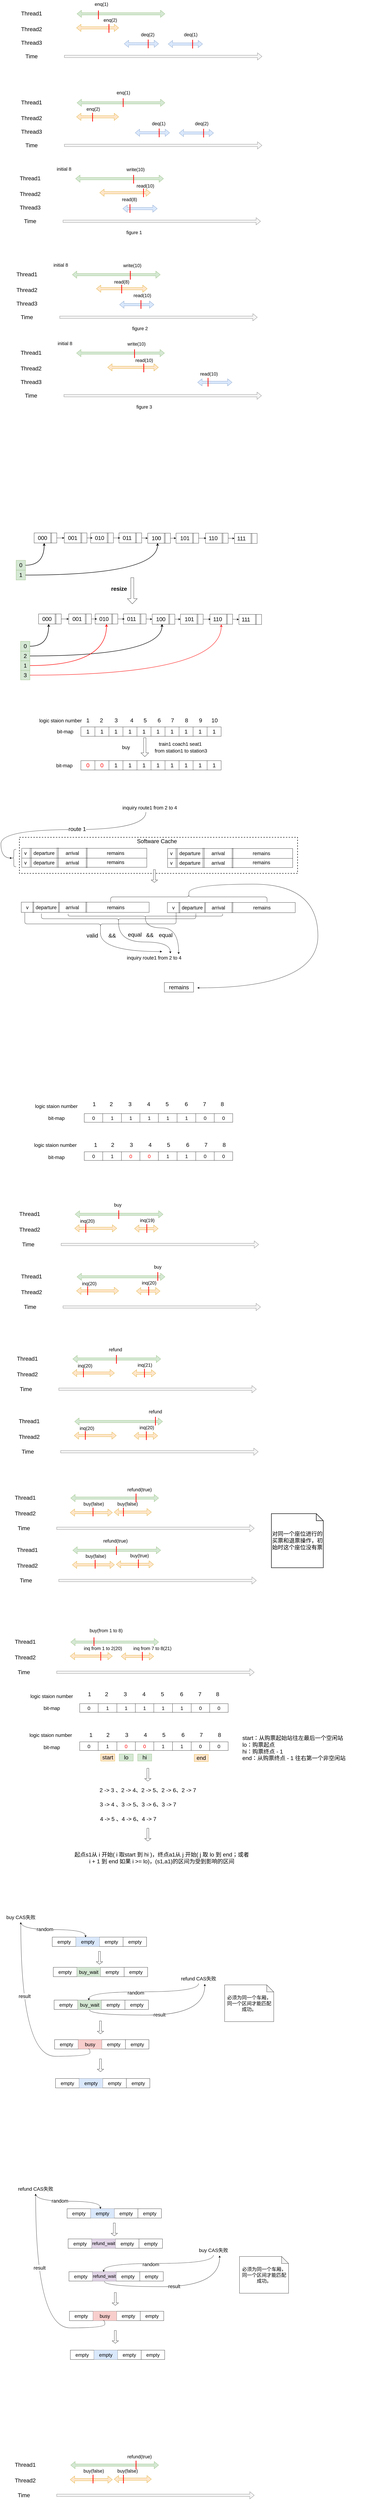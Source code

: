 <mxfile version="15.7.0" type="github">
  <diagram id="7ZNdUEGf6lECBC9d-Opo" name="Page-1">
    <mxGraphModel dx="1577" dy="1075" grid="0" gridSize="10" guides="1" tooltips="1" connect="1" arrows="1" fold="1" page="1" pageScale="1" pageWidth="1654" pageHeight="1169" math="0" shadow="0">
      <root>
        <mxCell id="0" />
        <mxCell id="1" parent="0" />
        <mxCell id="4iduzray7bNMbvFGZ2nC-94" value="" style="rounded=0;whiteSpace=wrap;html=1;fontSize=24;dashed=1;strokeWidth=2;" parent="1" vertex="1">
          <mxGeometry x="171" y="3696" width="1190" height="154" as="geometry" />
        </mxCell>
        <mxCell id="AwDByRDvhMyZL5y5RV4b-1" value="" style="shape=flexArrow;endArrow=classic;startArrow=classic;html=1;fillColor=#d5e8d4;strokeColor=#82b366;" parent="1" edge="1">
          <mxGeometry width="100" height="100" relative="1" as="geometry">
            <mxPoint x="417" y="179" as="sourcePoint" />
            <mxPoint x="794" y="179" as="targetPoint" />
          </mxGeometry>
        </mxCell>
        <mxCell id="AwDByRDvhMyZL5y5RV4b-2" value="" style="shape=flexArrow;endArrow=classic;html=1;fillColor=#f5f5f5;strokeColor=#666666;" parent="1" edge="1">
          <mxGeometry width="50" height="50" relative="1" as="geometry">
            <mxPoint x="363" y="361" as="sourcePoint" />
            <mxPoint x="1209" y="361" as="targetPoint" />
          </mxGeometry>
        </mxCell>
        <mxCell id="AwDByRDvhMyZL5y5RV4b-3" value="" style="shape=flexArrow;endArrow=classic;startArrow=classic;html=1;fillColor=#ffe6cc;strokeColor=#d79b00;" parent="1" edge="1">
          <mxGeometry width="100" height="100" relative="1" as="geometry">
            <mxPoint x="415" y="239" as="sourcePoint" />
            <mxPoint x="596" y="239" as="targetPoint" />
          </mxGeometry>
        </mxCell>
        <mxCell id="AwDByRDvhMyZL5y5RV4b-4" value="" style="shape=flexArrow;endArrow=classic;startArrow=classic;html=1;fillColor=#dae8fc;strokeColor=#6c8ebf;" parent="1" edge="1">
          <mxGeometry width="100" height="100" relative="1" as="geometry">
            <mxPoint x="619" y="307" as="sourcePoint" />
            <mxPoint x="767" y="307" as="targetPoint" />
          </mxGeometry>
        </mxCell>
        <mxCell id="AwDByRDvhMyZL5y5RV4b-5" value="" style="shape=flexArrow;endArrow=classic;startArrow=classic;html=1;fillColor=#dae8fc;strokeColor=#6c8ebf;" parent="1" edge="1">
          <mxGeometry width="100" height="100" relative="1" as="geometry">
            <mxPoint x="807" y="308" as="sourcePoint" />
            <mxPoint x="955" y="308" as="targetPoint" />
          </mxGeometry>
        </mxCell>
        <mxCell id="AwDByRDvhMyZL5y5RV4b-6" value="&lt;font style=&quot;font-size: 24px&quot;&gt;Thread1&lt;/font&gt;" style="text;html=1;strokeColor=none;fillColor=none;align=center;verticalAlign=middle;whiteSpace=wrap;rounded=0;" parent="1" vertex="1">
          <mxGeometry x="181" y="159" width="84" height="38" as="geometry" />
        </mxCell>
        <mxCell id="AwDByRDvhMyZL5y5RV4b-7" value="&lt;font style=&quot;font-size: 24px&quot;&gt;Thread2&lt;/font&gt;" style="text;html=1;strokeColor=none;fillColor=none;align=center;verticalAlign=middle;whiteSpace=wrap;rounded=0;" parent="1" vertex="1">
          <mxGeometry x="181" y="226" width="84" height="38" as="geometry" />
        </mxCell>
        <mxCell id="AwDByRDvhMyZL5y5RV4b-8" value="&lt;font style=&quot;font-size: 24px&quot;&gt;Thread3&lt;/font&gt;" style="text;html=1;strokeColor=none;fillColor=none;align=center;verticalAlign=middle;whiteSpace=wrap;rounded=0;" parent="1" vertex="1">
          <mxGeometry x="181" y="284" width="84" height="38" as="geometry" />
        </mxCell>
        <mxCell id="AwDByRDvhMyZL5y5RV4b-9" value="&lt;font style=&quot;font-size: 24px&quot;&gt;Time&lt;/font&gt;" style="text;html=1;strokeColor=none;fillColor=none;align=center;verticalAlign=middle;whiteSpace=wrap;rounded=0;" parent="1" vertex="1">
          <mxGeometry x="181" y="342" width="84" height="38" as="geometry" />
        </mxCell>
        <mxCell id="AwDByRDvhMyZL5y5RV4b-10" value="" style="endArrow=none;html=1;fillColor=#f8cecc;strokeColor=#FF0000;strokeWidth=3;" parent="1" edge="1">
          <mxGeometry width="50" height="50" relative="1" as="geometry">
            <mxPoint x="554" y="260" as="sourcePoint" />
            <mxPoint x="554" y="223" as="targetPoint" />
          </mxGeometry>
        </mxCell>
        <mxCell id="AwDByRDvhMyZL5y5RV4b-11" value="" style="endArrow=none;html=1;fillColor=#f8cecc;strokeColor=#FF0000;strokeWidth=3;" parent="1" edge="1">
          <mxGeometry width="50" height="50" relative="1" as="geometry">
            <mxPoint x="509" y="202" as="sourcePoint" />
            <mxPoint x="509" y="165" as="targetPoint" />
          </mxGeometry>
        </mxCell>
        <mxCell id="AwDByRDvhMyZL5y5RV4b-12" value="" style="endArrow=none;html=1;fillColor=#f8cecc;strokeColor=#FF0000;strokeWidth=3;" parent="1" edge="1">
          <mxGeometry width="50" height="50" relative="1" as="geometry">
            <mxPoint x="722" y="326" as="sourcePoint" />
            <mxPoint x="722" y="289" as="targetPoint" />
          </mxGeometry>
        </mxCell>
        <mxCell id="AwDByRDvhMyZL5y5RV4b-14" value="" style="endArrow=none;html=1;fillColor=#f8cecc;strokeColor=#FF0000;strokeWidth=3;" parent="1" edge="1">
          <mxGeometry width="50" height="50" relative="1" as="geometry">
            <mxPoint x="912" y="327" as="sourcePoint" />
            <mxPoint x="912" y="290" as="targetPoint" />
          </mxGeometry>
        </mxCell>
        <mxCell id="AwDByRDvhMyZL5y5RV4b-15" value="&lt;font style=&quot;font-size: 20px&quot;&gt;enq(1)&lt;/font&gt;" style="text;html=1;strokeColor=none;fillColor=none;align=center;verticalAlign=middle;whiteSpace=wrap;rounded=0;" parent="1" vertex="1">
          <mxGeometry x="484" y="120" width="76" height="34" as="geometry" />
        </mxCell>
        <mxCell id="AwDByRDvhMyZL5y5RV4b-16" value="&lt;font style=&quot;font-size: 20px&quot;&gt;enq(2)&lt;/font&gt;" style="text;html=1;strokeColor=none;fillColor=none;align=center;verticalAlign=middle;whiteSpace=wrap;rounded=0;" parent="1" vertex="1">
          <mxGeometry x="522" y="188" width="76" height="34" as="geometry" />
        </mxCell>
        <mxCell id="AwDByRDvhMyZL5y5RV4b-17" value="&lt;font style=&quot;font-size: 20px&quot;&gt;deq(2)&lt;/font&gt;" style="text;html=1;strokeColor=none;fillColor=none;align=center;verticalAlign=middle;whiteSpace=wrap;rounded=0;" parent="1" vertex="1">
          <mxGeometry x="682" y="250" width="76" height="34" as="geometry" />
        </mxCell>
        <mxCell id="AwDByRDvhMyZL5y5RV4b-18" value="&lt;font style=&quot;font-size: 20px&quot;&gt;deq(1)&lt;/font&gt;" style="text;html=1;strokeColor=none;fillColor=none;align=center;verticalAlign=middle;whiteSpace=wrap;rounded=0;" parent="1" vertex="1">
          <mxGeometry x="866" y="250" width="76" height="34" as="geometry" />
        </mxCell>
        <mxCell id="AwDByRDvhMyZL5y5RV4b-19" value="" style="shape=flexArrow;endArrow=classic;startArrow=classic;html=1;fillColor=#d5e8d4;strokeColor=#82b366;" parent="1" edge="1">
          <mxGeometry width="100" height="100" relative="1" as="geometry">
            <mxPoint x="417" y="559" as="sourcePoint" />
            <mxPoint x="794" y="559" as="targetPoint" />
          </mxGeometry>
        </mxCell>
        <mxCell id="AwDByRDvhMyZL5y5RV4b-20" value="" style="shape=flexArrow;endArrow=classic;html=1;fillColor=#f5f5f5;strokeColor=#666666;" parent="1" edge="1">
          <mxGeometry width="50" height="50" relative="1" as="geometry">
            <mxPoint x="363" y="741" as="sourcePoint" />
            <mxPoint x="1209" y="741" as="targetPoint" />
          </mxGeometry>
        </mxCell>
        <mxCell id="AwDByRDvhMyZL5y5RV4b-21" value="" style="shape=flexArrow;endArrow=classic;startArrow=classic;html=1;fillColor=#ffe6cc;strokeColor=#d79b00;" parent="1" edge="1">
          <mxGeometry width="100" height="100" relative="1" as="geometry">
            <mxPoint x="415" y="619" as="sourcePoint" />
            <mxPoint x="596" y="619" as="targetPoint" />
          </mxGeometry>
        </mxCell>
        <mxCell id="AwDByRDvhMyZL5y5RV4b-22" value="" style="shape=flexArrow;endArrow=classic;startArrow=classic;html=1;fillColor=#dae8fc;strokeColor=#6c8ebf;" parent="1" edge="1">
          <mxGeometry width="100" height="100" relative="1" as="geometry">
            <mxPoint x="666" y="687" as="sourcePoint" />
            <mxPoint x="814" y="687" as="targetPoint" />
          </mxGeometry>
        </mxCell>
        <mxCell id="AwDByRDvhMyZL5y5RV4b-23" value="" style="shape=flexArrow;endArrow=classic;startArrow=classic;html=1;fillColor=#dae8fc;strokeColor=#6c8ebf;" parent="1" edge="1">
          <mxGeometry width="100" height="100" relative="1" as="geometry">
            <mxPoint x="854" y="688" as="sourcePoint" />
            <mxPoint x="1002" y="688" as="targetPoint" />
          </mxGeometry>
        </mxCell>
        <mxCell id="AwDByRDvhMyZL5y5RV4b-24" value="&lt;font style=&quot;font-size: 24px&quot;&gt;Thread1&lt;/font&gt;" style="text;html=1;strokeColor=none;fillColor=none;align=center;verticalAlign=middle;whiteSpace=wrap;rounded=0;" parent="1" vertex="1">
          <mxGeometry x="181" y="539" width="84" height="38" as="geometry" />
        </mxCell>
        <mxCell id="AwDByRDvhMyZL5y5RV4b-25" value="&lt;font style=&quot;font-size: 24px&quot;&gt;Thread2&lt;/font&gt;" style="text;html=1;strokeColor=none;fillColor=none;align=center;verticalAlign=middle;whiteSpace=wrap;rounded=0;" parent="1" vertex="1">
          <mxGeometry x="181" y="606" width="84" height="38" as="geometry" />
        </mxCell>
        <mxCell id="AwDByRDvhMyZL5y5RV4b-26" value="&lt;font style=&quot;font-size: 24px&quot;&gt;Thread3&lt;/font&gt;" style="text;html=1;strokeColor=none;fillColor=none;align=center;verticalAlign=middle;whiteSpace=wrap;rounded=0;" parent="1" vertex="1">
          <mxGeometry x="181" y="664" width="84" height="38" as="geometry" />
        </mxCell>
        <mxCell id="AwDByRDvhMyZL5y5RV4b-27" value="&lt;font style=&quot;font-size: 24px&quot;&gt;Time&lt;/font&gt;" style="text;html=1;strokeColor=none;fillColor=none;align=center;verticalAlign=middle;whiteSpace=wrap;rounded=0;" parent="1" vertex="1">
          <mxGeometry x="181" y="722" width="84" height="38" as="geometry" />
        </mxCell>
        <mxCell id="AwDByRDvhMyZL5y5RV4b-28" value="" style="endArrow=none;html=1;fillColor=#f8cecc;strokeColor=#FF0000;strokeWidth=3;" parent="1" edge="1">
          <mxGeometry width="50" height="50" relative="1" as="geometry">
            <mxPoint x="484" y="639" as="sourcePoint" />
            <mxPoint x="484" y="602" as="targetPoint" />
          </mxGeometry>
        </mxCell>
        <mxCell id="AwDByRDvhMyZL5y5RV4b-29" value="" style="endArrow=none;html=1;fillColor=#f8cecc;strokeColor=#FF0000;strokeWidth=3;" parent="1" edge="1">
          <mxGeometry width="50" height="50" relative="1" as="geometry">
            <mxPoint x="615" y="577" as="sourcePoint" />
            <mxPoint x="615" y="540" as="targetPoint" />
          </mxGeometry>
        </mxCell>
        <mxCell id="AwDByRDvhMyZL5y5RV4b-30" value="" style="endArrow=none;html=1;fillColor=#f8cecc;strokeColor=#FF0000;strokeWidth=3;" parent="1" edge="1">
          <mxGeometry width="50" height="50" relative="1" as="geometry">
            <mxPoint x="769" y="706" as="sourcePoint" />
            <mxPoint x="769" y="669" as="targetPoint" />
          </mxGeometry>
        </mxCell>
        <mxCell id="AwDByRDvhMyZL5y5RV4b-31" value="" style="endArrow=none;html=1;fillColor=#f8cecc;strokeColor=#FF0000;strokeWidth=3;" parent="1" edge="1">
          <mxGeometry width="50" height="50" relative="1" as="geometry">
            <mxPoint x="959" y="707" as="sourcePoint" />
            <mxPoint x="959" y="670" as="targetPoint" />
          </mxGeometry>
        </mxCell>
        <mxCell id="AwDByRDvhMyZL5y5RV4b-32" value="&lt;font style=&quot;font-size: 20px&quot;&gt;enq(1)&lt;/font&gt;" style="text;html=1;strokeColor=none;fillColor=none;align=center;verticalAlign=middle;whiteSpace=wrap;rounded=0;" parent="1" vertex="1">
          <mxGeometry x="578" y="498" width="76" height="34" as="geometry" />
        </mxCell>
        <mxCell id="AwDByRDvhMyZL5y5RV4b-33" value="&lt;font style=&quot;font-size: 20px&quot;&gt;enq(2)&lt;/font&gt;" style="text;html=1;strokeColor=none;fillColor=none;align=center;verticalAlign=middle;whiteSpace=wrap;rounded=0;" parent="1" vertex="1">
          <mxGeometry x="449" y="568" width="76" height="34" as="geometry" />
        </mxCell>
        <mxCell id="AwDByRDvhMyZL5y5RV4b-34" value="&lt;font style=&quot;font-size: 20px&quot;&gt;deq(1)&lt;/font&gt;" style="text;html=1;strokeColor=none;fillColor=none;align=center;verticalAlign=middle;whiteSpace=wrap;rounded=0;" parent="1" vertex="1">
          <mxGeometry x="729" y="630" width="76" height="34" as="geometry" />
        </mxCell>
        <mxCell id="AwDByRDvhMyZL5y5RV4b-35" value="&lt;font style=&quot;font-size: 20px&quot;&gt;deq(2)&lt;/font&gt;" style="text;html=1;strokeColor=none;fillColor=none;align=center;verticalAlign=middle;whiteSpace=wrap;rounded=0;" parent="1" vertex="1">
          <mxGeometry x="913" y="630" width="76" height="34" as="geometry" />
        </mxCell>
        <mxCell id="IdLlYOj4EysoEn37iAyo-1" value="" style="shape=flexArrow;endArrow=classic;startArrow=classic;html=1;fillColor=#d5e8d4;strokeColor=#82b366;" parent="1" edge="1">
          <mxGeometry width="100" height="100" relative="1" as="geometry">
            <mxPoint x="411" y="883" as="sourcePoint" />
            <mxPoint x="788" y="883" as="targetPoint" />
          </mxGeometry>
        </mxCell>
        <mxCell id="IdLlYOj4EysoEn37iAyo-2" value="" style="shape=flexArrow;endArrow=classic;html=1;fillColor=#f5f5f5;strokeColor=#666666;" parent="1" edge="1">
          <mxGeometry width="50" height="50" relative="1" as="geometry">
            <mxPoint x="357" y="1065" as="sourcePoint" />
            <mxPoint x="1203" y="1065" as="targetPoint" />
          </mxGeometry>
        </mxCell>
        <mxCell id="IdLlYOj4EysoEn37iAyo-3" value="" style="shape=flexArrow;endArrow=classic;startArrow=classic;html=1;fillColor=#ffe6cc;strokeColor=#d79b00;" parent="1" edge="1">
          <mxGeometry width="100" height="100" relative="1" as="geometry">
            <mxPoint x="514" y="943" as="sourcePoint" />
            <mxPoint x="732" y="943" as="targetPoint" />
          </mxGeometry>
        </mxCell>
        <mxCell id="IdLlYOj4EysoEn37iAyo-4" value="" style="shape=flexArrow;endArrow=classic;startArrow=classic;html=1;fillColor=#dae8fc;strokeColor=#6c8ebf;" parent="1" edge="1">
          <mxGeometry width="100" height="100" relative="1" as="geometry">
            <mxPoint x="613" y="1011" as="sourcePoint" />
            <mxPoint x="761" y="1011" as="targetPoint" />
          </mxGeometry>
        </mxCell>
        <mxCell id="IdLlYOj4EysoEn37iAyo-6" value="&lt;font style=&quot;font-size: 24px&quot;&gt;Thread1&lt;/font&gt;" style="text;html=1;strokeColor=none;fillColor=none;align=center;verticalAlign=middle;whiteSpace=wrap;rounded=0;" parent="1" vertex="1">
          <mxGeometry x="175" y="863" width="84" height="38" as="geometry" />
        </mxCell>
        <mxCell id="IdLlYOj4EysoEn37iAyo-7" value="&lt;font style=&quot;font-size: 24px&quot;&gt;Thread2&lt;/font&gt;" style="text;html=1;strokeColor=none;fillColor=none;align=center;verticalAlign=middle;whiteSpace=wrap;rounded=0;" parent="1" vertex="1">
          <mxGeometry x="175" y="930" width="84" height="38" as="geometry" />
        </mxCell>
        <mxCell id="IdLlYOj4EysoEn37iAyo-8" value="&lt;font style=&quot;font-size: 24px&quot;&gt;Thread3&lt;/font&gt;" style="text;html=1;strokeColor=none;fillColor=none;align=center;verticalAlign=middle;whiteSpace=wrap;rounded=0;" parent="1" vertex="1">
          <mxGeometry x="175" y="988" width="84" height="38" as="geometry" />
        </mxCell>
        <mxCell id="IdLlYOj4EysoEn37iAyo-9" value="&lt;font style=&quot;font-size: 24px&quot;&gt;Time&lt;/font&gt;" style="text;html=1;strokeColor=none;fillColor=none;align=center;verticalAlign=middle;whiteSpace=wrap;rounded=0;" parent="1" vertex="1">
          <mxGeometry x="175" y="1046" width="84" height="38" as="geometry" />
        </mxCell>
        <mxCell id="IdLlYOj4EysoEn37iAyo-10" value="" style="endArrow=none;html=1;fillColor=#f8cecc;strokeColor=#FF0000;strokeWidth=3;" parent="1" edge="1">
          <mxGeometry width="50" height="50" relative="1" as="geometry">
            <mxPoint x="702" y="962" as="sourcePoint" />
            <mxPoint x="702" y="925" as="targetPoint" />
          </mxGeometry>
        </mxCell>
        <mxCell id="IdLlYOj4EysoEn37iAyo-11" value="" style="endArrow=none;html=1;fillColor=#f8cecc;strokeColor=#FF0000;strokeWidth=3;" parent="1" edge="1">
          <mxGeometry width="50" height="50" relative="1" as="geometry">
            <mxPoint x="659.5" y="904" as="sourcePoint" />
            <mxPoint x="659.5" y="867" as="targetPoint" />
          </mxGeometry>
        </mxCell>
        <mxCell id="IdLlYOj4EysoEn37iAyo-12" value="" style="endArrow=none;html=1;fillColor=#f8cecc;strokeColor=#FF0000;strokeWidth=3;" parent="1" edge="1">
          <mxGeometry width="50" height="50" relative="1" as="geometry">
            <mxPoint x="644" y="1029" as="sourcePoint" />
            <mxPoint x="644" y="992" as="targetPoint" />
          </mxGeometry>
        </mxCell>
        <mxCell id="IdLlYOj4EysoEn37iAyo-14" value="&lt;font style=&quot;font-size: 20px&quot;&gt;write(10)&lt;/font&gt;" style="text;html=1;strokeColor=none;fillColor=none;align=center;verticalAlign=middle;whiteSpace=wrap;rounded=0;" parent="1" vertex="1">
          <mxGeometry x="630" y="826" width="76" height="34" as="geometry" />
        </mxCell>
        <mxCell id="IdLlYOj4EysoEn37iAyo-15" value="&lt;font style=&quot;font-size: 20px&quot;&gt;read(10)&lt;/font&gt;" style="text;html=1;strokeColor=none;fillColor=none;align=center;verticalAlign=middle;whiteSpace=wrap;rounded=0;" parent="1" vertex="1">
          <mxGeometry x="672" y="896" width="76" height="34" as="geometry" />
        </mxCell>
        <mxCell id="IdLlYOj4EysoEn37iAyo-16" value="&lt;font style=&quot;font-size: 20px&quot;&gt;read(8)&lt;/font&gt;" style="text;html=1;strokeColor=none;fillColor=none;align=center;verticalAlign=middle;whiteSpace=wrap;rounded=0;" parent="1" vertex="1">
          <mxGeometry x="604" y="954" width="76" height="34" as="geometry" />
        </mxCell>
        <mxCell id="IdLlYOj4EysoEn37iAyo-18" value="&lt;font style=&quot;font-size: 20px&quot;&gt;initial 8&lt;/font&gt;" style="text;html=1;strokeColor=none;fillColor=none;align=center;verticalAlign=middle;whiteSpace=wrap;rounded=0;" parent="1" vertex="1">
          <mxGeometry x="324" y="824" width="76" height="34" as="geometry" />
        </mxCell>
        <mxCell id="IdLlYOj4EysoEn37iAyo-19" value="" style="shape=flexArrow;endArrow=classic;startArrow=classic;html=1;fillColor=#d5e8d4;strokeColor=#82b366;" parent="1" edge="1">
          <mxGeometry width="100" height="100" relative="1" as="geometry">
            <mxPoint x="397" y="1293" as="sourcePoint" />
            <mxPoint x="774" y="1293" as="targetPoint" />
          </mxGeometry>
        </mxCell>
        <mxCell id="IdLlYOj4EysoEn37iAyo-20" value="" style="shape=flexArrow;endArrow=classic;html=1;fillColor=#f5f5f5;strokeColor=#666666;" parent="1" edge="1">
          <mxGeometry width="50" height="50" relative="1" as="geometry">
            <mxPoint x="343" y="1475" as="sourcePoint" />
            <mxPoint x="1189" y="1475" as="targetPoint" />
          </mxGeometry>
        </mxCell>
        <mxCell id="IdLlYOj4EysoEn37iAyo-21" value="" style="shape=flexArrow;endArrow=classic;startArrow=classic;html=1;fillColor=#ffe6cc;strokeColor=#d79b00;" parent="1" edge="1">
          <mxGeometry width="100" height="100" relative="1" as="geometry">
            <mxPoint x="500" y="1353" as="sourcePoint" />
            <mxPoint x="718" y="1353" as="targetPoint" />
          </mxGeometry>
        </mxCell>
        <mxCell id="IdLlYOj4EysoEn37iAyo-22" value="" style="shape=flexArrow;endArrow=classic;startArrow=classic;html=1;fillColor=#dae8fc;strokeColor=#6c8ebf;" parent="1" edge="1">
          <mxGeometry width="100" height="100" relative="1" as="geometry">
            <mxPoint x="599" y="1421" as="sourcePoint" />
            <mxPoint x="747" y="1421" as="targetPoint" />
          </mxGeometry>
        </mxCell>
        <mxCell id="IdLlYOj4EysoEn37iAyo-23" value="&lt;font style=&quot;font-size: 24px&quot;&gt;Thread1&lt;/font&gt;" style="text;html=1;strokeColor=none;fillColor=none;align=center;verticalAlign=middle;whiteSpace=wrap;rounded=0;" parent="1" vertex="1">
          <mxGeometry x="161" y="1273" width="84" height="38" as="geometry" />
        </mxCell>
        <mxCell id="IdLlYOj4EysoEn37iAyo-24" value="&lt;font style=&quot;font-size: 24px&quot;&gt;Thread2&lt;/font&gt;" style="text;html=1;strokeColor=none;fillColor=none;align=center;verticalAlign=middle;whiteSpace=wrap;rounded=0;" parent="1" vertex="1">
          <mxGeometry x="161" y="1340" width="84" height="38" as="geometry" />
        </mxCell>
        <mxCell id="IdLlYOj4EysoEn37iAyo-25" value="&lt;font style=&quot;font-size: 24px&quot;&gt;Thread3&lt;/font&gt;" style="text;html=1;strokeColor=none;fillColor=none;align=center;verticalAlign=middle;whiteSpace=wrap;rounded=0;" parent="1" vertex="1">
          <mxGeometry x="161" y="1398" width="84" height="38" as="geometry" />
        </mxCell>
        <mxCell id="IdLlYOj4EysoEn37iAyo-26" value="&lt;font style=&quot;font-size: 24px&quot;&gt;Time&lt;/font&gt;" style="text;html=1;strokeColor=none;fillColor=none;align=center;verticalAlign=middle;whiteSpace=wrap;rounded=0;" parent="1" vertex="1">
          <mxGeometry x="161" y="1456" width="84" height="38" as="geometry" />
        </mxCell>
        <mxCell id="IdLlYOj4EysoEn37iAyo-27" value="" style="endArrow=none;html=1;fillColor=#f8cecc;strokeColor=#FF0000;strokeWidth=3;" parent="1" edge="1">
          <mxGeometry width="50" height="50" relative="1" as="geometry">
            <mxPoint x="608.5" y="1373" as="sourcePoint" />
            <mxPoint x="608.5" y="1336" as="targetPoint" />
            <Array as="points">
              <mxPoint x="608.5" y="1352" />
            </Array>
          </mxGeometry>
        </mxCell>
        <mxCell id="IdLlYOj4EysoEn37iAyo-28" value="" style="endArrow=none;html=1;fillColor=#f8cecc;strokeColor=#FF0000;strokeWidth=3;" parent="1" edge="1">
          <mxGeometry width="50" height="50" relative="1" as="geometry">
            <mxPoint x="645.5" y="1314" as="sourcePoint" />
            <mxPoint x="645.5" y="1277" as="targetPoint" />
          </mxGeometry>
        </mxCell>
        <mxCell id="IdLlYOj4EysoEn37iAyo-29" value="" style="endArrow=none;html=1;fillColor=#f8cecc;strokeColor=#FF0000;strokeWidth=3;" parent="1" edge="1">
          <mxGeometry width="50" height="50" relative="1" as="geometry">
            <mxPoint x="691" y="1439" as="sourcePoint" />
            <mxPoint x="691" y="1402" as="targetPoint" />
          </mxGeometry>
        </mxCell>
        <mxCell id="IdLlYOj4EysoEn37iAyo-30" value="&lt;font style=&quot;font-size: 20px&quot;&gt;write(10)&lt;/font&gt;" style="text;html=1;strokeColor=none;fillColor=none;align=center;verticalAlign=middle;whiteSpace=wrap;rounded=0;" parent="1" vertex="1">
          <mxGeometry x="616" y="1236" width="76" height="34" as="geometry" />
        </mxCell>
        <mxCell id="IdLlYOj4EysoEn37iAyo-31" value="&lt;font style=&quot;font-size: 20px&quot;&gt;read(8)&lt;/font&gt;" style="text;html=1;strokeColor=none;fillColor=none;align=center;verticalAlign=middle;whiteSpace=wrap;rounded=0;" parent="1" vertex="1">
          <mxGeometry x="571" y="1306" width="76" height="34" as="geometry" />
        </mxCell>
        <mxCell id="IdLlYOj4EysoEn37iAyo-32" value="&lt;font style=&quot;font-size: 20px&quot;&gt;read(10)&lt;/font&gt;" style="text;html=1;strokeColor=none;fillColor=none;align=center;verticalAlign=middle;whiteSpace=wrap;rounded=0;" parent="1" vertex="1">
          <mxGeometry x="659" y="1364" width="76" height="34" as="geometry" />
        </mxCell>
        <mxCell id="IdLlYOj4EysoEn37iAyo-33" value="&lt;font style=&quot;font-size: 20px&quot;&gt;initial 8&lt;/font&gt;" style="text;html=1;strokeColor=none;fillColor=none;align=center;verticalAlign=middle;whiteSpace=wrap;rounded=0;" parent="1" vertex="1">
          <mxGeometry x="310" y="1234" width="76" height="34" as="geometry" />
        </mxCell>
        <mxCell id="IdLlYOj4EysoEn37iAyo-34" value="&lt;span style=&quot;font-size: 20px&quot;&gt;figure 1&lt;/span&gt;" style="text;html=1;strokeColor=none;fillColor=none;align=center;verticalAlign=middle;whiteSpace=wrap;rounded=0;" parent="1" vertex="1">
          <mxGeometry x="624" y="1095" width="76" height="34" as="geometry" />
        </mxCell>
        <mxCell id="IdLlYOj4EysoEn37iAyo-35" value="&lt;span style=&quot;font-size: 20px&quot;&gt;figure 2&lt;/span&gt;" style="text;html=1;strokeColor=none;fillColor=none;align=center;verticalAlign=middle;whiteSpace=wrap;rounded=0;" parent="1" vertex="1">
          <mxGeometry x="649" y="1505" width="76" height="34" as="geometry" />
        </mxCell>
        <mxCell id="IdLlYOj4EysoEn37iAyo-36" value="" style="shape=flexArrow;endArrow=classic;startArrow=classic;html=1;fillColor=#d5e8d4;strokeColor=#82b366;" parent="1" edge="1">
          <mxGeometry width="100" height="100" relative="1" as="geometry">
            <mxPoint x="415" y="1628" as="sourcePoint" />
            <mxPoint x="792" y="1628" as="targetPoint" />
          </mxGeometry>
        </mxCell>
        <mxCell id="IdLlYOj4EysoEn37iAyo-37" value="" style="shape=flexArrow;endArrow=classic;html=1;fillColor=#f5f5f5;strokeColor=#666666;" parent="1" edge="1">
          <mxGeometry width="50" height="50" relative="1" as="geometry">
            <mxPoint x="361" y="1810" as="sourcePoint" />
            <mxPoint x="1207" y="1810" as="targetPoint" />
          </mxGeometry>
        </mxCell>
        <mxCell id="IdLlYOj4EysoEn37iAyo-38" value="" style="shape=flexArrow;endArrow=classic;startArrow=classic;html=1;fillColor=#ffe6cc;strokeColor=#d79b00;" parent="1" edge="1">
          <mxGeometry width="100" height="100" relative="1" as="geometry">
            <mxPoint x="548" y="1689" as="sourcePoint" />
            <mxPoint x="766" y="1689" as="targetPoint" />
          </mxGeometry>
        </mxCell>
        <mxCell id="IdLlYOj4EysoEn37iAyo-39" value="" style="shape=flexArrow;endArrow=classic;startArrow=classic;html=1;fillColor=#dae8fc;strokeColor=#6c8ebf;" parent="1" edge="1">
          <mxGeometry width="100" height="100" relative="1" as="geometry">
            <mxPoint x="933" y="1753" as="sourcePoint" />
            <mxPoint x="1081" y="1753" as="targetPoint" />
          </mxGeometry>
        </mxCell>
        <mxCell id="IdLlYOj4EysoEn37iAyo-40" value="&lt;font style=&quot;font-size: 24px&quot;&gt;Thread1&lt;/font&gt;" style="text;html=1;strokeColor=none;fillColor=none;align=center;verticalAlign=middle;whiteSpace=wrap;rounded=0;" parent="1" vertex="1">
          <mxGeometry x="179" y="1608" width="84" height="38" as="geometry" />
        </mxCell>
        <mxCell id="IdLlYOj4EysoEn37iAyo-41" value="&lt;font style=&quot;font-size: 24px&quot;&gt;Thread2&lt;/font&gt;" style="text;html=1;strokeColor=none;fillColor=none;align=center;verticalAlign=middle;whiteSpace=wrap;rounded=0;" parent="1" vertex="1">
          <mxGeometry x="179" y="1675" width="84" height="38" as="geometry" />
        </mxCell>
        <mxCell id="IdLlYOj4EysoEn37iAyo-42" value="&lt;font style=&quot;font-size: 24px&quot;&gt;Thread3&lt;/font&gt;" style="text;html=1;strokeColor=none;fillColor=none;align=center;verticalAlign=middle;whiteSpace=wrap;rounded=0;" parent="1" vertex="1">
          <mxGeometry x="179" y="1733" width="84" height="38" as="geometry" />
        </mxCell>
        <mxCell id="IdLlYOj4EysoEn37iAyo-43" value="&lt;font style=&quot;font-size: 24px&quot;&gt;Time&lt;/font&gt;" style="text;html=1;strokeColor=none;fillColor=none;align=center;verticalAlign=middle;whiteSpace=wrap;rounded=0;" parent="1" vertex="1">
          <mxGeometry x="179" y="1791" width="84" height="38" as="geometry" />
        </mxCell>
        <mxCell id="IdLlYOj4EysoEn37iAyo-44" value="" style="endArrow=none;html=1;fillColor=#f8cecc;strokeColor=#FF0000;strokeWidth=3;" parent="1" edge="1">
          <mxGeometry width="50" height="50" relative="1" as="geometry">
            <mxPoint x="703" y="1710" as="sourcePoint" />
            <mxPoint x="703" y="1673" as="targetPoint" />
            <Array as="points">
              <mxPoint x="703" y="1689" />
            </Array>
          </mxGeometry>
        </mxCell>
        <mxCell id="IdLlYOj4EysoEn37iAyo-45" value="" style="endArrow=none;html=1;fillColor=#f8cecc;strokeColor=#FF0000;strokeWidth=3;" parent="1" edge="1">
          <mxGeometry width="50" height="50" relative="1" as="geometry">
            <mxPoint x="663.5" y="1649" as="sourcePoint" />
            <mxPoint x="663.5" y="1612" as="targetPoint" />
          </mxGeometry>
        </mxCell>
        <mxCell id="IdLlYOj4EysoEn37iAyo-46" value="" style="endArrow=none;html=1;fillColor=#f8cecc;strokeColor=#FF0000;strokeWidth=3;" parent="1" edge="1">
          <mxGeometry width="50" height="50" relative="1" as="geometry">
            <mxPoint x="978" y="1771" as="sourcePoint" />
            <mxPoint x="978" y="1734" as="targetPoint" />
          </mxGeometry>
        </mxCell>
        <mxCell id="IdLlYOj4EysoEn37iAyo-47" value="&lt;font style=&quot;font-size: 20px&quot;&gt;write(10)&lt;/font&gt;" style="text;html=1;strokeColor=none;fillColor=none;align=center;verticalAlign=middle;whiteSpace=wrap;rounded=0;" parent="1" vertex="1">
          <mxGeometry x="634" y="1571" width="76" height="34" as="geometry" />
        </mxCell>
        <mxCell id="IdLlYOj4EysoEn37iAyo-48" value="&lt;font style=&quot;font-size: 20px&quot;&gt;read(10)&lt;/font&gt;" style="text;html=1;strokeColor=none;fillColor=none;align=center;verticalAlign=middle;whiteSpace=wrap;rounded=0;" parent="1" vertex="1">
          <mxGeometry x="667" y="1641" width="76" height="34" as="geometry" />
        </mxCell>
        <mxCell id="IdLlYOj4EysoEn37iAyo-49" value="&lt;font style=&quot;font-size: 20px&quot;&gt;read(10)&lt;/font&gt;" style="text;html=1;strokeColor=none;fillColor=none;align=center;verticalAlign=middle;whiteSpace=wrap;rounded=0;" parent="1" vertex="1">
          <mxGeometry x="944" y="1699" width="76" height="34" as="geometry" />
        </mxCell>
        <mxCell id="IdLlYOj4EysoEn37iAyo-50" value="&lt;font style=&quot;font-size: 20px&quot;&gt;initial 8&lt;/font&gt;" style="text;html=1;strokeColor=none;fillColor=none;align=center;verticalAlign=middle;whiteSpace=wrap;rounded=0;" parent="1" vertex="1">
          <mxGeometry x="328" y="1569" width="76" height="34" as="geometry" />
        </mxCell>
        <mxCell id="IdLlYOj4EysoEn37iAyo-51" value="&lt;span style=&quot;font-size: 20px&quot;&gt;figure 3&lt;/span&gt;" style="text;html=1;strokeColor=none;fillColor=none;align=center;verticalAlign=middle;whiteSpace=wrap;rounded=0;" parent="1" vertex="1">
          <mxGeometry x="667" y="1840" width="76" height="34" as="geometry" />
        </mxCell>
        <mxCell id="cW_VNdwm0rewJj6XCFHO-16" value="" style="group" parent="1" vertex="1" connectable="0">
          <mxGeometry x="234" y="2396" width="97" height="43" as="geometry" />
        </mxCell>
        <mxCell id="cW_VNdwm0rewJj6XCFHO-14" value="" style="rounded=0;whiteSpace=wrap;html=1;" parent="cW_VNdwm0rewJj6XCFHO-16" vertex="1">
          <mxGeometry width="97" height="43" as="geometry" />
        </mxCell>
        <mxCell id="cW_VNdwm0rewJj6XCFHO-15" style="edgeStyle=orthogonalEdgeStyle;rounded=0;orthogonalLoop=1;jettySize=auto;html=1;exitX=0.75;exitY=0;exitDx=0;exitDy=0;entryX=0.75;entryY=1;entryDx=0;entryDy=0;shape=link;" parent="cW_VNdwm0rewJj6XCFHO-16" source="cW_VNdwm0rewJj6XCFHO-14" target="cW_VNdwm0rewJj6XCFHO-14" edge="1">
          <mxGeometry relative="1" as="geometry">
            <Array as="points">
              <mxPoint x="30" y="18" />
              <mxPoint x="30" y="18" />
            </Array>
          </mxGeometry>
        </mxCell>
        <mxCell id="cW_VNdwm0rewJj6XCFHO-62" value="&lt;font style=&quot;font-size: 24px&quot;&gt;000&lt;/font&gt;" style="text;html=1;strokeColor=none;fillColor=none;align=center;verticalAlign=middle;whiteSpace=wrap;rounded=0;" parent="cW_VNdwm0rewJj6XCFHO-16" vertex="1">
          <mxGeometry x="6" y="6.5" width="60" height="30" as="geometry" />
        </mxCell>
        <mxCell id="cW_VNdwm0rewJj6XCFHO-17" value="" style="group" parent="1" vertex="1" connectable="0">
          <mxGeometry x="363" y="2396" width="97" height="43" as="geometry" />
        </mxCell>
        <mxCell id="cW_VNdwm0rewJj6XCFHO-18" value="" style="rounded=0;whiteSpace=wrap;html=1;" parent="cW_VNdwm0rewJj6XCFHO-17" vertex="1">
          <mxGeometry width="97" height="43" as="geometry" />
        </mxCell>
        <mxCell id="cW_VNdwm0rewJj6XCFHO-19" style="edgeStyle=orthogonalEdgeStyle;rounded=0;orthogonalLoop=1;jettySize=auto;html=1;exitX=0.75;exitY=0;exitDx=0;exitDy=0;entryX=0.75;entryY=1;entryDx=0;entryDy=0;shape=link;" parent="cW_VNdwm0rewJj6XCFHO-17" source="cW_VNdwm0rewJj6XCFHO-18" target="cW_VNdwm0rewJj6XCFHO-18" edge="1">
          <mxGeometry relative="1" as="geometry">
            <Array as="points">
              <mxPoint x="30" y="18" />
              <mxPoint x="30" y="18" />
            </Array>
          </mxGeometry>
        </mxCell>
        <mxCell id="cW_VNdwm0rewJj6XCFHO-63" value="&lt;font style=&quot;font-size: 24px&quot;&gt;001&lt;/font&gt;" style="text;html=1;strokeColor=none;fillColor=none;align=center;verticalAlign=middle;whiteSpace=wrap;rounded=0;" parent="cW_VNdwm0rewJj6XCFHO-17" vertex="1">
          <mxGeometry x="6" y="6.5" width="60" height="30" as="geometry" />
        </mxCell>
        <mxCell id="cW_VNdwm0rewJj6XCFHO-20" value="" style="group" parent="1" vertex="1" connectable="0">
          <mxGeometry x="476" y="2396" width="97" height="43" as="geometry" />
        </mxCell>
        <mxCell id="cW_VNdwm0rewJj6XCFHO-21" value="" style="rounded=0;whiteSpace=wrap;html=1;" parent="cW_VNdwm0rewJj6XCFHO-20" vertex="1">
          <mxGeometry width="97" height="43" as="geometry" />
        </mxCell>
        <mxCell id="cW_VNdwm0rewJj6XCFHO-22" style="edgeStyle=orthogonalEdgeStyle;rounded=0;orthogonalLoop=1;jettySize=auto;html=1;exitX=0.75;exitY=0;exitDx=0;exitDy=0;entryX=0.75;entryY=1;entryDx=0;entryDy=0;shape=link;" parent="cW_VNdwm0rewJj6XCFHO-20" source="cW_VNdwm0rewJj6XCFHO-21" target="cW_VNdwm0rewJj6XCFHO-21" edge="1">
          <mxGeometry relative="1" as="geometry">
            <Array as="points">
              <mxPoint x="30" y="18" />
              <mxPoint x="30" y="18" />
            </Array>
          </mxGeometry>
        </mxCell>
        <mxCell id="cW_VNdwm0rewJj6XCFHO-64" value="&lt;font style=&quot;font-size: 24px&quot;&gt;010&lt;/font&gt;" style="text;html=1;strokeColor=none;fillColor=none;align=center;verticalAlign=middle;whiteSpace=wrap;rounded=0;" parent="cW_VNdwm0rewJj6XCFHO-20" vertex="1">
          <mxGeometry x="8" y="6.5" width="60" height="30" as="geometry" />
        </mxCell>
        <mxCell id="cW_VNdwm0rewJj6XCFHO-23" value="" style="group" parent="1" vertex="1" connectable="0">
          <mxGeometry x="597" y="2396" width="97" height="43" as="geometry" />
        </mxCell>
        <mxCell id="cW_VNdwm0rewJj6XCFHO-24" value="" style="rounded=0;whiteSpace=wrap;html=1;" parent="cW_VNdwm0rewJj6XCFHO-23" vertex="1">
          <mxGeometry width="97" height="43" as="geometry" />
        </mxCell>
        <mxCell id="cW_VNdwm0rewJj6XCFHO-25" style="edgeStyle=orthogonalEdgeStyle;rounded=0;orthogonalLoop=1;jettySize=auto;html=1;exitX=0.75;exitY=0;exitDx=0;exitDy=0;entryX=0.75;entryY=1;entryDx=0;entryDy=0;shape=link;" parent="cW_VNdwm0rewJj6XCFHO-23" source="cW_VNdwm0rewJj6XCFHO-24" target="cW_VNdwm0rewJj6XCFHO-24" edge="1">
          <mxGeometry relative="1" as="geometry">
            <Array as="points">
              <mxPoint x="30" y="18" />
              <mxPoint x="30" y="18" />
            </Array>
          </mxGeometry>
        </mxCell>
        <mxCell id="cW_VNdwm0rewJj6XCFHO-65" value="&lt;font style=&quot;font-size: 24px&quot;&gt;011&lt;/font&gt;" style="text;html=1;strokeColor=none;fillColor=none;align=center;verticalAlign=middle;whiteSpace=wrap;rounded=0;" parent="cW_VNdwm0rewJj6XCFHO-23" vertex="1">
          <mxGeometry x="5" y="6.5" width="60" height="30" as="geometry" />
        </mxCell>
        <mxCell id="cW_VNdwm0rewJj6XCFHO-26" value="" style="group" parent="1" vertex="1" connectable="0">
          <mxGeometry x="720" y="2397" width="97" height="43" as="geometry" />
        </mxCell>
        <mxCell id="cW_VNdwm0rewJj6XCFHO-27" value="" style="rounded=0;whiteSpace=wrap;html=1;" parent="cW_VNdwm0rewJj6XCFHO-26" vertex="1">
          <mxGeometry width="97" height="43" as="geometry" />
        </mxCell>
        <mxCell id="cW_VNdwm0rewJj6XCFHO-28" style="edgeStyle=orthogonalEdgeStyle;rounded=0;orthogonalLoop=1;jettySize=auto;html=1;exitX=0.75;exitY=0;exitDx=0;exitDy=0;entryX=0.75;entryY=1;entryDx=0;entryDy=0;shape=link;" parent="cW_VNdwm0rewJj6XCFHO-26" source="cW_VNdwm0rewJj6XCFHO-27" target="cW_VNdwm0rewJj6XCFHO-27" edge="1">
          <mxGeometry relative="1" as="geometry">
            <Array as="points">
              <mxPoint x="30" y="18" />
              <mxPoint x="30" y="18" />
            </Array>
          </mxGeometry>
        </mxCell>
        <mxCell id="cW_VNdwm0rewJj6XCFHO-66" value="&lt;font style=&quot;font-size: 24px&quot;&gt;100&lt;/font&gt;" style="text;html=1;strokeColor=none;fillColor=none;align=center;verticalAlign=middle;whiteSpace=wrap;rounded=0;" parent="cW_VNdwm0rewJj6XCFHO-26" vertex="1">
          <mxGeometry x="7" y="6.5" width="60" height="30" as="geometry" />
        </mxCell>
        <mxCell id="cW_VNdwm0rewJj6XCFHO-53" value="" style="group" parent="1" vertex="1" connectable="0">
          <mxGeometry x="1091" y="2398" width="97" height="43" as="geometry" />
        </mxCell>
        <mxCell id="cW_VNdwm0rewJj6XCFHO-54" value="" style="rounded=0;whiteSpace=wrap;html=1;" parent="cW_VNdwm0rewJj6XCFHO-53" vertex="1">
          <mxGeometry width="97" height="43" as="geometry" />
        </mxCell>
        <mxCell id="cW_VNdwm0rewJj6XCFHO-55" style="edgeStyle=orthogonalEdgeStyle;rounded=0;orthogonalLoop=1;jettySize=auto;html=1;exitX=0.75;exitY=0;exitDx=0;exitDy=0;entryX=0.75;entryY=1;entryDx=0;entryDy=0;shape=link;" parent="cW_VNdwm0rewJj6XCFHO-53" source="cW_VNdwm0rewJj6XCFHO-54" target="cW_VNdwm0rewJj6XCFHO-54" edge="1">
          <mxGeometry relative="1" as="geometry">
            <Array as="points">
              <mxPoint x="30" y="18" />
              <mxPoint x="30" y="18" />
            </Array>
          </mxGeometry>
        </mxCell>
        <mxCell id="cW_VNdwm0rewJj6XCFHO-69" value="&lt;font style=&quot;font-size: 24px&quot;&gt;111&lt;/font&gt;" style="text;html=1;strokeColor=none;fillColor=none;align=center;verticalAlign=middle;whiteSpace=wrap;rounded=0;" parent="cW_VNdwm0rewJj6XCFHO-53" vertex="1">
          <mxGeometry y="6.5" width="60" height="30" as="geometry" />
        </mxCell>
        <mxCell id="cW_VNdwm0rewJj6XCFHO-56" value="" style="group" parent="1" vertex="1" connectable="0">
          <mxGeometry x="967" y="2397" width="97" height="43" as="geometry" />
        </mxCell>
        <mxCell id="cW_VNdwm0rewJj6XCFHO-57" value="" style="rounded=0;whiteSpace=wrap;html=1;" parent="cW_VNdwm0rewJj6XCFHO-56" vertex="1">
          <mxGeometry width="97" height="43" as="geometry" />
        </mxCell>
        <mxCell id="cW_VNdwm0rewJj6XCFHO-58" style="edgeStyle=orthogonalEdgeStyle;rounded=0;orthogonalLoop=1;jettySize=auto;html=1;exitX=0.75;exitY=0;exitDx=0;exitDy=0;entryX=0.75;entryY=1;entryDx=0;entryDy=0;shape=link;" parent="cW_VNdwm0rewJj6XCFHO-56" source="cW_VNdwm0rewJj6XCFHO-57" target="cW_VNdwm0rewJj6XCFHO-57" edge="1">
          <mxGeometry relative="1" as="geometry">
            <Array as="points">
              <mxPoint x="30" y="18" />
              <mxPoint x="30" y="18" />
            </Array>
          </mxGeometry>
        </mxCell>
        <mxCell id="cW_VNdwm0rewJj6XCFHO-68" value="&lt;font style=&quot;font-size: 24px&quot;&gt;110&lt;/font&gt;" style="text;html=1;strokeColor=none;fillColor=none;align=center;verticalAlign=middle;whiteSpace=wrap;rounded=0;" parent="cW_VNdwm0rewJj6XCFHO-56" vertex="1">
          <mxGeometry x="3" y="6.5" width="60" height="30" as="geometry" />
        </mxCell>
        <mxCell id="cW_VNdwm0rewJj6XCFHO-59" value="" style="group" parent="1" vertex="1" connectable="0">
          <mxGeometry x="841" y="2397" width="97" height="43" as="geometry" />
        </mxCell>
        <mxCell id="cW_VNdwm0rewJj6XCFHO-60" value="" style="rounded=0;whiteSpace=wrap;html=1;" parent="cW_VNdwm0rewJj6XCFHO-59" vertex="1">
          <mxGeometry width="97" height="43" as="geometry" />
        </mxCell>
        <mxCell id="cW_VNdwm0rewJj6XCFHO-61" style="edgeStyle=orthogonalEdgeStyle;rounded=0;orthogonalLoop=1;jettySize=auto;html=1;exitX=0.75;exitY=0;exitDx=0;exitDy=0;entryX=0.75;entryY=1;entryDx=0;entryDy=0;shape=link;" parent="cW_VNdwm0rewJj6XCFHO-59" source="cW_VNdwm0rewJj6XCFHO-60" target="cW_VNdwm0rewJj6XCFHO-60" edge="1">
          <mxGeometry relative="1" as="geometry">
            <Array as="points">
              <mxPoint x="30" y="18" />
              <mxPoint x="30" y="18" />
            </Array>
          </mxGeometry>
        </mxCell>
        <mxCell id="cW_VNdwm0rewJj6XCFHO-67" value="&lt;font style=&quot;font-size: 24px&quot;&gt;101&lt;/font&gt;" style="text;html=1;strokeColor=none;fillColor=none;align=center;verticalAlign=middle;whiteSpace=wrap;rounded=0;" parent="cW_VNdwm0rewJj6XCFHO-59" vertex="1">
          <mxGeometry x="8" y="6.5" width="60" height="30" as="geometry" />
        </mxCell>
        <mxCell id="cW_VNdwm0rewJj6XCFHO-71" value="" style="shape=table;startSize=0;container=1;collapsible=0;childLayout=tableLayout;fillColor=#d5e8d4;strokeColor=#82b366;" parent="1" vertex="1">
          <mxGeometry x="157" y="2513" width="40" height="84" as="geometry" />
        </mxCell>
        <mxCell id="cW_VNdwm0rewJj6XCFHO-72" value="" style="shape=partialRectangle;collapsible=0;dropTarget=0;pointerEvents=0;fillColor=none;top=0;left=0;bottom=0;right=0;points=[[0,0.5],[1,0.5]];portConstraint=eastwest;" parent="cW_VNdwm0rewJj6XCFHO-71" vertex="1">
          <mxGeometry width="40" height="42" as="geometry" />
        </mxCell>
        <mxCell id="cW_VNdwm0rewJj6XCFHO-73" value="&lt;font style=&quot;font-size: 24px&quot;&gt;0&lt;/font&gt;" style="shape=partialRectangle;html=1;whiteSpace=wrap;connectable=0;overflow=hidden;fillColor=none;top=0;left=0;bottom=0;right=0;pointerEvents=1;" parent="cW_VNdwm0rewJj6XCFHO-72" vertex="1">
          <mxGeometry width="40" height="42" as="geometry">
            <mxRectangle width="40" height="42" as="alternateBounds" />
          </mxGeometry>
        </mxCell>
        <mxCell id="cW_VNdwm0rewJj6XCFHO-74" value="" style="shape=partialRectangle;collapsible=0;dropTarget=0;pointerEvents=0;fillColor=none;top=0;left=0;bottom=0;right=0;points=[[0,0.5],[1,0.5]];portConstraint=eastwest;" parent="cW_VNdwm0rewJj6XCFHO-71" vertex="1">
          <mxGeometry y="42" width="40" height="42" as="geometry" />
        </mxCell>
        <mxCell id="cW_VNdwm0rewJj6XCFHO-75" value="&lt;font style=&quot;font-size: 24px&quot;&gt;1&lt;/font&gt;" style="shape=partialRectangle;html=1;whiteSpace=wrap;connectable=0;overflow=hidden;fillColor=none;top=0;left=0;bottom=0;right=0;pointerEvents=1;" parent="cW_VNdwm0rewJj6XCFHO-74" vertex="1">
          <mxGeometry width="40" height="42" as="geometry">
            <mxRectangle width="40" height="42" as="alternateBounds" />
          </mxGeometry>
        </mxCell>
        <mxCell id="cW_VNdwm0rewJj6XCFHO-76" style="edgeStyle=orthogonalEdgeStyle;rounded=0;orthogonalLoop=1;jettySize=auto;html=1;exitX=1;exitY=0.5;exitDx=0;exitDy=0;entryX=0.443;entryY=1;entryDx=0;entryDy=0;entryPerimeter=0;curved=1;strokeWidth=2;" parent="1" source="cW_VNdwm0rewJj6XCFHO-72" target="cW_VNdwm0rewJj6XCFHO-14" edge="1">
          <mxGeometry relative="1" as="geometry">
            <mxPoint x="324" y="2549" as="targetPoint" />
          </mxGeometry>
        </mxCell>
        <mxCell id="cW_VNdwm0rewJj6XCFHO-77" style="edgeStyle=orthogonalEdgeStyle;rounded=0;orthogonalLoop=1;jettySize=auto;html=1;exitX=1;exitY=0.5;exitDx=0;exitDy=0;entryX=0.433;entryY=0.977;entryDx=0;entryDy=0;entryPerimeter=0;curved=1;strokeWidth=2;" parent="1" source="cW_VNdwm0rewJj6XCFHO-74" target="cW_VNdwm0rewJj6XCFHO-27" edge="1">
          <mxGeometry relative="1" as="geometry" />
        </mxCell>
        <mxCell id="cW_VNdwm0rewJj6XCFHO-78" style="rounded=0;orthogonalLoop=1;jettySize=auto;html=1;exitX=1;exitY=0.5;exitDx=0;exitDy=0;entryX=0;entryY=0.5;entryDx=0;entryDy=0;" parent="1" source="cW_VNdwm0rewJj6XCFHO-14" target="cW_VNdwm0rewJj6XCFHO-18" edge="1">
          <mxGeometry relative="1" as="geometry" />
        </mxCell>
        <mxCell id="cW_VNdwm0rewJj6XCFHO-80" style="edgeStyle=none;rounded=0;orthogonalLoop=1;jettySize=auto;html=1;exitX=1;exitY=0.5;exitDx=0;exitDy=0;entryX=0;entryY=0.5;entryDx=0;entryDy=0;" parent="1" source="cW_VNdwm0rewJj6XCFHO-18" target="cW_VNdwm0rewJj6XCFHO-64" edge="1">
          <mxGeometry relative="1" as="geometry" />
        </mxCell>
        <mxCell id="cW_VNdwm0rewJj6XCFHO-82" style="edgeStyle=none;rounded=0;orthogonalLoop=1;jettySize=auto;html=1;exitX=1;exitY=0.5;exitDx=0;exitDy=0;entryX=0;entryY=0.5;entryDx=0;entryDy=0;" parent="1" source="cW_VNdwm0rewJj6XCFHO-21" target="cW_VNdwm0rewJj6XCFHO-65" edge="1">
          <mxGeometry relative="1" as="geometry" />
        </mxCell>
        <mxCell id="cW_VNdwm0rewJj6XCFHO-83" style="edgeStyle=none;rounded=0;orthogonalLoop=1;jettySize=auto;html=1;exitX=1;exitY=0.5;exitDx=0;exitDy=0;entryX=0;entryY=0.5;entryDx=0;entryDy=0;" parent="1" source="cW_VNdwm0rewJj6XCFHO-24" target="cW_VNdwm0rewJj6XCFHO-27" edge="1">
          <mxGeometry relative="1" as="geometry" />
        </mxCell>
        <mxCell id="cW_VNdwm0rewJj6XCFHO-84" style="edgeStyle=none;rounded=0;orthogonalLoop=1;jettySize=auto;html=1;exitX=1;exitY=0.5;exitDx=0;exitDy=0;entryX=0;entryY=0.5;entryDx=0;entryDy=0;" parent="1" source="cW_VNdwm0rewJj6XCFHO-27" target="cW_VNdwm0rewJj6XCFHO-60" edge="1">
          <mxGeometry relative="1" as="geometry" />
        </mxCell>
        <mxCell id="cW_VNdwm0rewJj6XCFHO-85" style="edgeStyle=none;rounded=0;orthogonalLoop=1;jettySize=auto;html=1;exitX=1;exitY=0.5;exitDx=0;exitDy=0;entryX=0;entryY=0.5;entryDx=0;entryDy=0;" parent="1" source="cW_VNdwm0rewJj6XCFHO-60" target="cW_VNdwm0rewJj6XCFHO-68" edge="1">
          <mxGeometry relative="1" as="geometry" />
        </mxCell>
        <mxCell id="cW_VNdwm0rewJj6XCFHO-86" style="edgeStyle=none;rounded=0;orthogonalLoop=1;jettySize=auto;html=1;exitX=1;exitY=0.5;exitDx=0;exitDy=0;entryX=0;entryY=0.5;entryDx=0;entryDy=0;" parent="1" source="cW_VNdwm0rewJj6XCFHO-57" target="cW_VNdwm0rewJj6XCFHO-69" edge="1">
          <mxGeometry relative="1" as="geometry" />
        </mxCell>
        <mxCell id="cW_VNdwm0rewJj6XCFHO-87" value="" style="group" parent="1" vertex="1" connectable="0">
          <mxGeometry x="253" y="2742" width="97" height="43" as="geometry" />
        </mxCell>
        <mxCell id="cW_VNdwm0rewJj6XCFHO-88" value="" style="rounded=0;whiteSpace=wrap;html=1;" parent="cW_VNdwm0rewJj6XCFHO-87" vertex="1">
          <mxGeometry width="97" height="43" as="geometry" />
        </mxCell>
        <mxCell id="cW_VNdwm0rewJj6XCFHO-89" style="edgeStyle=orthogonalEdgeStyle;rounded=0;orthogonalLoop=1;jettySize=auto;html=1;exitX=0.75;exitY=0;exitDx=0;exitDy=0;entryX=0.75;entryY=1;entryDx=0;entryDy=0;shape=link;" parent="cW_VNdwm0rewJj6XCFHO-87" source="cW_VNdwm0rewJj6XCFHO-88" target="cW_VNdwm0rewJj6XCFHO-88" edge="1">
          <mxGeometry relative="1" as="geometry">
            <Array as="points">
              <mxPoint x="30" y="18" />
              <mxPoint x="30" y="18" />
            </Array>
          </mxGeometry>
        </mxCell>
        <mxCell id="cW_VNdwm0rewJj6XCFHO-90" value="&lt;font style=&quot;font-size: 24px&quot;&gt;000&lt;/font&gt;" style="text;html=1;strokeColor=none;fillColor=none;align=center;verticalAlign=middle;whiteSpace=wrap;rounded=0;" parent="cW_VNdwm0rewJj6XCFHO-87" vertex="1">
          <mxGeometry x="6" y="6.5" width="60" height="30" as="geometry" />
        </mxCell>
        <mxCell id="cW_VNdwm0rewJj6XCFHO-91" value="" style="group" parent="1" vertex="1" connectable="0">
          <mxGeometry x="382" y="2742" width="97" height="43" as="geometry" />
        </mxCell>
        <mxCell id="cW_VNdwm0rewJj6XCFHO-92" value="" style="rounded=0;whiteSpace=wrap;html=1;" parent="cW_VNdwm0rewJj6XCFHO-91" vertex="1">
          <mxGeometry width="97" height="43" as="geometry" />
        </mxCell>
        <mxCell id="cW_VNdwm0rewJj6XCFHO-93" style="edgeStyle=orthogonalEdgeStyle;rounded=0;orthogonalLoop=1;jettySize=auto;html=1;exitX=0.75;exitY=0;exitDx=0;exitDy=0;entryX=0.75;entryY=1;entryDx=0;entryDy=0;shape=link;" parent="cW_VNdwm0rewJj6XCFHO-91" source="cW_VNdwm0rewJj6XCFHO-92" target="cW_VNdwm0rewJj6XCFHO-92" edge="1">
          <mxGeometry relative="1" as="geometry">
            <Array as="points">
              <mxPoint x="30" y="18" />
              <mxPoint x="30" y="18" />
            </Array>
          </mxGeometry>
        </mxCell>
        <mxCell id="cW_VNdwm0rewJj6XCFHO-94" value="&lt;font style=&quot;font-size: 24px&quot;&gt;001&lt;/font&gt;" style="text;html=1;strokeColor=none;fillColor=none;align=center;verticalAlign=middle;whiteSpace=wrap;rounded=0;" parent="cW_VNdwm0rewJj6XCFHO-91" vertex="1">
          <mxGeometry x="6" y="6.5" width="60" height="30" as="geometry" />
        </mxCell>
        <mxCell id="cW_VNdwm0rewJj6XCFHO-95" value="" style="group" parent="1" vertex="1" connectable="0">
          <mxGeometry x="495" y="2742" width="97" height="43" as="geometry" />
        </mxCell>
        <mxCell id="cW_VNdwm0rewJj6XCFHO-96" value="" style="rounded=0;whiteSpace=wrap;html=1;" parent="cW_VNdwm0rewJj6XCFHO-95" vertex="1">
          <mxGeometry width="97" height="43" as="geometry" />
        </mxCell>
        <mxCell id="cW_VNdwm0rewJj6XCFHO-97" style="edgeStyle=orthogonalEdgeStyle;rounded=0;orthogonalLoop=1;jettySize=auto;html=1;exitX=0.75;exitY=0;exitDx=0;exitDy=0;entryX=0.75;entryY=1;entryDx=0;entryDy=0;shape=link;" parent="cW_VNdwm0rewJj6XCFHO-95" source="cW_VNdwm0rewJj6XCFHO-96" target="cW_VNdwm0rewJj6XCFHO-96" edge="1">
          <mxGeometry relative="1" as="geometry">
            <Array as="points">
              <mxPoint x="30" y="18" />
              <mxPoint x="30" y="18" />
            </Array>
          </mxGeometry>
        </mxCell>
        <mxCell id="cW_VNdwm0rewJj6XCFHO-98" value="&lt;font style=&quot;font-size: 24px&quot;&gt;010&lt;/font&gt;" style="text;html=1;strokeColor=none;fillColor=none;align=center;verticalAlign=middle;whiteSpace=wrap;rounded=0;" parent="cW_VNdwm0rewJj6XCFHO-95" vertex="1">
          <mxGeometry x="8" y="6.5" width="60" height="30" as="geometry" />
        </mxCell>
        <mxCell id="cW_VNdwm0rewJj6XCFHO-99" value="" style="group" parent="1" vertex="1" connectable="0">
          <mxGeometry x="616" y="2742" width="97" height="43" as="geometry" />
        </mxCell>
        <mxCell id="cW_VNdwm0rewJj6XCFHO-100" value="" style="rounded=0;whiteSpace=wrap;html=1;" parent="cW_VNdwm0rewJj6XCFHO-99" vertex="1">
          <mxGeometry width="97" height="43" as="geometry" />
        </mxCell>
        <mxCell id="cW_VNdwm0rewJj6XCFHO-101" style="edgeStyle=orthogonalEdgeStyle;rounded=0;orthogonalLoop=1;jettySize=auto;html=1;exitX=0.75;exitY=0;exitDx=0;exitDy=0;entryX=0.75;entryY=1;entryDx=0;entryDy=0;shape=link;" parent="cW_VNdwm0rewJj6XCFHO-99" source="cW_VNdwm0rewJj6XCFHO-100" target="cW_VNdwm0rewJj6XCFHO-100" edge="1">
          <mxGeometry relative="1" as="geometry">
            <Array as="points">
              <mxPoint x="30" y="18" />
              <mxPoint x="30" y="18" />
            </Array>
          </mxGeometry>
        </mxCell>
        <mxCell id="cW_VNdwm0rewJj6XCFHO-102" value="&lt;font style=&quot;font-size: 24px&quot;&gt;011&lt;/font&gt;" style="text;html=1;strokeColor=none;fillColor=none;align=center;verticalAlign=middle;whiteSpace=wrap;rounded=0;" parent="cW_VNdwm0rewJj6XCFHO-99" vertex="1">
          <mxGeometry x="5" y="6.5" width="60" height="30" as="geometry" />
        </mxCell>
        <mxCell id="cW_VNdwm0rewJj6XCFHO-103" value="" style="group" parent="1" vertex="1" connectable="0">
          <mxGeometry x="739" y="2743" width="97" height="43" as="geometry" />
        </mxCell>
        <mxCell id="cW_VNdwm0rewJj6XCFHO-104" value="" style="rounded=0;whiteSpace=wrap;html=1;" parent="cW_VNdwm0rewJj6XCFHO-103" vertex="1">
          <mxGeometry width="97" height="43" as="geometry" />
        </mxCell>
        <mxCell id="cW_VNdwm0rewJj6XCFHO-105" style="edgeStyle=orthogonalEdgeStyle;rounded=0;orthogonalLoop=1;jettySize=auto;html=1;exitX=0.75;exitY=0;exitDx=0;exitDy=0;entryX=0.75;entryY=1;entryDx=0;entryDy=0;shape=link;" parent="cW_VNdwm0rewJj6XCFHO-103" source="cW_VNdwm0rewJj6XCFHO-104" target="cW_VNdwm0rewJj6XCFHO-104" edge="1">
          <mxGeometry relative="1" as="geometry">
            <Array as="points">
              <mxPoint x="30" y="18" />
              <mxPoint x="30" y="18" />
            </Array>
          </mxGeometry>
        </mxCell>
        <mxCell id="cW_VNdwm0rewJj6XCFHO-106" value="&lt;font style=&quot;font-size: 24px&quot;&gt;100&lt;/font&gt;" style="text;html=1;strokeColor=none;fillColor=none;align=center;verticalAlign=middle;whiteSpace=wrap;rounded=0;" parent="cW_VNdwm0rewJj6XCFHO-103" vertex="1">
          <mxGeometry x="7" y="6.5" width="60" height="30" as="geometry" />
        </mxCell>
        <mxCell id="cW_VNdwm0rewJj6XCFHO-107" value="" style="group" parent="1" vertex="1" connectable="0">
          <mxGeometry x="1110" y="2744" width="97" height="43" as="geometry" />
        </mxCell>
        <mxCell id="cW_VNdwm0rewJj6XCFHO-108" value="" style="rounded=0;whiteSpace=wrap;html=1;" parent="cW_VNdwm0rewJj6XCFHO-107" vertex="1">
          <mxGeometry width="97" height="43" as="geometry" />
        </mxCell>
        <mxCell id="cW_VNdwm0rewJj6XCFHO-109" style="edgeStyle=orthogonalEdgeStyle;rounded=0;orthogonalLoop=1;jettySize=auto;html=1;exitX=0.75;exitY=0;exitDx=0;exitDy=0;entryX=0.75;entryY=1;entryDx=0;entryDy=0;shape=link;" parent="cW_VNdwm0rewJj6XCFHO-107" source="cW_VNdwm0rewJj6XCFHO-108" target="cW_VNdwm0rewJj6XCFHO-108" edge="1">
          <mxGeometry relative="1" as="geometry">
            <Array as="points">
              <mxPoint x="30" y="18" />
              <mxPoint x="30" y="18" />
            </Array>
          </mxGeometry>
        </mxCell>
        <mxCell id="cW_VNdwm0rewJj6XCFHO-110" value="&lt;font style=&quot;font-size: 24px&quot;&gt;111&lt;/font&gt;" style="text;html=1;strokeColor=none;fillColor=none;align=center;verticalAlign=middle;whiteSpace=wrap;rounded=0;" parent="cW_VNdwm0rewJj6XCFHO-107" vertex="1">
          <mxGeometry y="6.5" width="60" height="30" as="geometry" />
        </mxCell>
        <mxCell id="cW_VNdwm0rewJj6XCFHO-111" value="" style="group" parent="1" vertex="1" connectable="0">
          <mxGeometry x="986" y="2743" width="97" height="43" as="geometry" />
        </mxCell>
        <mxCell id="cW_VNdwm0rewJj6XCFHO-112" value="" style="rounded=0;whiteSpace=wrap;html=1;" parent="cW_VNdwm0rewJj6XCFHO-111" vertex="1">
          <mxGeometry width="97" height="43" as="geometry" />
        </mxCell>
        <mxCell id="cW_VNdwm0rewJj6XCFHO-113" style="edgeStyle=orthogonalEdgeStyle;rounded=0;orthogonalLoop=1;jettySize=auto;html=1;exitX=0.75;exitY=0;exitDx=0;exitDy=0;entryX=0.75;entryY=1;entryDx=0;entryDy=0;shape=link;" parent="cW_VNdwm0rewJj6XCFHO-111" source="cW_VNdwm0rewJj6XCFHO-112" target="cW_VNdwm0rewJj6XCFHO-112" edge="1">
          <mxGeometry relative="1" as="geometry">
            <Array as="points">
              <mxPoint x="30" y="18" />
              <mxPoint x="30" y="18" />
            </Array>
          </mxGeometry>
        </mxCell>
        <mxCell id="cW_VNdwm0rewJj6XCFHO-114" value="&lt;font style=&quot;font-size: 24px&quot;&gt;110&lt;/font&gt;" style="text;html=1;strokeColor=none;fillColor=none;align=center;verticalAlign=middle;whiteSpace=wrap;rounded=0;" parent="cW_VNdwm0rewJj6XCFHO-111" vertex="1">
          <mxGeometry x="3" y="6.5" width="60" height="30" as="geometry" />
        </mxCell>
        <mxCell id="cW_VNdwm0rewJj6XCFHO-115" value="" style="group" parent="1" vertex="1" connectable="0">
          <mxGeometry x="860" y="2743" width="97" height="43" as="geometry" />
        </mxCell>
        <mxCell id="cW_VNdwm0rewJj6XCFHO-116" value="" style="rounded=0;whiteSpace=wrap;html=1;" parent="cW_VNdwm0rewJj6XCFHO-115" vertex="1">
          <mxGeometry width="97" height="43" as="geometry" />
        </mxCell>
        <mxCell id="cW_VNdwm0rewJj6XCFHO-117" style="edgeStyle=orthogonalEdgeStyle;rounded=0;orthogonalLoop=1;jettySize=auto;html=1;exitX=0.75;exitY=0;exitDx=0;exitDy=0;entryX=0.75;entryY=1;entryDx=0;entryDy=0;shape=link;" parent="cW_VNdwm0rewJj6XCFHO-115" source="cW_VNdwm0rewJj6XCFHO-116" target="cW_VNdwm0rewJj6XCFHO-116" edge="1">
          <mxGeometry relative="1" as="geometry">
            <Array as="points">
              <mxPoint x="30" y="18" />
              <mxPoint x="30" y="18" />
            </Array>
          </mxGeometry>
        </mxCell>
        <mxCell id="cW_VNdwm0rewJj6XCFHO-118" value="&lt;font style=&quot;font-size: 24px&quot;&gt;101&lt;/font&gt;" style="text;html=1;strokeColor=none;fillColor=none;align=center;verticalAlign=middle;whiteSpace=wrap;rounded=0;" parent="cW_VNdwm0rewJj6XCFHO-115" vertex="1">
          <mxGeometry x="8" y="6.5" width="60" height="30" as="geometry" />
        </mxCell>
        <mxCell id="cW_VNdwm0rewJj6XCFHO-119" value="" style="shape=table;startSize=0;container=1;collapsible=0;childLayout=tableLayout;fillColor=#d5e8d4;strokeColor=#82b366;" parent="1" vertex="1">
          <mxGeometry x="176" y="2859" width="40" height="164.75" as="geometry" />
        </mxCell>
        <mxCell id="cW_VNdwm0rewJj6XCFHO-120" value="" style="shape=partialRectangle;collapsible=0;dropTarget=0;pointerEvents=0;fillColor=none;top=0;left=0;bottom=0;right=0;points=[[0,0.5],[1,0.5]];portConstraint=eastwest;" parent="cW_VNdwm0rewJj6XCFHO-119" vertex="1">
          <mxGeometry width="40" height="42" as="geometry" />
        </mxCell>
        <mxCell id="cW_VNdwm0rewJj6XCFHO-121" value="&lt;font style=&quot;font-size: 24px&quot;&gt;0&lt;/font&gt;" style="shape=partialRectangle;html=1;whiteSpace=wrap;connectable=0;overflow=hidden;fillColor=none;top=0;left=0;bottom=0;right=0;pointerEvents=1;" parent="cW_VNdwm0rewJj6XCFHO-120" vertex="1">
          <mxGeometry width="40" height="42" as="geometry">
            <mxRectangle width="40" height="42" as="alternateBounds" />
          </mxGeometry>
        </mxCell>
        <mxCell id="cW_VNdwm0rewJj6XCFHO-122" value="" style="shape=partialRectangle;collapsible=0;dropTarget=0;pointerEvents=0;fillColor=none;top=0;left=0;bottom=0;right=0;points=[[0,0.5],[1,0.5]];portConstraint=eastwest;" parent="cW_VNdwm0rewJj6XCFHO-119" vertex="1">
          <mxGeometry y="42" width="40" height="41" as="geometry" />
        </mxCell>
        <mxCell id="cW_VNdwm0rewJj6XCFHO-123" value="&lt;font style=&quot;font-size: 24px&quot;&gt;2&lt;/font&gt;" style="shape=partialRectangle;html=1;whiteSpace=wrap;connectable=0;overflow=hidden;fillColor=none;top=0;left=0;bottom=0;right=0;pointerEvents=1;" parent="cW_VNdwm0rewJj6XCFHO-122" vertex="1">
          <mxGeometry width="40" height="41" as="geometry">
            <mxRectangle width="40" height="41" as="alternateBounds" />
          </mxGeometry>
        </mxCell>
        <mxCell id="cW_VNdwm0rewJj6XCFHO-137" style="shape=partialRectangle;collapsible=0;dropTarget=0;pointerEvents=0;fillColor=none;top=0;left=0;bottom=0;right=0;points=[[0,0.5],[1,0.5]];portConstraint=eastwest;" parent="cW_VNdwm0rewJj6XCFHO-119" vertex="1">
          <mxGeometry y="83" width="40" height="41" as="geometry" />
        </mxCell>
        <mxCell id="cW_VNdwm0rewJj6XCFHO-138" value="&lt;font style=&quot;font-size: 24px&quot;&gt;1&lt;/font&gt;" style="shape=partialRectangle;html=1;whiteSpace=wrap;connectable=0;overflow=hidden;fillColor=none;top=0;left=0;bottom=0;right=0;pointerEvents=1;" parent="cW_VNdwm0rewJj6XCFHO-137" vertex="1">
          <mxGeometry width="40" height="41" as="geometry">
            <mxRectangle width="40" height="41" as="alternateBounds" />
          </mxGeometry>
        </mxCell>
        <mxCell id="cW_VNdwm0rewJj6XCFHO-135" style="shape=partialRectangle;collapsible=0;dropTarget=0;pointerEvents=0;fillColor=none;top=0;left=0;bottom=0;right=0;points=[[0,0.5],[1,0.5]];portConstraint=eastwest;" parent="cW_VNdwm0rewJj6XCFHO-119" vertex="1">
          <mxGeometry y="124" width="40" height="41" as="geometry" />
        </mxCell>
        <mxCell id="cW_VNdwm0rewJj6XCFHO-136" value="&lt;font style=&quot;font-size: 24px&quot;&gt;3&lt;/font&gt;" style="shape=partialRectangle;html=1;whiteSpace=wrap;connectable=0;overflow=hidden;fillColor=none;top=0;left=0;bottom=0;right=0;pointerEvents=1;" parent="cW_VNdwm0rewJj6XCFHO-135" vertex="1">
          <mxGeometry width="40" height="41" as="geometry">
            <mxRectangle width="40" height="41" as="alternateBounds" />
          </mxGeometry>
        </mxCell>
        <mxCell id="cW_VNdwm0rewJj6XCFHO-124" style="edgeStyle=orthogonalEdgeStyle;rounded=0;orthogonalLoop=1;jettySize=auto;html=1;exitX=1;exitY=0.5;exitDx=0;exitDy=0;entryX=0.443;entryY=1;entryDx=0;entryDy=0;entryPerimeter=0;curved=1;strokeWidth=2;" parent="1" source="cW_VNdwm0rewJj6XCFHO-120" target="cW_VNdwm0rewJj6XCFHO-88" edge="1">
          <mxGeometry relative="1" as="geometry">
            <mxPoint x="343" y="2895" as="targetPoint" />
          </mxGeometry>
        </mxCell>
        <mxCell id="cW_VNdwm0rewJj6XCFHO-125" style="edgeStyle=orthogonalEdgeStyle;rounded=0;orthogonalLoop=1;jettySize=auto;html=1;exitX=1;exitY=0.5;exitDx=0;exitDy=0;entryX=0.433;entryY=0.977;entryDx=0;entryDy=0;entryPerimeter=0;curved=1;strokeWidth=2;" parent="1" source="cW_VNdwm0rewJj6XCFHO-122" target="cW_VNdwm0rewJj6XCFHO-104" edge="1">
          <mxGeometry relative="1" as="geometry" />
        </mxCell>
        <mxCell id="cW_VNdwm0rewJj6XCFHO-126" style="rounded=0;orthogonalLoop=1;jettySize=auto;html=1;exitX=1;exitY=0.5;exitDx=0;exitDy=0;entryX=0;entryY=0.5;entryDx=0;entryDy=0;" parent="1" source="cW_VNdwm0rewJj6XCFHO-88" target="cW_VNdwm0rewJj6XCFHO-92" edge="1">
          <mxGeometry relative="1" as="geometry" />
        </mxCell>
        <mxCell id="cW_VNdwm0rewJj6XCFHO-127" style="edgeStyle=none;rounded=0;orthogonalLoop=1;jettySize=auto;html=1;exitX=1;exitY=0.5;exitDx=0;exitDy=0;entryX=0;entryY=0.5;entryDx=0;entryDy=0;" parent="1" source="cW_VNdwm0rewJj6XCFHO-92" target="cW_VNdwm0rewJj6XCFHO-98" edge="1">
          <mxGeometry relative="1" as="geometry" />
        </mxCell>
        <mxCell id="cW_VNdwm0rewJj6XCFHO-128" style="edgeStyle=none;rounded=0;orthogonalLoop=1;jettySize=auto;html=1;exitX=1;exitY=0.5;exitDx=0;exitDy=0;entryX=0;entryY=0.5;entryDx=0;entryDy=0;" parent="1" source="cW_VNdwm0rewJj6XCFHO-96" target="cW_VNdwm0rewJj6XCFHO-102" edge="1">
          <mxGeometry relative="1" as="geometry" />
        </mxCell>
        <mxCell id="cW_VNdwm0rewJj6XCFHO-129" style="edgeStyle=none;rounded=0;orthogonalLoop=1;jettySize=auto;html=1;exitX=1;exitY=0.5;exitDx=0;exitDy=0;entryX=0;entryY=0.5;entryDx=0;entryDy=0;" parent="1" source="cW_VNdwm0rewJj6XCFHO-100" target="cW_VNdwm0rewJj6XCFHO-104" edge="1">
          <mxGeometry relative="1" as="geometry" />
        </mxCell>
        <mxCell id="cW_VNdwm0rewJj6XCFHO-130" style="edgeStyle=none;rounded=0;orthogonalLoop=1;jettySize=auto;html=1;exitX=1;exitY=0.5;exitDx=0;exitDy=0;entryX=0;entryY=0.5;entryDx=0;entryDy=0;" parent="1" source="cW_VNdwm0rewJj6XCFHO-104" target="cW_VNdwm0rewJj6XCFHO-116" edge="1">
          <mxGeometry relative="1" as="geometry" />
        </mxCell>
        <mxCell id="cW_VNdwm0rewJj6XCFHO-131" style="edgeStyle=none;rounded=0;orthogonalLoop=1;jettySize=auto;html=1;exitX=1;exitY=0.5;exitDx=0;exitDy=0;entryX=0;entryY=0.5;entryDx=0;entryDy=0;" parent="1" source="cW_VNdwm0rewJj6XCFHO-116" target="cW_VNdwm0rewJj6XCFHO-114" edge="1">
          <mxGeometry relative="1" as="geometry" />
        </mxCell>
        <mxCell id="cW_VNdwm0rewJj6XCFHO-132" style="edgeStyle=none;rounded=0;orthogonalLoop=1;jettySize=auto;html=1;exitX=1;exitY=0.5;exitDx=0;exitDy=0;entryX=0;entryY=0.5;entryDx=0;entryDy=0;" parent="1" source="cW_VNdwm0rewJj6XCFHO-112" target="cW_VNdwm0rewJj6XCFHO-110" edge="1">
          <mxGeometry relative="1" as="geometry" />
        </mxCell>
        <mxCell id="cW_VNdwm0rewJj6XCFHO-139" style="edgeStyle=orthogonalEdgeStyle;rounded=0;orthogonalLoop=1;jettySize=auto;html=1;exitX=1;exitY=0.5;exitDx=0;exitDy=0;entryX=0.5;entryY=1;entryDx=0;entryDy=0;fontSize=24;strokeWidth=2;curved=1;fillColor=#d80073;strokeColor=#FF0000;" parent="1" source="cW_VNdwm0rewJj6XCFHO-137" target="cW_VNdwm0rewJj6XCFHO-96" edge="1">
          <mxGeometry relative="1" as="geometry" />
        </mxCell>
        <mxCell id="cW_VNdwm0rewJj6XCFHO-140" style="edgeStyle=orthogonalEdgeStyle;curved=1;rounded=0;orthogonalLoop=1;jettySize=auto;html=1;exitX=1;exitY=0.5;exitDx=0;exitDy=0;entryX=0.5;entryY=1;entryDx=0;entryDy=0;fontSize=24;strokeWidth=2;strokeColor=#FF3333;" parent="1" source="cW_VNdwm0rewJj6XCFHO-135" target="cW_VNdwm0rewJj6XCFHO-112" edge="1">
          <mxGeometry relative="1" as="geometry" />
        </mxCell>
        <mxCell id="cW_VNdwm0rewJj6XCFHO-141" value="" style="shape=singleArrow;direction=south;whiteSpace=wrap;html=1;fontSize=24;" parent="1" vertex="1">
          <mxGeometry x="633" y="2587" width="42" height="112" as="geometry" />
        </mxCell>
        <mxCell id="cW_VNdwm0rewJj6XCFHO-142" value="resize" style="text;strokeColor=none;fillColor=none;html=1;fontSize=24;fontStyle=1;verticalAlign=middle;align=center;" parent="1" vertex="1">
          <mxGeometry x="547" y="2615" width="100" height="40" as="geometry" />
        </mxCell>
        <mxCell id="S7iM3a9UtUht9JiW6NGI-1" value="" style="shape=table;startSize=0;container=1;collapsible=0;childLayout=tableLayout;" parent="1" vertex="1">
          <mxGeometry x="434" y="3224.5" width="600" height="40" as="geometry" />
        </mxCell>
        <mxCell id="S7iM3a9UtUht9JiW6NGI-2" value="" style="shape=partialRectangle;collapsible=0;dropTarget=0;pointerEvents=0;fillColor=none;top=0;left=0;bottom=0;right=0;points=[[0,0.5],[1,0.5]];portConstraint=eastwest;" parent="S7iM3a9UtUht9JiW6NGI-1" vertex="1">
          <mxGeometry width="600" height="40" as="geometry" />
        </mxCell>
        <mxCell id="S7iM3a9UtUht9JiW6NGI-3" value="&lt;font style=&quot;font-size: 24px&quot;&gt;1&lt;/font&gt;" style="shape=partialRectangle;html=1;whiteSpace=wrap;connectable=0;overflow=hidden;fillColor=none;top=0;left=0;bottom=0;right=0;pointerEvents=1;" parent="S7iM3a9UtUht9JiW6NGI-2" vertex="1">
          <mxGeometry width="60" height="40" as="geometry">
            <mxRectangle width="60" height="40" as="alternateBounds" />
          </mxGeometry>
        </mxCell>
        <mxCell id="S7iM3a9UtUht9JiW6NGI-4" value="&lt;span style=&quot;font-size: 24px&quot;&gt;1&lt;/span&gt;" style="shape=partialRectangle;html=1;whiteSpace=wrap;connectable=0;overflow=hidden;fillColor=none;top=0;left=0;bottom=0;right=0;pointerEvents=1;" parent="S7iM3a9UtUht9JiW6NGI-2" vertex="1">
          <mxGeometry x="60" width="60" height="40" as="geometry">
            <mxRectangle width="60" height="40" as="alternateBounds" />
          </mxGeometry>
        </mxCell>
        <mxCell id="S7iM3a9UtUht9JiW6NGI-5" value="&lt;span style=&quot;font-size: 24px&quot;&gt;1&lt;/span&gt;" style="shape=partialRectangle;html=1;whiteSpace=wrap;connectable=0;overflow=hidden;fillColor=none;top=0;left=0;bottom=0;right=0;pointerEvents=1;" parent="S7iM3a9UtUht9JiW6NGI-2" vertex="1">
          <mxGeometry x="120" width="60" height="40" as="geometry">
            <mxRectangle width="60" height="40" as="alternateBounds" />
          </mxGeometry>
        </mxCell>
        <mxCell id="S7iM3a9UtUht9JiW6NGI-6" value="&lt;span style=&quot;font-size: 24px&quot;&gt;1&lt;/span&gt;" style="shape=partialRectangle;html=1;whiteSpace=wrap;connectable=0;overflow=hidden;fillColor=none;top=0;left=0;bottom=0;right=0;pointerEvents=1;" parent="S7iM3a9UtUht9JiW6NGI-2" vertex="1">
          <mxGeometry x="180" width="60" height="40" as="geometry">
            <mxRectangle width="60" height="40" as="alternateBounds" />
          </mxGeometry>
        </mxCell>
        <mxCell id="S7iM3a9UtUht9JiW6NGI-7" value="&lt;span style=&quot;font-size: 24px&quot;&gt;1&lt;/span&gt;" style="shape=partialRectangle;html=1;whiteSpace=wrap;connectable=0;overflow=hidden;fillColor=none;top=0;left=0;bottom=0;right=0;pointerEvents=1;" parent="S7iM3a9UtUht9JiW6NGI-2" vertex="1">
          <mxGeometry x="240" width="60" height="40" as="geometry">
            <mxRectangle width="60" height="40" as="alternateBounds" />
          </mxGeometry>
        </mxCell>
        <mxCell id="S7iM3a9UtUht9JiW6NGI-8" value="&lt;span style=&quot;font-size: 24px&quot;&gt;1&lt;/span&gt;" style="shape=partialRectangle;html=1;whiteSpace=wrap;connectable=0;overflow=hidden;fillColor=none;top=0;left=0;bottom=0;right=0;pointerEvents=1;" parent="S7iM3a9UtUht9JiW6NGI-2" vertex="1">
          <mxGeometry x="300" width="60" height="40" as="geometry">
            <mxRectangle width="60" height="40" as="alternateBounds" />
          </mxGeometry>
        </mxCell>
        <mxCell id="S7iM3a9UtUht9JiW6NGI-9" value="&lt;span style=&quot;font-size: 24px&quot;&gt;1&lt;/span&gt;" style="shape=partialRectangle;html=1;whiteSpace=wrap;connectable=0;overflow=hidden;fillColor=none;top=0;left=0;bottom=0;right=0;pointerEvents=1;" parent="S7iM3a9UtUht9JiW6NGI-2" vertex="1">
          <mxGeometry x="360" width="60" height="40" as="geometry">
            <mxRectangle width="60" height="40" as="alternateBounds" />
          </mxGeometry>
        </mxCell>
        <mxCell id="S7iM3a9UtUht9JiW6NGI-10" value="&lt;span style=&quot;font-size: 24px&quot;&gt;1&lt;/span&gt;" style="shape=partialRectangle;html=1;whiteSpace=wrap;connectable=0;overflow=hidden;fillColor=none;top=0;left=0;bottom=0;right=0;pointerEvents=1;" parent="S7iM3a9UtUht9JiW6NGI-2" vertex="1">
          <mxGeometry x="420" width="60" height="40" as="geometry">
            <mxRectangle width="60" height="40" as="alternateBounds" />
          </mxGeometry>
        </mxCell>
        <mxCell id="S7iM3a9UtUht9JiW6NGI-11" value="&lt;span style=&quot;font-size: 24px&quot;&gt;1&lt;/span&gt;" style="shape=partialRectangle;html=1;whiteSpace=wrap;connectable=0;overflow=hidden;fillColor=none;top=0;left=0;bottom=0;right=0;pointerEvents=1;" parent="S7iM3a9UtUht9JiW6NGI-2" vertex="1">
          <mxGeometry x="480" width="60" height="40" as="geometry">
            <mxRectangle width="60" height="40" as="alternateBounds" />
          </mxGeometry>
        </mxCell>
        <mxCell id="S7iM3a9UtUht9JiW6NGI-12" value="&lt;span style=&quot;font-size: 24px&quot;&gt;1&lt;/span&gt;" style="shape=partialRectangle;html=1;whiteSpace=wrap;connectable=0;overflow=hidden;fillColor=none;top=0;left=0;bottom=0;right=0;pointerEvents=1;" parent="S7iM3a9UtUht9JiW6NGI-2" vertex="1">
          <mxGeometry x="540" width="60" height="40" as="geometry">
            <mxRectangle width="60" height="40" as="alternateBounds" />
          </mxGeometry>
        </mxCell>
        <mxCell id="S7iM3a9UtUht9JiW6NGI-13" value="&lt;font style=&quot;font-size: 21px&quot;&gt;train1&amp;nbsp;coach1&amp;nbsp;seat1&amp;nbsp;&lt;br&gt;from station1 to station3&lt;br&gt;&lt;/font&gt;" style="text;html=1;strokeColor=none;fillColor=none;align=center;verticalAlign=middle;whiteSpace=wrap;rounded=0;fontSize=24;" parent="1" vertex="1">
          <mxGeometry x="696" y="3268.5" width="332" height="85" as="geometry" />
        </mxCell>
        <mxCell id="S7iM3a9UtUht9JiW6NGI-14" value="" style="shape=singleArrow;direction=south;whiteSpace=wrap;html=1;fontSize=24;" parent="1" vertex="1">
          <mxGeometry x="691" y="3270.5" width="33" height="81" as="geometry" />
        </mxCell>
        <mxCell id="S7iM3a9UtUht9JiW6NGI-15" value="" style="shape=table;startSize=0;container=1;collapsible=0;childLayout=tableLayout;" parent="1" vertex="1">
          <mxGeometry x="434" y="3368.5" width="600" height="40" as="geometry" />
        </mxCell>
        <mxCell id="S7iM3a9UtUht9JiW6NGI-16" value="" style="shape=partialRectangle;collapsible=0;dropTarget=0;pointerEvents=0;fillColor=none;top=0;left=0;bottom=0;right=0;points=[[0,0.5],[1,0.5]];portConstraint=eastwest;" parent="S7iM3a9UtUht9JiW6NGI-15" vertex="1">
          <mxGeometry width="600" height="40" as="geometry" />
        </mxCell>
        <mxCell id="S7iM3a9UtUht9JiW6NGI-17" value="&lt;font style=&quot;font-size: 24px&quot; color=&quot;#ff0000&quot;&gt;0&lt;/font&gt;" style="shape=partialRectangle;html=1;whiteSpace=wrap;connectable=0;overflow=hidden;fillColor=none;top=0;left=0;bottom=0;right=0;pointerEvents=1;" parent="S7iM3a9UtUht9JiW6NGI-16" vertex="1">
          <mxGeometry width="60" height="40" as="geometry">
            <mxRectangle width="60" height="40" as="alternateBounds" />
          </mxGeometry>
        </mxCell>
        <mxCell id="S7iM3a9UtUht9JiW6NGI-18" value="&lt;span style=&quot;font-size: 24px&quot;&gt;&lt;font color=&quot;#ff0000&quot;&gt;0&lt;/font&gt;&lt;/span&gt;" style="shape=partialRectangle;html=1;whiteSpace=wrap;connectable=0;overflow=hidden;fillColor=none;top=0;left=0;bottom=0;right=0;pointerEvents=1;" parent="S7iM3a9UtUht9JiW6NGI-16" vertex="1">
          <mxGeometry x="60" width="60" height="40" as="geometry">
            <mxRectangle width="60" height="40" as="alternateBounds" />
          </mxGeometry>
        </mxCell>
        <mxCell id="S7iM3a9UtUht9JiW6NGI-19" value="&lt;span style=&quot;font-size: 24px&quot;&gt;1&lt;/span&gt;" style="shape=partialRectangle;html=1;whiteSpace=wrap;connectable=0;overflow=hidden;fillColor=none;top=0;left=0;bottom=0;right=0;pointerEvents=1;" parent="S7iM3a9UtUht9JiW6NGI-16" vertex="1">
          <mxGeometry x="120" width="60" height="40" as="geometry">
            <mxRectangle width="60" height="40" as="alternateBounds" />
          </mxGeometry>
        </mxCell>
        <mxCell id="S7iM3a9UtUht9JiW6NGI-20" value="&lt;span style=&quot;font-size: 24px&quot;&gt;1&lt;/span&gt;" style="shape=partialRectangle;html=1;whiteSpace=wrap;connectable=0;overflow=hidden;fillColor=none;top=0;left=0;bottom=0;right=0;pointerEvents=1;" parent="S7iM3a9UtUht9JiW6NGI-16" vertex="1">
          <mxGeometry x="180" width="60" height="40" as="geometry">
            <mxRectangle width="60" height="40" as="alternateBounds" />
          </mxGeometry>
        </mxCell>
        <mxCell id="S7iM3a9UtUht9JiW6NGI-21" value="&lt;span style=&quot;font-size: 24px&quot;&gt;1&lt;/span&gt;" style="shape=partialRectangle;html=1;whiteSpace=wrap;connectable=0;overflow=hidden;fillColor=none;top=0;left=0;bottom=0;right=0;pointerEvents=1;" parent="S7iM3a9UtUht9JiW6NGI-16" vertex="1">
          <mxGeometry x="240" width="60" height="40" as="geometry">
            <mxRectangle width="60" height="40" as="alternateBounds" />
          </mxGeometry>
        </mxCell>
        <mxCell id="S7iM3a9UtUht9JiW6NGI-22" value="&lt;span style=&quot;font-size: 24px&quot;&gt;1&lt;/span&gt;" style="shape=partialRectangle;html=1;whiteSpace=wrap;connectable=0;overflow=hidden;fillColor=none;top=0;left=0;bottom=0;right=0;pointerEvents=1;" parent="S7iM3a9UtUht9JiW6NGI-16" vertex="1">
          <mxGeometry x="300" width="60" height="40" as="geometry">
            <mxRectangle width="60" height="40" as="alternateBounds" />
          </mxGeometry>
        </mxCell>
        <mxCell id="S7iM3a9UtUht9JiW6NGI-23" value="&lt;span style=&quot;font-size: 24px&quot;&gt;1&lt;/span&gt;" style="shape=partialRectangle;html=1;whiteSpace=wrap;connectable=0;overflow=hidden;fillColor=none;top=0;left=0;bottom=0;right=0;pointerEvents=1;" parent="S7iM3a9UtUht9JiW6NGI-16" vertex="1">
          <mxGeometry x="360" width="60" height="40" as="geometry">
            <mxRectangle width="60" height="40" as="alternateBounds" />
          </mxGeometry>
        </mxCell>
        <mxCell id="S7iM3a9UtUht9JiW6NGI-24" value="&lt;span style=&quot;font-size: 24px&quot;&gt;1&lt;/span&gt;" style="shape=partialRectangle;html=1;whiteSpace=wrap;connectable=0;overflow=hidden;fillColor=none;top=0;left=0;bottom=0;right=0;pointerEvents=1;" parent="S7iM3a9UtUht9JiW6NGI-16" vertex="1">
          <mxGeometry x="420" width="60" height="40" as="geometry">
            <mxRectangle width="60" height="40" as="alternateBounds" />
          </mxGeometry>
        </mxCell>
        <mxCell id="S7iM3a9UtUht9JiW6NGI-25" value="&lt;span style=&quot;font-size: 24px&quot;&gt;1&lt;/span&gt;" style="shape=partialRectangle;html=1;whiteSpace=wrap;connectable=0;overflow=hidden;fillColor=none;top=0;left=0;bottom=0;right=0;pointerEvents=1;" parent="S7iM3a9UtUht9JiW6NGI-16" vertex="1">
          <mxGeometry x="480" width="60" height="40" as="geometry">
            <mxRectangle width="60" height="40" as="alternateBounds" />
          </mxGeometry>
        </mxCell>
        <mxCell id="S7iM3a9UtUht9JiW6NGI-26" value="&lt;span style=&quot;font-size: 24px&quot;&gt;1&lt;/span&gt;" style="shape=partialRectangle;html=1;whiteSpace=wrap;connectable=0;overflow=hidden;fillColor=none;top=0;left=0;bottom=0;right=0;pointerEvents=1;" parent="S7iM3a9UtUht9JiW6NGI-16" vertex="1">
          <mxGeometry x="540" width="60" height="40" as="geometry">
            <mxRectangle width="60" height="40" as="alternateBounds" />
          </mxGeometry>
        </mxCell>
        <mxCell id="S7iM3a9UtUht9JiW6NGI-27" value="1" style="text;html=1;strokeColor=none;fillColor=none;align=center;verticalAlign=middle;whiteSpace=wrap;rounded=0;fontSize=24;" parent="1" vertex="1">
          <mxGeometry x="434" y="3181.5" width="60" height="30" as="geometry" />
        </mxCell>
        <mxCell id="S7iM3a9UtUht9JiW6NGI-28" value="2" style="text;html=1;strokeColor=none;fillColor=none;align=center;verticalAlign=middle;whiteSpace=wrap;rounded=0;fontSize=24;" parent="1" vertex="1">
          <mxGeometry x="492" y="3181.5" width="60" height="30" as="geometry" />
        </mxCell>
        <mxCell id="S7iM3a9UtUht9JiW6NGI-29" value="3" style="text;html=1;strokeColor=none;fillColor=none;align=center;verticalAlign=middle;whiteSpace=wrap;rounded=0;fontSize=24;" parent="1" vertex="1">
          <mxGeometry x="555" y="3181.5" width="60" height="30" as="geometry" />
        </mxCell>
        <mxCell id="S7iM3a9UtUht9JiW6NGI-30" value="4" style="text;html=1;strokeColor=none;fillColor=none;align=center;verticalAlign=middle;whiteSpace=wrap;rounded=0;fontSize=24;" parent="1" vertex="1">
          <mxGeometry x="622" y="3181.5" width="60" height="30" as="geometry" />
        </mxCell>
        <mxCell id="S7iM3a9UtUht9JiW6NGI-31" value="5" style="text;html=1;strokeColor=none;fillColor=none;align=center;verticalAlign=middle;whiteSpace=wrap;rounded=0;fontSize=24;" parent="1" vertex="1">
          <mxGeometry x="679" y="3181.5" width="60" height="30" as="geometry" />
        </mxCell>
        <mxCell id="S7iM3a9UtUht9JiW6NGI-32" value="6" style="text;html=1;strokeColor=none;fillColor=none;align=center;verticalAlign=middle;whiteSpace=wrap;rounded=0;fontSize=24;" parent="1" vertex="1">
          <mxGeometry x="739" y="3181.5" width="60" height="30" as="geometry" />
        </mxCell>
        <mxCell id="S7iM3a9UtUht9JiW6NGI-33" value="7" style="text;html=1;strokeColor=none;fillColor=none;align=center;verticalAlign=middle;whiteSpace=wrap;rounded=0;fontSize=24;" parent="1" vertex="1">
          <mxGeometry x="796" y="3181.5" width="60" height="30" as="geometry" />
        </mxCell>
        <mxCell id="S7iM3a9UtUht9JiW6NGI-34" value="8" style="text;html=1;strokeColor=none;fillColor=none;align=center;verticalAlign=middle;whiteSpace=wrap;rounded=0;fontSize=24;" parent="1" vertex="1">
          <mxGeometry x="856" y="3181.5" width="60" height="30" as="geometry" />
        </mxCell>
        <mxCell id="S7iM3a9UtUht9JiW6NGI-35" value="9" style="text;html=1;strokeColor=none;fillColor=none;align=center;verticalAlign=middle;whiteSpace=wrap;rounded=0;fontSize=24;" parent="1" vertex="1">
          <mxGeometry x="916" y="3181.5" width="60" height="30" as="geometry" />
        </mxCell>
        <mxCell id="S7iM3a9UtUht9JiW6NGI-36" value="10" style="text;html=1;strokeColor=none;fillColor=none;align=center;verticalAlign=middle;whiteSpace=wrap;rounded=0;fontSize=24;" parent="1" vertex="1">
          <mxGeometry x="976" y="3181.5" width="60" height="30" as="geometry" />
        </mxCell>
        <mxCell id="S7iM3a9UtUht9JiW6NGI-37" value="buy" style="text;html=1;strokeColor=none;fillColor=none;align=center;verticalAlign=middle;whiteSpace=wrap;rounded=0;fontSize=21;" parent="1" vertex="1">
          <mxGeometry x="597" y="3296" width="60" height="30" as="geometry" />
        </mxCell>
        <mxCell id="S7iM3a9UtUht9JiW6NGI-38" value="bit-map" style="text;html=1;strokeColor=none;fillColor=none;align=center;verticalAlign=middle;whiteSpace=wrap;rounded=0;fontSize=21;" parent="1" vertex="1">
          <mxGeometry x="319" y="3224.5" width="95" height="39" as="geometry" />
        </mxCell>
        <mxCell id="S7iM3a9UtUht9JiW6NGI-39" value="logic staion number" style="text;html=1;strokeColor=none;fillColor=none;align=center;verticalAlign=middle;whiteSpace=wrap;rounded=0;fontSize=21;" parent="1" vertex="1">
          <mxGeometry x="223" y="3157" width="248" height="79" as="geometry" />
        </mxCell>
        <mxCell id="S7iM3a9UtUht9JiW6NGI-40" value="bit-map" style="text;html=1;strokeColor=none;fillColor=none;align=center;verticalAlign=middle;whiteSpace=wrap;rounded=0;fontSize=21;" parent="1" vertex="1">
          <mxGeometry x="316" y="3369.5" width="95" height="39" as="geometry" />
        </mxCell>
        <mxCell id="S7iM3a9UtUht9JiW6NGI-83" value="" style="group" parent="1" vertex="1" connectable="0">
          <mxGeometry x="167" y="3743" width="1203" height="81" as="geometry" />
        </mxCell>
        <mxCell id="S7iM3a9UtUht9JiW6NGI-57" value="" style="shape=table;startSize=0;container=1;collapsible=0;childLayout=tableLayout;fontSize=21;fontColor=#FF0000;" parent="S7iM3a9UtUht9JiW6NGI-83" vertex="1">
          <mxGeometry x="14" width="535" height="81" as="geometry" />
        </mxCell>
        <mxCell id="S7iM3a9UtUht9JiW6NGI-58" value="" style="shape=partialRectangle;collapsible=0;dropTarget=0;pointerEvents=0;fillColor=none;top=0;left=0;bottom=0;right=0;points=[[0,0.5],[1,0.5]];portConstraint=eastwest;fontSize=21;fontColor=#FF0000;" parent="S7iM3a9UtUht9JiW6NGI-57" vertex="1">
          <mxGeometry width="535" height="42" as="geometry" />
        </mxCell>
        <mxCell id="S7iM3a9UtUht9JiW6NGI-59" value="" style="shape=partialRectangle;html=1;whiteSpace=wrap;connectable=0;overflow=hidden;fillColor=none;top=0;left=0;bottom=0;right=0;pointerEvents=1;fontSize=21;fontColor=#FF0000;" parent="S7iM3a9UtUht9JiW6NGI-58" vertex="1">
          <mxGeometry width="535" height="42" as="geometry">
            <mxRectangle width="535" height="42" as="alternateBounds" />
          </mxGeometry>
        </mxCell>
        <mxCell id="S7iM3a9UtUht9JiW6NGI-60" value="" style="shape=partialRectangle;collapsible=0;dropTarget=0;pointerEvents=0;fillColor=none;top=0;left=0;bottom=0;right=0;points=[[0,0.5],[1,0.5]];portConstraint=eastwest;fontSize=21;fontColor=#FF0000;" parent="S7iM3a9UtUht9JiW6NGI-57" vertex="1">
          <mxGeometry y="42" width="535" height="39" as="geometry" />
        </mxCell>
        <mxCell id="S7iM3a9UtUht9JiW6NGI-61" value="" style="shape=partialRectangle;html=1;whiteSpace=wrap;connectable=0;overflow=hidden;fillColor=none;top=0;left=0;bottom=0;right=0;pointerEvents=1;fontSize=21;fontColor=#FF0000;" parent="S7iM3a9UtUht9JiW6NGI-60" vertex="1">
          <mxGeometry width="535" height="39" as="geometry">
            <mxRectangle width="535" height="39" as="alternateBounds" />
          </mxGeometry>
        </mxCell>
        <mxCell id="S7iM3a9UtUht9JiW6NGI-64" value="" style="endArrow=classic;html=1;rounded=0;fontSize=21;fontColor=#FF0000;exitX=0.072;exitY=-0.027;exitDx=0;exitDy=0;exitPerimeter=0;shape=link;width=-5.294;" parent="S7iM3a9UtUht9JiW6NGI-57" source="S7iM3a9UtUht9JiW6NGI-58" edge="1">
          <mxGeometry width="50" height="50" relative="1" as="geometry">
            <mxPoint x="62" y="-22" as="sourcePoint" />
            <mxPoint x="39" y="80" as="targetPoint" />
          </mxGeometry>
        </mxCell>
        <mxCell id="S7iM3a9UtUht9JiW6NGI-68" value="" style="endArrow=classic;html=1;rounded=0;fontSize=21;fontColor=#FF0000;shape=link;width=-5.294;entryX=0.288;entryY=1.036;entryDx=0;entryDy=0;entryPerimeter=0;" parent="S7iM3a9UtUht9JiW6NGI-57" target="S7iM3a9UtUht9JiW6NGI-60" edge="1">
          <mxGeometry width="50" height="50" relative="1" as="geometry">
            <mxPoint x="154" y="-3" as="sourcePoint" />
            <mxPoint x="49" y="90" as="targetPoint" />
            <Array as="points">
              <mxPoint x="154" y="40" />
            </Array>
          </mxGeometry>
        </mxCell>
        <mxCell id="S7iM3a9UtUht9JiW6NGI-75" value="" style="endArrow=none;html=1;rounded=0;fontSize=21;fontColor=#000000;shape=link;entryX=0.519;entryY=1.066;entryDx=0;entryDy=0;entryPerimeter=0;" parent="S7iM3a9UtUht9JiW6NGI-57" target="S7iM3a9UtUht9JiW6NGI-60" edge="1">
          <mxGeometry width="50" height="50" relative="1" as="geometry">
            <mxPoint x="278" y="-2" as="sourcePoint" />
            <mxPoint x="314" y="-48" as="targetPoint" />
          </mxGeometry>
        </mxCell>
        <mxCell id="S7iM3a9UtUht9JiW6NGI-65" value="&lt;font color=&quot;#000000&quot;&gt;&lt;span&gt;v&lt;/span&gt;&lt;/font&gt;" style="text;html=1;strokeColor=none;fillColor=none;align=center;verticalAlign=middle;whiteSpace=wrap;rounded=0;fontSize=21;fontColor=#FF0000;" parent="S7iM3a9UtUht9JiW6NGI-83" vertex="1">
          <mxGeometry y="5" width="60" height="30" as="geometry" />
        </mxCell>
        <mxCell id="S7iM3a9UtUht9JiW6NGI-76" value="v" style="text;html=1;strokeColor=none;fillColor=none;align=center;verticalAlign=middle;whiteSpace=wrap;rounded=0;fontSize=21;fontColor=#000000;" parent="S7iM3a9UtUht9JiW6NGI-83" vertex="1">
          <mxGeometry y="46" width="60" height="30" as="geometry" />
        </mxCell>
        <mxCell id="S7iM3a9UtUht9JiW6NGI-77" value="departure" style="text;html=1;strokeColor=none;fillColor=none;align=center;verticalAlign=middle;whiteSpace=wrap;rounded=0;fontSize=21;fontColor=#000000;" parent="S7iM3a9UtUht9JiW6NGI-83" vertex="1">
          <mxGeometry x="55" y="5" width="109" height="30" as="geometry" />
        </mxCell>
        <mxCell id="S7iM3a9UtUht9JiW6NGI-78" value="departure" style="text;html=1;strokeColor=none;fillColor=none;align=center;verticalAlign=middle;whiteSpace=wrap;rounded=0;fontSize=21;fontColor=#000000;" parent="S7iM3a9UtUht9JiW6NGI-83" vertex="1">
          <mxGeometry x="55" y="46" width="109" height="30" as="geometry" />
        </mxCell>
        <mxCell id="S7iM3a9UtUht9JiW6NGI-79" value="arrival" style="text;html=1;strokeColor=none;fillColor=none;align=center;verticalAlign=middle;whiteSpace=wrap;rounded=0;fontSize=21;fontColor=#000000;" parent="S7iM3a9UtUht9JiW6NGI-83" vertex="1">
          <mxGeometry x="176" y="5" width="109" height="30" as="geometry" />
        </mxCell>
        <mxCell id="S7iM3a9UtUht9JiW6NGI-80" value="arrival" style="text;html=1;strokeColor=none;fillColor=none;align=center;verticalAlign=middle;whiteSpace=wrap;rounded=0;fontSize=21;fontColor=#000000;" parent="S7iM3a9UtUht9JiW6NGI-83" vertex="1">
          <mxGeometry x="176" y="46" width="109" height="30" as="geometry" />
        </mxCell>
        <mxCell id="S7iM3a9UtUht9JiW6NGI-81" value="remains" style="text;html=1;strokeColor=none;fillColor=none;align=center;verticalAlign=middle;whiteSpace=wrap;rounded=0;fontSize=21;fontColor=#000000;" parent="S7iM3a9UtUht9JiW6NGI-83" vertex="1">
          <mxGeometry x="361" y="5" width="109" height="30" as="geometry" />
        </mxCell>
        <mxCell id="S7iM3a9UtUht9JiW6NGI-82" value="remains" style="text;html=1;strokeColor=none;fillColor=none;align=center;verticalAlign=middle;whiteSpace=wrap;rounded=0;fontSize=21;fontColor=#000000;" parent="S7iM3a9UtUht9JiW6NGI-83" vertex="1">
          <mxGeometry x="361" y="44" width="109" height="30" as="geometry" />
        </mxCell>
        <mxCell id="S7iM3a9UtUht9JiW6NGI-84" value="" style="group" parent="1" vertex="1" connectable="0">
          <mxGeometry x="791" y="3744" width="581" height="81" as="geometry" />
        </mxCell>
        <mxCell id="S7iM3a9UtUht9JiW6NGI-85" value="" style="shape=table;startSize=0;container=1;collapsible=0;childLayout=tableLayout;fontSize=21;fontColor=#FF0000;" parent="S7iM3a9UtUht9JiW6NGI-84" vertex="1">
          <mxGeometry x="14" width="535" height="81" as="geometry" />
        </mxCell>
        <mxCell id="S7iM3a9UtUht9JiW6NGI-86" value="" style="shape=partialRectangle;collapsible=0;dropTarget=0;pointerEvents=0;fillColor=none;top=0;left=0;bottom=0;right=0;points=[[0,0.5],[1,0.5]];portConstraint=eastwest;fontSize=21;fontColor=#FF0000;" parent="S7iM3a9UtUht9JiW6NGI-85" vertex="1">
          <mxGeometry width="535" height="42" as="geometry" />
        </mxCell>
        <mxCell id="S7iM3a9UtUht9JiW6NGI-87" value="" style="shape=partialRectangle;html=1;whiteSpace=wrap;connectable=0;overflow=hidden;fillColor=none;top=0;left=0;bottom=0;right=0;pointerEvents=1;fontSize=21;fontColor=#FF0000;" parent="S7iM3a9UtUht9JiW6NGI-86" vertex="1">
          <mxGeometry width="535" height="42" as="geometry">
            <mxRectangle width="535" height="42" as="alternateBounds" />
          </mxGeometry>
        </mxCell>
        <mxCell id="S7iM3a9UtUht9JiW6NGI-88" value="" style="shape=partialRectangle;collapsible=0;dropTarget=0;pointerEvents=0;fillColor=none;top=0;left=0;bottom=0;right=0;points=[[0,0.5],[1,0.5]];portConstraint=eastwest;fontSize=21;fontColor=#FF0000;" parent="S7iM3a9UtUht9JiW6NGI-85" vertex="1">
          <mxGeometry y="42" width="535" height="39" as="geometry" />
        </mxCell>
        <mxCell id="S7iM3a9UtUht9JiW6NGI-89" value="" style="shape=partialRectangle;html=1;whiteSpace=wrap;connectable=0;overflow=hidden;fillColor=none;top=0;left=0;bottom=0;right=0;pointerEvents=1;fontSize=21;fontColor=#FF0000;" parent="S7iM3a9UtUht9JiW6NGI-88" vertex="1">
          <mxGeometry width="535" height="39" as="geometry">
            <mxRectangle width="535" height="39" as="alternateBounds" />
          </mxGeometry>
        </mxCell>
        <mxCell id="S7iM3a9UtUht9JiW6NGI-90" value="" style="endArrow=classic;html=1;rounded=0;fontSize=21;fontColor=#FF0000;exitX=0.072;exitY=-0.027;exitDx=0;exitDy=0;exitPerimeter=0;shape=link;width=-5.294;" parent="S7iM3a9UtUht9JiW6NGI-85" source="S7iM3a9UtUht9JiW6NGI-86" edge="1">
          <mxGeometry width="50" height="50" relative="1" as="geometry">
            <mxPoint x="62" y="-22" as="sourcePoint" />
            <mxPoint x="39" y="80" as="targetPoint" />
          </mxGeometry>
        </mxCell>
        <mxCell id="S7iM3a9UtUht9JiW6NGI-91" value="" style="endArrow=classic;html=1;rounded=0;fontSize=21;fontColor=#FF0000;shape=link;width=-5.294;entryX=0.288;entryY=1.036;entryDx=0;entryDy=0;entryPerimeter=0;" parent="S7iM3a9UtUht9JiW6NGI-85" target="S7iM3a9UtUht9JiW6NGI-88" edge="1">
          <mxGeometry width="50" height="50" relative="1" as="geometry">
            <mxPoint x="154" y="-3" as="sourcePoint" />
            <mxPoint x="49" y="90" as="targetPoint" />
            <Array as="points">
              <mxPoint x="154" y="40" />
            </Array>
          </mxGeometry>
        </mxCell>
        <mxCell id="S7iM3a9UtUht9JiW6NGI-92" value="" style="endArrow=none;html=1;rounded=0;fontSize=21;fontColor=#000000;shape=link;entryX=0.519;entryY=1.066;entryDx=0;entryDy=0;entryPerimeter=0;" parent="S7iM3a9UtUht9JiW6NGI-85" target="S7iM3a9UtUht9JiW6NGI-88" edge="1">
          <mxGeometry width="50" height="50" relative="1" as="geometry">
            <mxPoint x="278" y="-2" as="sourcePoint" />
            <mxPoint x="314" y="-48" as="targetPoint" />
          </mxGeometry>
        </mxCell>
        <mxCell id="S7iM3a9UtUht9JiW6NGI-93" value="&lt;font color=&quot;#000000&quot;&gt;&lt;span&gt;v&lt;/span&gt;&lt;/font&gt;" style="text;html=1;strokeColor=none;fillColor=none;align=center;verticalAlign=middle;whiteSpace=wrap;rounded=0;fontSize=21;fontColor=#FF0000;" parent="S7iM3a9UtUht9JiW6NGI-84" vertex="1">
          <mxGeometry y="5" width="60" height="30" as="geometry" />
        </mxCell>
        <mxCell id="S7iM3a9UtUht9JiW6NGI-94" value="v" style="text;html=1;strokeColor=none;fillColor=none;align=center;verticalAlign=middle;whiteSpace=wrap;rounded=0;fontSize=21;fontColor=#000000;" parent="S7iM3a9UtUht9JiW6NGI-84" vertex="1">
          <mxGeometry y="46" width="60" height="30" as="geometry" />
        </mxCell>
        <mxCell id="S7iM3a9UtUht9JiW6NGI-95" value="departure" style="text;html=1;strokeColor=none;fillColor=none;align=center;verticalAlign=middle;whiteSpace=wrap;rounded=0;fontSize=21;fontColor=#000000;" parent="S7iM3a9UtUht9JiW6NGI-84" vertex="1">
          <mxGeometry x="55" y="5" width="109" height="30" as="geometry" />
        </mxCell>
        <mxCell id="S7iM3a9UtUht9JiW6NGI-96" value="departure" style="text;html=1;strokeColor=none;fillColor=none;align=center;verticalAlign=middle;whiteSpace=wrap;rounded=0;fontSize=21;fontColor=#000000;" parent="S7iM3a9UtUht9JiW6NGI-84" vertex="1">
          <mxGeometry x="55" y="46" width="109" height="30" as="geometry" />
        </mxCell>
        <mxCell id="S7iM3a9UtUht9JiW6NGI-97" value="arrival" style="text;html=1;strokeColor=none;fillColor=none;align=center;verticalAlign=middle;whiteSpace=wrap;rounded=0;fontSize=21;fontColor=#000000;" parent="S7iM3a9UtUht9JiW6NGI-84" vertex="1">
          <mxGeometry x="176" y="5" width="109" height="30" as="geometry" />
        </mxCell>
        <mxCell id="S7iM3a9UtUht9JiW6NGI-98" value="arrival" style="text;html=1;strokeColor=none;fillColor=none;align=center;verticalAlign=middle;whiteSpace=wrap;rounded=0;fontSize=21;fontColor=#000000;" parent="S7iM3a9UtUht9JiW6NGI-84" vertex="1">
          <mxGeometry x="176" y="46" width="109" height="30" as="geometry" />
        </mxCell>
        <mxCell id="S7iM3a9UtUht9JiW6NGI-99" value="remains" style="text;html=1;strokeColor=none;fillColor=none;align=center;verticalAlign=middle;whiteSpace=wrap;rounded=0;fontSize=21;fontColor=#000000;" parent="S7iM3a9UtUht9JiW6NGI-84" vertex="1">
          <mxGeometry x="361" y="5" width="109" height="30" as="geometry" />
        </mxCell>
        <mxCell id="S7iM3a9UtUht9JiW6NGI-100" value="remains" style="text;html=1;strokeColor=none;fillColor=none;align=center;verticalAlign=middle;whiteSpace=wrap;rounded=0;fontSize=21;fontColor=#000000;" parent="S7iM3a9UtUht9JiW6NGI-84" vertex="1">
          <mxGeometry x="361" y="44" width="109" height="30" as="geometry" />
        </mxCell>
        <mxCell id="S7iM3a9UtUht9JiW6NGI-101" value="inquiry route1 from 2 to 4" style="text;html=1;strokeColor=none;fillColor=none;align=center;verticalAlign=middle;whiteSpace=wrap;rounded=0;fontSize=21;fontColor=#000000;" parent="1" vertex="1">
          <mxGeometry x="519" y="3554" width="419" height="30" as="geometry" />
        </mxCell>
        <mxCell id="S7iM3a9UtUht9JiW6NGI-102" value="" style="shape=curlyBracket;whiteSpace=wrap;html=1;rounded=1;fontSize=21;fontColor=#000000;" parent="1" vertex="1">
          <mxGeometry x="137" y="3747.5" width="20" height="74" as="geometry" />
        </mxCell>
        <mxCell id="S7iM3a9UtUht9JiW6NGI-103" value="" style="endArrow=classic;html=1;rounded=0;fontSize=21;fontColor=#000000;edgeStyle=orthogonalEdgeStyle;curved=1;entryX=0.1;entryY=0.5;entryDx=0;entryDy=0;entryPerimeter=0;exitX=0.461;exitY=1.144;exitDx=0;exitDy=0;exitPerimeter=0;" parent="1" source="S7iM3a9UtUht9JiW6NGI-101" target="S7iM3a9UtUht9JiW6NGI-102" edge="1">
          <mxGeometry width="50" height="50" relative="1" as="geometry">
            <mxPoint x="696" y="3663" as="sourcePoint" />
            <mxPoint x="446" y="3620" as="targetPoint" />
            <Array as="points">
              <mxPoint x="712" y="3663" />
              <mxPoint x="92" y="3663" />
              <mxPoint x="92" y="3785" />
            </Array>
          </mxGeometry>
        </mxCell>
        <mxCell id="4iduzray7bNMbvFGZ2nC-95" value="route 1" style="edgeLabel;html=1;align=center;verticalAlign=middle;resizable=0;points=[];fontSize=24;" parent="S7iM3a9UtUht9JiW6NGI-103" vertex="1" connectable="0">
          <mxGeometry x="-0.148" y="2" relative="1" as="geometry">
            <mxPoint x="-1" y="-4" as="offset" />
          </mxGeometry>
        </mxCell>
        <mxCell id="S7iM3a9UtUht9JiW6NGI-104" value="" style="shape=singleArrow;direction=south;whiteSpace=wrap;html=1;fontSize=24;" parent="1" vertex="1">
          <mxGeometry x="735" y="3834" width="27" height="55" as="geometry" />
        </mxCell>
        <mxCell id="S7iM3a9UtUht9JiW6NGI-105" value="" style="shape=table;startSize=0;container=1;collapsible=0;childLayout=tableLayout;fontSize=21;fontColor=#000000;" parent="1" vertex="1">
          <mxGeometry x="179" y="3973" width="547" height="43.583" as="geometry" />
        </mxCell>
        <mxCell id="S7iM3a9UtUht9JiW6NGI-106" value="" style="shape=partialRectangle;collapsible=0;dropTarget=0;pointerEvents=0;fillColor=none;top=0;left=0;bottom=0;right=0;points=[[0,0.5],[1,0.5]];portConstraint=eastwest;fontSize=21;fontColor=#000000;" parent="S7iM3a9UtUht9JiW6NGI-105" vertex="1">
          <mxGeometry width="547" height="44" as="geometry" />
        </mxCell>
        <mxCell id="S7iM3a9UtUht9JiW6NGI-107" value="" style="shape=partialRectangle;html=1;whiteSpace=wrap;connectable=0;overflow=hidden;fillColor=none;top=0;left=0;bottom=0;right=0;pointerEvents=1;fontSize=21;fontColor=#000000;" parent="S7iM3a9UtUht9JiW6NGI-106" vertex="1">
          <mxGeometry width="547" height="44" as="geometry">
            <mxRectangle width="547" height="44" as="alternateBounds" />
          </mxGeometry>
        </mxCell>
        <mxCell id="S7iM3a9UtUht9JiW6NGI-109" value="" style="endArrow=none;html=1;rounded=0;fontSize=21;fontColor=#000000;curved=1;exitX=0.094;exitY=-0.03;exitDx=0;exitDy=0;exitPerimeter=0;entryX=0.094;entryY=1.03;entryDx=0;entryDy=0;entryPerimeter=0;shape=link;" parent="S7iM3a9UtUht9JiW6NGI-105" source="S7iM3a9UtUht9JiW6NGI-106" target="S7iM3a9UtUht9JiW6NGI-106" edge="1">
          <mxGeometry width="50" height="50" relative="1" as="geometry">
            <mxPoint x="63" y="-50" as="sourcePoint" />
            <mxPoint x="113" y="-100" as="targetPoint" />
          </mxGeometry>
        </mxCell>
        <mxCell id="S7iM3a9UtUht9JiW6NGI-110" value="" style="endArrow=none;html=1;rounded=0;fontSize=21;fontColor=#000000;curved=1;shape=link;exitX=0.295;exitY=-0.004;exitDx=0;exitDy=0;exitPerimeter=0;entryX=0.294;entryY=0.981;entryDx=0;entryDy=0;entryPerimeter=0;" parent="S7iM3a9UtUht9JiW6NGI-105" source="S7iM3a9UtUht9JiW6NGI-106" target="S7iM3a9UtUht9JiW6NGI-106" edge="1">
          <mxGeometry width="50" height="50" relative="1" as="geometry">
            <mxPoint x="192" y="-18" as="sourcePoint" />
            <mxPoint x="228" y="72" as="targetPoint" />
          </mxGeometry>
        </mxCell>
        <mxCell id="S7iM3a9UtUht9JiW6NGI-111" value="" style="endArrow=none;html=1;rounded=0;fontSize=21;fontColor=#000000;curved=1;entryX=0.268;entryY=0.992;entryDx=0;entryDy=0;entryPerimeter=0;shape=link;" parent="1" edge="1">
          <mxGeometry width="50" height="50" relative="1" as="geometry">
            <mxPoint x="457.4" y="3971.94" as="sourcePoint" />
            <mxPoint x="456.996" y="4016.588" as="targetPoint" />
          </mxGeometry>
        </mxCell>
        <mxCell id="S7iM3a9UtUht9JiW6NGI-112" value="&lt;font color=&quot;#000000&quot;&gt;&lt;span&gt;v&lt;/span&gt;&lt;/font&gt;" style="text;html=1;strokeColor=none;fillColor=none;align=center;verticalAlign=middle;whiteSpace=wrap;rounded=0;fontSize=21;fontColor=#FF0000;" parent="1" vertex="1">
          <mxGeometry x="175" y="3979.79" width="60" height="30" as="geometry" />
        </mxCell>
        <mxCell id="S7iM3a9UtUht9JiW6NGI-114" value="departure" style="text;html=1;strokeColor=none;fillColor=none;align=center;verticalAlign=middle;whiteSpace=wrap;rounded=0;fontSize=21;fontColor=#000000;" parent="1" vertex="1">
          <mxGeometry x="231" y="3979.79" width="109" height="30" as="geometry" />
        </mxCell>
        <mxCell id="S7iM3a9UtUht9JiW6NGI-116" value="arrival" style="text;html=1;strokeColor=none;fillColor=none;align=center;verticalAlign=middle;whiteSpace=wrap;rounded=0;fontSize=21;fontColor=#000000;" parent="1" vertex="1">
          <mxGeometry x="343" y="3979.79" width="109" height="30" as="geometry" />
        </mxCell>
        <mxCell id="S7iM3a9UtUht9JiW6NGI-117" value="remains" style="text;html=1;strokeColor=none;fillColor=none;align=center;verticalAlign=middle;whiteSpace=wrap;rounded=0;fontSize=21;fontColor=#000000;" parent="1" vertex="1">
          <mxGeometry x="529" y="3979.79" width="109" height="30" as="geometry" />
        </mxCell>
        <mxCell id="S7iM3a9UtUht9JiW6NGI-118" value="" style="shape=table;startSize=0;container=1;collapsible=0;childLayout=tableLayout;fontSize=21;fontColor=#000000;" parent="1" vertex="1">
          <mxGeometry x="804" y="3974.32" width="547" height="43.583" as="geometry" />
        </mxCell>
        <mxCell id="S7iM3a9UtUht9JiW6NGI-119" value="" style="shape=partialRectangle;collapsible=0;dropTarget=0;pointerEvents=0;fillColor=none;top=0;left=0;bottom=0;right=0;points=[[0,0.5],[1,0.5]];portConstraint=eastwest;fontSize=21;fontColor=#000000;" parent="S7iM3a9UtUht9JiW6NGI-118" vertex="1">
          <mxGeometry width="547" height="44" as="geometry" />
        </mxCell>
        <mxCell id="S7iM3a9UtUht9JiW6NGI-120" value="" style="shape=partialRectangle;html=1;whiteSpace=wrap;connectable=0;overflow=hidden;fillColor=none;top=0;left=0;bottom=0;right=0;pointerEvents=1;fontSize=21;fontColor=#000000;" parent="S7iM3a9UtUht9JiW6NGI-119" vertex="1">
          <mxGeometry width="547" height="44" as="geometry">
            <mxRectangle width="547" height="44" as="alternateBounds" />
          </mxGeometry>
        </mxCell>
        <mxCell id="S7iM3a9UtUht9JiW6NGI-121" value="" style="endArrow=none;html=1;rounded=0;fontSize=21;fontColor=#000000;curved=1;exitX=0.094;exitY=-0.03;exitDx=0;exitDy=0;exitPerimeter=0;entryX=0.094;entryY=1.03;entryDx=0;entryDy=0;entryPerimeter=0;shape=link;" parent="S7iM3a9UtUht9JiW6NGI-118" source="S7iM3a9UtUht9JiW6NGI-119" target="S7iM3a9UtUht9JiW6NGI-119" edge="1">
          <mxGeometry width="50" height="50" relative="1" as="geometry">
            <mxPoint x="63" y="-50" as="sourcePoint" />
            <mxPoint x="113" y="-100" as="targetPoint" />
          </mxGeometry>
        </mxCell>
        <mxCell id="S7iM3a9UtUht9JiW6NGI-122" value="" style="endArrow=none;html=1;rounded=0;fontSize=21;fontColor=#000000;curved=1;shape=link;exitX=0.295;exitY=-0.004;exitDx=0;exitDy=0;exitPerimeter=0;entryX=0.294;entryY=0.981;entryDx=0;entryDy=0;entryPerimeter=0;" parent="S7iM3a9UtUht9JiW6NGI-118" source="S7iM3a9UtUht9JiW6NGI-119" target="S7iM3a9UtUht9JiW6NGI-119" edge="1">
          <mxGeometry width="50" height="50" relative="1" as="geometry">
            <mxPoint x="192" y="-18" as="sourcePoint" />
            <mxPoint x="228" y="72" as="targetPoint" />
          </mxGeometry>
        </mxCell>
        <mxCell id="S7iM3a9UtUht9JiW6NGI-123" value="" style="endArrow=none;html=1;rounded=0;fontSize=21;fontColor=#000000;curved=1;entryX=0.268;entryY=0.992;entryDx=0;entryDy=0;entryPerimeter=0;shape=link;" parent="1" edge="1">
          <mxGeometry width="50" height="50" relative="1" as="geometry">
            <mxPoint x="1082.4" y="3973.26" as="sourcePoint" />
            <mxPoint x="1081.996" y="4017.908" as="targetPoint" />
          </mxGeometry>
        </mxCell>
        <mxCell id="S7iM3a9UtUht9JiW6NGI-124" value="&lt;font color=&quot;#000000&quot;&gt;&lt;span&gt;v&lt;/span&gt;&lt;/font&gt;" style="text;html=1;strokeColor=none;fillColor=none;align=center;verticalAlign=middle;whiteSpace=wrap;rounded=0;fontSize=21;fontColor=#FF0000;" parent="1" vertex="1">
          <mxGeometry x="800" y="3981.11" width="60" height="30" as="geometry" />
        </mxCell>
        <mxCell id="S7iM3a9UtUht9JiW6NGI-125" value="departure" style="text;html=1;strokeColor=none;fillColor=none;align=center;verticalAlign=middle;whiteSpace=wrap;rounded=0;fontSize=21;fontColor=#000000;" parent="1" vertex="1">
          <mxGeometry x="856" y="3981.11" width="109" height="30" as="geometry" />
        </mxCell>
        <mxCell id="S7iM3a9UtUht9JiW6NGI-126" value="arrival" style="text;html=1;strokeColor=none;fillColor=none;align=center;verticalAlign=middle;whiteSpace=wrap;rounded=0;fontSize=21;fontColor=#000000;" parent="1" vertex="1">
          <mxGeometry x="968" y="3981.11" width="109" height="30" as="geometry" />
        </mxCell>
        <mxCell id="S7iM3a9UtUht9JiW6NGI-127" value="remains" style="text;html=1;strokeColor=none;fillColor=none;align=center;verticalAlign=middle;whiteSpace=wrap;rounded=0;fontSize=21;fontColor=#000000;" parent="1" vertex="1">
          <mxGeometry x="1154" y="3981.11" width="109" height="30" as="geometry" />
        </mxCell>
        <mxCell id="S7iM3a9UtUht9JiW6NGI-128" value="inquiry route1 from 2 to 4" style="text;html=1;strokeColor=none;fillColor=none;align=center;verticalAlign=middle;whiteSpace=wrap;rounded=0;fontSize=21;fontColor=#000000;" parent="1" vertex="1">
          <mxGeometry x="538" y="4195" width="419" height="30" as="geometry" />
        </mxCell>
        <mxCell id="S7iM3a9UtUht9JiW6NGI-129" value="" style="shape=curlyBracket;whiteSpace=wrap;html=1;rounded=1;fontSize=21;fontColor=#000000;rotation=-90;" parent="1" vertex="1">
          <mxGeometry x="573.25" y="3713.25" width="44.5" height="661" as="geometry" />
        </mxCell>
        <mxCell id="S7iM3a9UtUht9JiW6NGI-130" value="" style="shape=curlyBracket;whiteSpace=wrap;html=1;rounded=1;fontSize=21;fontColor=#000000;rotation=-90;" parent="1" vertex="1">
          <mxGeometry x="700" y="3702" width="20" height="661" as="geometry" />
        </mxCell>
        <mxCell id="S7iM3a9UtUht9JiW6NGI-132" value="" style="endArrow=classic;html=1;rounded=0;fontSize=21;fontColor=#000000;curved=1;exitX=0.1;exitY=0.5;exitDx=0;exitDy=0;exitPerimeter=0;entryX=0.665;entryY=-0.105;entryDx=0;entryDy=0;entryPerimeter=0;edgeStyle=orthogonalEdgeStyle;" parent="1" source="S7iM3a9UtUht9JiW6NGI-129" target="S7iM3a9UtUht9JiW6NGI-128" edge="1">
          <mxGeometry width="50" height="50" relative="1" as="geometry">
            <mxPoint x="701" y="4167" as="sourcePoint" />
            <mxPoint x="751" y="4117" as="targetPoint" />
            <Array as="points">
              <mxPoint x="596" y="4143" />
              <mxPoint x="817" y="4143" />
            </Array>
          </mxGeometry>
        </mxCell>
        <mxCell id="S7iM3a9UtUht9JiW6NGI-133" value="" style="endArrow=classic;html=1;rounded=0;fontSize=21;fontColor=#000000;curved=1;exitX=0.1;exitY=0.5;exitDx=0;exitDy=0;exitPerimeter=0;entryX=0.75;entryY=0;entryDx=0;entryDy=0;edgeStyle=orthogonalEdgeStyle;" parent="1" source="S7iM3a9UtUht9JiW6NGI-130" target="S7iM3a9UtUht9JiW6NGI-128" edge="1">
          <mxGeometry width="50" height="50" relative="1" as="geometry">
            <mxPoint x="829" y="4165" as="sourcePoint" />
            <mxPoint x="879" y="4115" as="targetPoint" />
            <Array as="points">
              <mxPoint x="710" y="4083" />
              <mxPoint x="852" y="4083" />
            </Array>
          </mxGeometry>
        </mxCell>
        <mxCell id="S7iM3a9UtUht9JiW6NGI-134" value="" style="shape=table;startSize=0;container=1;collapsible=0;childLayout=tableLayout;fontSize=21;fontColor=#000000;" parent="1" vertex="1">
          <mxGeometry x="448.5" y="4876" width="635" height="37" as="geometry" />
        </mxCell>
        <mxCell id="S7iM3a9UtUht9JiW6NGI-135" value="" style="shape=partialRectangle;collapsible=0;dropTarget=0;pointerEvents=0;fillColor=none;top=0;left=0;bottom=0;right=0;points=[[0,0.5],[1,0.5]];portConstraint=eastwest;fontSize=21;fontColor=#000000;" parent="S7iM3a9UtUht9JiW6NGI-134" vertex="1">
          <mxGeometry width="635" height="37" as="geometry" />
        </mxCell>
        <mxCell id="S7iM3a9UtUht9JiW6NGI-136" value="0" style="shape=partialRectangle;html=1;whiteSpace=wrap;connectable=0;overflow=hidden;fillColor=none;top=0;left=0;bottom=0;right=0;pointerEvents=1;fontSize=21;fontColor=#000000;" parent="S7iM3a9UtUht9JiW6NGI-135" vertex="1">
          <mxGeometry width="79" height="37" as="geometry">
            <mxRectangle width="79" height="37" as="alternateBounds" />
          </mxGeometry>
        </mxCell>
        <mxCell id="S7iM3a9UtUht9JiW6NGI-137" value="1" style="shape=partialRectangle;html=1;whiteSpace=wrap;connectable=0;overflow=hidden;fillColor=none;top=0;left=0;bottom=0;right=0;pointerEvents=1;fontSize=21;fontColor=#000000;" parent="S7iM3a9UtUht9JiW6NGI-135" vertex="1">
          <mxGeometry x="79" width="80" height="37" as="geometry">
            <mxRectangle width="80" height="37" as="alternateBounds" />
          </mxGeometry>
        </mxCell>
        <mxCell id="S7iM3a9UtUht9JiW6NGI-138" value="1" style="shape=partialRectangle;html=1;whiteSpace=wrap;connectable=0;overflow=hidden;fillColor=none;top=0;left=0;bottom=0;right=0;pointerEvents=1;fontSize=21;fontColor=#000000;" parent="S7iM3a9UtUht9JiW6NGI-135" vertex="1">
          <mxGeometry x="159" width="79" height="37" as="geometry">
            <mxRectangle width="79" height="37" as="alternateBounds" />
          </mxGeometry>
        </mxCell>
        <mxCell id="S7iM3a9UtUht9JiW6NGI-139" value="1" style="shape=partialRectangle;html=1;whiteSpace=wrap;connectable=0;overflow=hidden;fillColor=none;top=0;left=0;bottom=0;right=0;pointerEvents=1;fontSize=21;fontColor=#000000;" parent="S7iM3a9UtUht9JiW6NGI-135" vertex="1">
          <mxGeometry x="238" width="79" height="37" as="geometry">
            <mxRectangle width="79" height="37" as="alternateBounds" />
          </mxGeometry>
        </mxCell>
        <mxCell id="S7iM3a9UtUht9JiW6NGI-140" value="1" style="shape=partialRectangle;html=1;whiteSpace=wrap;connectable=0;overflow=hidden;fillColor=none;top=0;left=0;bottom=0;right=0;pointerEvents=1;fontSize=21;fontColor=#000000;" parent="S7iM3a9UtUht9JiW6NGI-135" vertex="1">
          <mxGeometry x="317" width="80" height="37" as="geometry">
            <mxRectangle width="80" height="37" as="alternateBounds" />
          </mxGeometry>
        </mxCell>
        <mxCell id="S7iM3a9UtUht9JiW6NGI-141" value="1" style="shape=partialRectangle;html=1;whiteSpace=wrap;connectable=0;overflow=hidden;fillColor=none;top=0;left=0;bottom=0;right=0;pointerEvents=1;fontSize=21;fontColor=#000000;" parent="S7iM3a9UtUht9JiW6NGI-135" vertex="1">
          <mxGeometry x="397" width="80" height="37" as="geometry">
            <mxRectangle width="80" height="37" as="alternateBounds" />
          </mxGeometry>
        </mxCell>
        <mxCell id="S7iM3a9UtUht9JiW6NGI-142" value="0" style="shape=partialRectangle;html=1;whiteSpace=wrap;connectable=0;overflow=hidden;fillColor=none;top=0;left=0;bottom=0;right=0;pointerEvents=1;fontSize=21;fontColor=#000000;" parent="S7iM3a9UtUht9JiW6NGI-135" vertex="1">
          <mxGeometry x="477" width="79" height="37" as="geometry">
            <mxRectangle width="79" height="37" as="alternateBounds" />
          </mxGeometry>
        </mxCell>
        <mxCell id="S7iM3a9UtUht9JiW6NGI-143" value="0" style="shape=partialRectangle;html=1;whiteSpace=wrap;connectable=0;overflow=hidden;fillColor=none;top=0;left=0;bottom=0;right=0;pointerEvents=1;fontSize=21;fontColor=#000000;" parent="S7iM3a9UtUht9JiW6NGI-135" vertex="1">
          <mxGeometry x="556" width="79" height="37" as="geometry">
            <mxRectangle width="79" height="37" as="alternateBounds" />
          </mxGeometry>
        </mxCell>
        <mxCell id="S7iM3a9UtUht9JiW6NGI-144" value="logic staion number" style="text;html=1;strokeColor=none;fillColor=none;align=center;verticalAlign=middle;whiteSpace=wrap;rounded=0;fontSize=21;" parent="1" vertex="1">
          <mxGeometry x="204.5" y="4804" width="248" height="79" as="geometry" />
        </mxCell>
        <mxCell id="S7iM3a9UtUht9JiW6NGI-145" value="2" style="text;html=1;strokeColor=none;fillColor=none;align=center;verticalAlign=middle;whiteSpace=wrap;rounded=0;fontSize=24;" parent="1" vertex="1">
          <mxGeometry x="533.5" y="4821" width="60" height="30" as="geometry" />
        </mxCell>
        <mxCell id="S7iM3a9UtUht9JiW6NGI-146" value="3" style="text;html=1;strokeColor=none;fillColor=none;align=center;verticalAlign=middle;whiteSpace=wrap;rounded=0;fontSize=24;" parent="1" vertex="1">
          <mxGeometry x="613.5" y="4821" width="60" height="30" as="geometry" />
        </mxCell>
        <mxCell id="S7iM3a9UtUht9JiW6NGI-147" value="4" style="text;html=1;strokeColor=none;fillColor=none;align=center;verticalAlign=middle;whiteSpace=wrap;rounded=0;fontSize=24;" parent="1" vertex="1">
          <mxGeometry x="693.5" y="4821" width="60" height="30" as="geometry" />
        </mxCell>
        <mxCell id="S7iM3a9UtUht9JiW6NGI-148" value="5" style="text;html=1;strokeColor=none;fillColor=none;align=center;verticalAlign=middle;whiteSpace=wrap;rounded=0;fontSize=24;" parent="1" vertex="1">
          <mxGeometry x="772.5" y="4821" width="60" height="30" as="geometry" />
        </mxCell>
        <mxCell id="S7iM3a9UtUht9JiW6NGI-149" value="6" style="text;html=1;strokeColor=none;fillColor=none;align=center;verticalAlign=middle;whiteSpace=wrap;rounded=0;fontSize=24;" parent="1" vertex="1">
          <mxGeometry x="854.5" y="4821" width="60" height="30" as="geometry" />
        </mxCell>
        <mxCell id="S7iM3a9UtUht9JiW6NGI-150" value="7" style="text;html=1;strokeColor=none;fillColor=none;align=center;verticalAlign=middle;whiteSpace=wrap;rounded=0;fontSize=24;" parent="1" vertex="1">
          <mxGeometry x="932.5" y="4821" width="60" height="30" as="geometry" />
        </mxCell>
        <mxCell id="S7iM3a9UtUht9JiW6NGI-151" value="8" style="text;html=1;strokeColor=none;fillColor=none;align=center;verticalAlign=middle;whiteSpace=wrap;rounded=0;fontSize=24;" parent="1" vertex="1">
          <mxGeometry x="1008.5" y="4821" width="60" height="30" as="geometry" />
        </mxCell>
        <mxCell id="S7iM3a9UtUht9JiW6NGI-152" value="1" style="text;html=1;strokeColor=none;fillColor=none;align=center;verticalAlign=middle;whiteSpace=wrap;rounded=0;fontSize=24;" parent="1" vertex="1">
          <mxGeometry x="460.5" y="4821" width="60" height="30" as="geometry" />
        </mxCell>
        <mxCell id="S7iM3a9UtUht9JiW6NGI-154" value="bit-map" style="text;html=1;strokeColor=none;fillColor=none;align=center;verticalAlign=middle;whiteSpace=wrap;rounded=0;fontSize=21;" parent="1" vertex="1">
          <mxGeometry x="235.5" y="4872" width="187" height="45" as="geometry" />
        </mxCell>
        <mxCell id="S7iM3a9UtUht9JiW6NGI-155" value="" style="shape=table;startSize=0;container=1;collapsible=0;childLayout=tableLayout;fontSize=21;fontColor=#000000;" parent="1" vertex="1">
          <mxGeometry x="448.5" y="5039" width="635" height="37" as="geometry" />
        </mxCell>
        <mxCell id="S7iM3a9UtUht9JiW6NGI-156" value="" style="shape=partialRectangle;collapsible=0;dropTarget=0;pointerEvents=0;fillColor=none;top=0;left=0;bottom=0;right=0;points=[[0,0.5],[1,0.5]];portConstraint=eastwest;fontSize=21;fontColor=#000000;" parent="S7iM3a9UtUht9JiW6NGI-155" vertex="1">
          <mxGeometry width="635" height="37" as="geometry" />
        </mxCell>
        <mxCell id="S7iM3a9UtUht9JiW6NGI-157" value="0" style="shape=partialRectangle;html=1;whiteSpace=wrap;connectable=0;overflow=hidden;fillColor=none;top=0;left=0;bottom=0;right=0;pointerEvents=1;fontSize=21;fontColor=#000000;" parent="S7iM3a9UtUht9JiW6NGI-156" vertex="1">
          <mxGeometry width="79" height="37" as="geometry">
            <mxRectangle width="79" height="37" as="alternateBounds" />
          </mxGeometry>
        </mxCell>
        <mxCell id="S7iM3a9UtUht9JiW6NGI-158" value="1" style="shape=partialRectangle;html=1;whiteSpace=wrap;connectable=0;overflow=hidden;fillColor=none;top=0;left=0;bottom=0;right=0;pointerEvents=1;fontSize=21;fontColor=#000000;" parent="S7iM3a9UtUht9JiW6NGI-156" vertex="1">
          <mxGeometry x="79" width="80" height="37" as="geometry">
            <mxRectangle width="80" height="37" as="alternateBounds" />
          </mxGeometry>
        </mxCell>
        <mxCell id="S7iM3a9UtUht9JiW6NGI-159" value="&lt;font color=&quot;#ff0000&quot;&gt;0&lt;/font&gt;" style="shape=partialRectangle;html=1;whiteSpace=wrap;connectable=0;overflow=hidden;fillColor=none;top=0;left=0;bottom=0;right=0;pointerEvents=1;fontSize=21;fontColor=#000000;" parent="S7iM3a9UtUht9JiW6NGI-156" vertex="1">
          <mxGeometry x="159" width="79" height="37" as="geometry">
            <mxRectangle width="79" height="37" as="alternateBounds" />
          </mxGeometry>
        </mxCell>
        <mxCell id="S7iM3a9UtUht9JiW6NGI-160" value="&lt;font color=&quot;#ff0000&quot;&gt;0&lt;/font&gt;" style="shape=partialRectangle;html=1;whiteSpace=wrap;connectable=0;overflow=hidden;fillColor=none;top=0;left=0;bottom=0;right=0;pointerEvents=1;fontSize=21;fontColor=#000000;" parent="S7iM3a9UtUht9JiW6NGI-156" vertex="1">
          <mxGeometry x="238" width="79" height="37" as="geometry">
            <mxRectangle width="79" height="37" as="alternateBounds" />
          </mxGeometry>
        </mxCell>
        <mxCell id="S7iM3a9UtUht9JiW6NGI-161" value="1" style="shape=partialRectangle;html=1;whiteSpace=wrap;connectable=0;overflow=hidden;fillColor=none;top=0;left=0;bottom=0;right=0;pointerEvents=1;fontSize=21;fontColor=#000000;" parent="S7iM3a9UtUht9JiW6NGI-156" vertex="1">
          <mxGeometry x="317" width="80" height="37" as="geometry">
            <mxRectangle width="80" height="37" as="alternateBounds" />
          </mxGeometry>
        </mxCell>
        <mxCell id="S7iM3a9UtUht9JiW6NGI-162" value="1" style="shape=partialRectangle;html=1;whiteSpace=wrap;connectable=0;overflow=hidden;fillColor=none;top=0;left=0;bottom=0;right=0;pointerEvents=1;fontSize=21;fontColor=#000000;" parent="S7iM3a9UtUht9JiW6NGI-156" vertex="1">
          <mxGeometry x="397" width="80" height="37" as="geometry">
            <mxRectangle width="80" height="37" as="alternateBounds" />
          </mxGeometry>
        </mxCell>
        <mxCell id="S7iM3a9UtUht9JiW6NGI-163" value="0" style="shape=partialRectangle;html=1;whiteSpace=wrap;connectable=0;overflow=hidden;fillColor=none;top=0;left=0;bottom=0;right=0;pointerEvents=1;fontSize=21;fontColor=#000000;" parent="S7iM3a9UtUht9JiW6NGI-156" vertex="1">
          <mxGeometry x="477" width="79" height="37" as="geometry">
            <mxRectangle width="79" height="37" as="alternateBounds" />
          </mxGeometry>
        </mxCell>
        <mxCell id="S7iM3a9UtUht9JiW6NGI-164" value="0" style="shape=partialRectangle;html=1;whiteSpace=wrap;connectable=0;overflow=hidden;fillColor=none;top=0;left=0;bottom=0;right=0;pointerEvents=1;fontSize=21;fontColor=#000000;" parent="S7iM3a9UtUht9JiW6NGI-156" vertex="1">
          <mxGeometry x="556" width="79" height="37" as="geometry">
            <mxRectangle width="79" height="37" as="alternateBounds" />
          </mxGeometry>
        </mxCell>
        <mxCell id="S7iM3a9UtUht9JiW6NGI-165" value="logic staion number" style="text;html=1;strokeColor=none;fillColor=none;align=center;verticalAlign=middle;whiteSpace=wrap;rounded=0;fontSize=21;" parent="1" vertex="1">
          <mxGeometry x="200.5" y="4970" width="248" height="79" as="geometry" />
        </mxCell>
        <mxCell id="S7iM3a9UtUht9JiW6NGI-166" value="2" style="text;html=1;strokeColor=none;fillColor=none;align=center;verticalAlign=middle;whiteSpace=wrap;rounded=0;fontSize=24;" parent="1" vertex="1">
          <mxGeometry x="539.5" y="4994.5" width="60" height="30" as="geometry" />
        </mxCell>
        <mxCell id="S7iM3a9UtUht9JiW6NGI-167" value="3" style="text;html=1;strokeColor=none;fillColor=none;align=center;verticalAlign=middle;whiteSpace=wrap;rounded=0;fontSize=24;" parent="1" vertex="1">
          <mxGeometry x="619.5" y="4994.5" width="60" height="30" as="geometry" />
        </mxCell>
        <mxCell id="S7iM3a9UtUht9JiW6NGI-168" value="4" style="text;html=1;strokeColor=none;fillColor=none;align=center;verticalAlign=middle;whiteSpace=wrap;rounded=0;fontSize=24;" parent="1" vertex="1">
          <mxGeometry x="699.5" y="4994.5" width="60" height="30" as="geometry" />
        </mxCell>
        <mxCell id="S7iM3a9UtUht9JiW6NGI-169" value="5" style="text;html=1;strokeColor=none;fillColor=none;align=center;verticalAlign=middle;whiteSpace=wrap;rounded=0;fontSize=24;" parent="1" vertex="1">
          <mxGeometry x="778.5" y="4994.5" width="60" height="30" as="geometry" />
        </mxCell>
        <mxCell id="S7iM3a9UtUht9JiW6NGI-170" value="6" style="text;html=1;strokeColor=none;fillColor=none;align=center;verticalAlign=middle;whiteSpace=wrap;rounded=0;fontSize=24;" parent="1" vertex="1">
          <mxGeometry x="860.5" y="4994.5" width="60" height="30" as="geometry" />
        </mxCell>
        <mxCell id="S7iM3a9UtUht9JiW6NGI-171" value="7" style="text;html=1;strokeColor=none;fillColor=none;align=center;verticalAlign=middle;whiteSpace=wrap;rounded=0;fontSize=24;" parent="1" vertex="1">
          <mxGeometry x="938.5" y="4994.5" width="60" height="30" as="geometry" />
        </mxCell>
        <mxCell id="S7iM3a9UtUht9JiW6NGI-172" value="1" style="text;html=1;strokeColor=none;fillColor=none;align=center;verticalAlign=middle;whiteSpace=wrap;rounded=0;fontSize=24;" parent="1" vertex="1">
          <mxGeometry x="466.5" y="4994.5" width="60" height="30" as="geometry" />
        </mxCell>
        <mxCell id="S7iM3a9UtUht9JiW6NGI-173" value="8" style="text;html=1;strokeColor=none;fillColor=none;align=center;verticalAlign=middle;whiteSpace=wrap;rounded=0;fontSize=24;" parent="1" vertex="1">
          <mxGeometry x="1016.5" y="4994.5" width="60" height="30" as="geometry" />
        </mxCell>
        <mxCell id="S7iM3a9UtUht9JiW6NGI-174" value="bit-map" style="text;html=1;strokeColor=none;fillColor=none;align=center;verticalAlign=middle;whiteSpace=wrap;rounded=0;fontSize=21;" parent="1" vertex="1">
          <mxGeometry x="235.5" y="5039" width="187" height="45" as="geometry" />
        </mxCell>
        <mxCell id="J35ezxxIHA7ewKo2N7-3-2" style="edgeStyle=orthogonalEdgeStyle;rounded=0;orthogonalLoop=1;jettySize=auto;html=1;exitX=0.1;exitY=0.5;exitDx=0;exitDy=0;exitPerimeter=0;strokeWidth=1;curved=1;" parent="1" source="J35ezxxIHA7ewKo2N7-3-1" edge="1">
          <mxGeometry relative="1" as="geometry">
            <mxPoint x="781" y="4184" as="targetPoint" />
            <Array as="points">
              <mxPoint x="518" y="4184" />
            </Array>
          </mxGeometry>
        </mxCell>
        <mxCell id="J35ezxxIHA7ewKo2N7-3-1" value="" style="shape=curlyBracket;whiteSpace=wrap;html=1;rounded=1;fontSize=21;fontColor=#000000;rotation=-90;" parent="1" vertex="1">
          <mxGeometry x="469.75" y="3742.25" width="96" height="647.25" as="geometry" />
        </mxCell>
        <mxCell id="J35ezxxIHA7ewKo2N7-3-3" value="&lt;font style=&quot;font-size: 24px&quot;&gt;valid&lt;/font&gt;" style="text;html=1;strokeColor=none;fillColor=none;align=center;verticalAlign=middle;whiteSpace=wrap;rounded=0;" parent="1" vertex="1">
          <mxGeometry x="452.5" y="4101" width="60" height="30" as="geometry" />
        </mxCell>
        <mxCell id="J35ezxxIHA7ewKo2N7-3-4" value="&lt;font style=&quot;font-size: 24px&quot;&gt;equal&lt;/font&gt;" style="text;html=1;strokeColor=none;fillColor=none;align=center;verticalAlign=middle;whiteSpace=wrap;rounded=0;" parent="1" vertex="1">
          <mxGeometry x="634.5" y="4097" width="60" height="30" as="geometry" />
        </mxCell>
        <mxCell id="J35ezxxIHA7ewKo2N7-3-5" value="&lt;font style=&quot;font-size: 24px&quot;&gt;equal&lt;/font&gt;" style="text;html=1;strokeColor=none;fillColor=none;align=center;verticalAlign=middle;whiteSpace=wrap;rounded=0;" parent="1" vertex="1">
          <mxGeometry x="767" y="4099" width="60" height="30" as="geometry" />
        </mxCell>
        <mxCell id="J35ezxxIHA7ewKo2N7-3-6" value="&amp;amp;&amp;amp;" style="text;html=1;strokeColor=none;fillColor=none;align=center;verticalAlign=middle;whiteSpace=wrap;rounded=0;fontSize=24;" parent="1" vertex="1">
          <mxGeometry x="538" y="4101" width="60" height="30" as="geometry" />
        </mxCell>
        <mxCell id="J35ezxxIHA7ewKo2N7-3-7" value="&amp;amp;&amp;amp;" style="text;html=1;strokeColor=none;fillColor=none;align=center;verticalAlign=middle;whiteSpace=wrap;rounded=0;fontSize=24;" parent="1" vertex="1">
          <mxGeometry x="698.5" y="4099" width="60" height="30" as="geometry" />
        </mxCell>
        <mxCell id="J35ezxxIHA7ewKo2N7-3-9" style="edgeStyle=orthogonalEdgeStyle;curved=1;rounded=0;orthogonalLoop=1;jettySize=auto;html=1;exitX=0.1;exitY=0.5;exitDx=0;exitDy=0;exitPerimeter=0;fontSize=24;strokeWidth=1;" parent="1" source="J35ezxxIHA7ewKo2N7-3-8" edge="1">
          <mxGeometry relative="1" as="geometry">
            <mxPoint x="932" y="4339" as="targetPoint" />
            <Array as="points">
              <mxPoint x="896" y="3896" />
              <mxPoint x="1448" y="3896" />
              <mxPoint x="1448" y="4339" />
            </Array>
          </mxGeometry>
        </mxCell>
        <mxCell id="J35ezxxIHA7ewKo2N7-3-8" value="" style="shape=curlyBracket;whiteSpace=wrap;html=1;rounded=1;flipH=1;fontSize=24;rotation=-90;" parent="1" vertex="1">
          <mxGeometry x="875" y="3616" width="42" height="669" as="geometry" />
        </mxCell>
        <mxCell id="J35ezxxIHA7ewKo2N7-3-10" value="remains" style="rounded=0;whiteSpace=wrap;html=1;fontSize=24;" parent="1" vertex="1">
          <mxGeometry x="791" y="4316" width="125" height="41" as="geometry" />
        </mxCell>
        <mxCell id="r9Xr1LlECMzTdyjjVY3k-1" value="" style="shape=flexArrow;endArrow=classic;startArrow=classic;html=1;fillColor=#d5e8d4;strokeColor=#82b366;" parent="1" edge="1">
          <mxGeometry width="100" height="100" relative="1" as="geometry">
            <mxPoint x="409" y="5306" as="sourcePoint" />
            <mxPoint x="786" y="5306" as="targetPoint" />
          </mxGeometry>
        </mxCell>
        <mxCell id="r9Xr1LlECMzTdyjjVY3k-2" value="" style="shape=flexArrow;endArrow=classic;html=1;fillColor=#f5f5f5;strokeColor=#666666;" parent="1" edge="1">
          <mxGeometry width="50" height="50" relative="1" as="geometry">
            <mxPoint x="349" y="5435" as="sourcePoint" />
            <mxPoint x="1195" y="5435" as="targetPoint" />
          </mxGeometry>
        </mxCell>
        <mxCell id="r9Xr1LlECMzTdyjjVY3k-3" value="" style="shape=flexArrow;endArrow=classic;startArrow=classic;html=1;fillColor=#ffe6cc;strokeColor=#d79b00;" parent="1" edge="1">
          <mxGeometry width="100" height="100" relative="1" as="geometry">
            <mxPoint x="407" y="5366" as="sourcePoint" />
            <mxPoint x="588" y="5366" as="targetPoint" />
          </mxGeometry>
        </mxCell>
        <mxCell id="r9Xr1LlECMzTdyjjVY3k-6" value="&lt;font style=&quot;font-size: 24px&quot;&gt;Thread1&lt;/font&gt;" style="text;html=1;strokeColor=none;fillColor=none;align=center;verticalAlign=middle;whiteSpace=wrap;rounded=0;" parent="1" vertex="1">
          <mxGeometry x="173" y="5286" width="84" height="38" as="geometry" />
        </mxCell>
        <mxCell id="r9Xr1LlECMzTdyjjVY3k-7" value="&lt;font style=&quot;font-size: 24px&quot;&gt;Thread2&lt;/font&gt;" style="text;html=1;strokeColor=none;fillColor=none;align=center;verticalAlign=middle;whiteSpace=wrap;rounded=0;" parent="1" vertex="1">
          <mxGeometry x="173" y="5353" width="84" height="38" as="geometry" />
        </mxCell>
        <mxCell id="r9Xr1LlECMzTdyjjVY3k-9" value="&lt;font style=&quot;font-size: 24px&quot;&gt;Time&lt;/font&gt;" style="text;html=1;strokeColor=none;fillColor=none;align=center;verticalAlign=middle;whiteSpace=wrap;rounded=0;" parent="1" vertex="1">
          <mxGeometry x="167" y="5416" width="84" height="38" as="geometry" />
        </mxCell>
        <mxCell id="r9Xr1LlECMzTdyjjVY3k-10" value="" style="endArrow=none;html=1;fillColor=#f8cecc;strokeColor=#FF0000;strokeWidth=3;" parent="1" edge="1">
          <mxGeometry width="50" height="50" relative="1" as="geometry">
            <mxPoint x="455" y="5384" as="sourcePoint" />
            <mxPoint x="455" y="5347" as="targetPoint" />
          </mxGeometry>
        </mxCell>
        <mxCell id="r9Xr1LlECMzTdyjjVY3k-11" value="" style="endArrow=none;html=1;fillColor=#f8cecc;strokeColor=#FF0000;strokeWidth=3;" parent="1" edge="1">
          <mxGeometry width="50" height="50" relative="1" as="geometry">
            <mxPoint x="596" y="5326" as="sourcePoint" />
            <mxPoint x="596" y="5289" as="targetPoint" />
          </mxGeometry>
        </mxCell>
        <mxCell id="r9Xr1LlECMzTdyjjVY3k-14" value="&lt;font style=&quot;font-size: 20px&quot;&gt;buy&lt;/font&gt;" style="text;html=1;strokeColor=none;fillColor=none;align=center;verticalAlign=middle;whiteSpace=wrap;rounded=0;" parent="1" vertex="1">
          <mxGeometry x="554" y="5248" width="76" height="34" as="geometry" />
        </mxCell>
        <mxCell id="r9Xr1LlECMzTdyjjVY3k-15" value="&lt;font style=&quot;font-size: 20px&quot;&gt;inq(20)&lt;/font&gt;" style="text;html=1;strokeColor=none;fillColor=none;align=center;verticalAlign=middle;whiteSpace=wrap;rounded=0;" parent="1" vertex="1">
          <mxGeometry x="424" y="5317" width="76" height="34" as="geometry" />
        </mxCell>
        <mxCell id="r9Xr1LlECMzTdyjjVY3k-18" value="" style="shape=flexArrow;endArrow=classic;startArrow=classic;html=1;fillColor=#ffe6cc;strokeColor=#d79b00;" parent="1" edge="1">
          <mxGeometry width="100" height="100" relative="1" as="geometry">
            <mxPoint x="663" y="5367" as="sourcePoint" />
            <mxPoint x="765" y="5367" as="targetPoint" />
          </mxGeometry>
        </mxCell>
        <mxCell id="r9Xr1LlECMzTdyjjVY3k-19" value="" style="endArrow=none;html=1;fillColor=#f8cecc;strokeColor=#FF0000;strokeWidth=3;" parent="1" edge="1">
          <mxGeometry width="50" height="50" relative="1" as="geometry">
            <mxPoint x="716" y="5385" as="sourcePoint" />
            <mxPoint x="716" y="5348" as="targetPoint" />
          </mxGeometry>
        </mxCell>
        <mxCell id="r9Xr1LlECMzTdyjjVY3k-20" value="&lt;font style=&quot;font-size: 20px&quot;&gt;inq(19)&lt;/font&gt;" style="text;html=1;strokeColor=none;fillColor=none;align=center;verticalAlign=middle;whiteSpace=wrap;rounded=0;" parent="1" vertex="1">
          <mxGeometry x="680" y="5314" width="76" height="34" as="geometry" />
        </mxCell>
        <mxCell id="r9Xr1LlECMzTdyjjVY3k-21" value="" style="shape=flexArrow;endArrow=classic;startArrow=classic;html=1;fillColor=#d5e8d4;strokeColor=#82b366;" parent="1" edge="1">
          <mxGeometry width="100" height="100" relative="1" as="geometry">
            <mxPoint x="417" y="5573" as="sourcePoint" />
            <mxPoint x="794" y="5573" as="targetPoint" />
          </mxGeometry>
        </mxCell>
        <mxCell id="r9Xr1LlECMzTdyjjVY3k-22" value="" style="shape=flexArrow;endArrow=classic;html=1;fillColor=#f5f5f5;strokeColor=#666666;" parent="1" edge="1">
          <mxGeometry width="50" height="50" relative="1" as="geometry">
            <mxPoint x="357" y="5702" as="sourcePoint" />
            <mxPoint x="1203" y="5702" as="targetPoint" />
          </mxGeometry>
        </mxCell>
        <mxCell id="r9Xr1LlECMzTdyjjVY3k-23" value="" style="shape=flexArrow;endArrow=classic;startArrow=classic;html=1;fillColor=#ffe6cc;strokeColor=#d79b00;" parent="1" edge="1">
          <mxGeometry width="100" height="100" relative="1" as="geometry">
            <mxPoint x="415" y="5633" as="sourcePoint" />
            <mxPoint x="596" y="5633" as="targetPoint" />
          </mxGeometry>
        </mxCell>
        <mxCell id="r9Xr1LlECMzTdyjjVY3k-24" value="&lt;font style=&quot;font-size: 24px&quot;&gt;Thread1&lt;/font&gt;" style="text;html=1;strokeColor=none;fillColor=none;align=center;verticalAlign=middle;whiteSpace=wrap;rounded=0;" parent="1" vertex="1">
          <mxGeometry x="181" y="5553" width="84" height="38" as="geometry" />
        </mxCell>
        <mxCell id="r9Xr1LlECMzTdyjjVY3k-25" value="&lt;font style=&quot;font-size: 24px&quot;&gt;Thread2&lt;/font&gt;" style="text;html=1;strokeColor=none;fillColor=none;align=center;verticalAlign=middle;whiteSpace=wrap;rounded=0;" parent="1" vertex="1">
          <mxGeometry x="181" y="5620" width="84" height="38" as="geometry" />
        </mxCell>
        <mxCell id="r9Xr1LlECMzTdyjjVY3k-26" value="&lt;font style=&quot;font-size: 24px&quot;&gt;Time&lt;/font&gt;" style="text;html=1;strokeColor=none;fillColor=none;align=center;verticalAlign=middle;whiteSpace=wrap;rounded=0;" parent="1" vertex="1">
          <mxGeometry x="175" y="5683" width="84" height="38" as="geometry" />
        </mxCell>
        <mxCell id="r9Xr1LlECMzTdyjjVY3k-27" value="" style="endArrow=none;html=1;fillColor=#f8cecc;strokeColor=#FF0000;strokeWidth=3;" parent="1" edge="1">
          <mxGeometry width="50" height="50" relative="1" as="geometry">
            <mxPoint x="463" y="5651" as="sourcePoint" />
            <mxPoint x="463" y="5614" as="targetPoint" />
          </mxGeometry>
        </mxCell>
        <mxCell id="r9Xr1LlECMzTdyjjVY3k-28" value="" style="endArrow=none;html=1;fillColor=#f8cecc;strokeColor=#FF0000;strokeWidth=3;" parent="1" edge="1">
          <mxGeometry width="50" height="50" relative="1" as="geometry">
            <mxPoint x="763" y="5590" as="sourcePoint" />
            <mxPoint x="763" y="5553" as="targetPoint" />
          </mxGeometry>
        </mxCell>
        <mxCell id="r9Xr1LlECMzTdyjjVY3k-29" value="&lt;font style=&quot;font-size: 20px&quot;&gt;inq(20)&lt;/font&gt;" style="text;html=1;strokeColor=none;fillColor=none;align=center;verticalAlign=middle;whiteSpace=wrap;rounded=0;" parent="1" vertex="1">
          <mxGeometry x="432" y="5584" width="76" height="34" as="geometry" />
        </mxCell>
        <mxCell id="r9Xr1LlECMzTdyjjVY3k-30" value="" style="shape=flexArrow;endArrow=classic;startArrow=classic;html=1;fillColor=#ffe6cc;strokeColor=#d79b00;" parent="1" edge="1">
          <mxGeometry width="100" height="100" relative="1" as="geometry">
            <mxPoint x="671" y="5634" as="sourcePoint" />
            <mxPoint x="773" y="5634" as="targetPoint" />
          </mxGeometry>
        </mxCell>
        <mxCell id="r9Xr1LlECMzTdyjjVY3k-31" value="" style="endArrow=none;html=1;fillColor=#f8cecc;strokeColor=#FF0000;strokeWidth=3;" parent="1" edge="1">
          <mxGeometry width="50" height="50" relative="1" as="geometry">
            <mxPoint x="724" y="5652" as="sourcePoint" />
            <mxPoint x="724" y="5615" as="targetPoint" />
          </mxGeometry>
        </mxCell>
        <mxCell id="r9Xr1LlECMzTdyjjVY3k-32" value="&lt;font style=&quot;font-size: 20px&quot;&gt;inq(20)&lt;/font&gt;" style="text;html=1;strokeColor=none;fillColor=none;align=center;verticalAlign=middle;whiteSpace=wrap;rounded=0;" parent="1" vertex="1">
          <mxGeometry x="688" y="5581" width="76" height="34" as="geometry" />
        </mxCell>
        <mxCell id="r9Xr1LlECMzTdyjjVY3k-33" value="&lt;font style=&quot;font-size: 20px&quot;&gt;buy&lt;/font&gt;" style="text;html=1;strokeColor=none;fillColor=none;align=center;verticalAlign=middle;whiteSpace=wrap;rounded=0;" parent="1" vertex="1">
          <mxGeometry x="725" y="5513" width="76" height="34" as="geometry" />
        </mxCell>
        <mxCell id="r9Xr1LlECMzTdyjjVY3k-34" value="" style="shape=flexArrow;endArrow=classic;startArrow=classic;html=1;fillColor=#d5e8d4;strokeColor=#82b366;" parent="1" edge="1">
          <mxGeometry width="100" height="100" relative="1" as="geometry">
            <mxPoint x="399" y="5924" as="sourcePoint" />
            <mxPoint x="776" y="5924" as="targetPoint" />
          </mxGeometry>
        </mxCell>
        <mxCell id="r9Xr1LlECMzTdyjjVY3k-35" value="" style="shape=flexArrow;endArrow=classic;html=1;fillColor=#f5f5f5;strokeColor=#666666;" parent="1" edge="1">
          <mxGeometry width="50" height="50" relative="1" as="geometry">
            <mxPoint x="339" y="6053" as="sourcePoint" />
            <mxPoint x="1185" y="6053" as="targetPoint" />
          </mxGeometry>
        </mxCell>
        <mxCell id="r9Xr1LlECMzTdyjjVY3k-36" value="" style="shape=flexArrow;endArrow=classic;startArrow=classic;html=1;fillColor=#ffe6cc;strokeColor=#d79b00;" parent="1" edge="1">
          <mxGeometry width="100" height="100" relative="1" as="geometry">
            <mxPoint x="397" y="5984" as="sourcePoint" />
            <mxPoint x="578" y="5984" as="targetPoint" />
          </mxGeometry>
        </mxCell>
        <mxCell id="r9Xr1LlECMzTdyjjVY3k-37" value="&lt;font style=&quot;font-size: 24px&quot;&gt;Thread1&lt;/font&gt;" style="text;html=1;strokeColor=none;fillColor=none;align=center;verticalAlign=middle;whiteSpace=wrap;rounded=0;" parent="1" vertex="1">
          <mxGeometry x="163" y="5904" width="84" height="38" as="geometry" />
        </mxCell>
        <mxCell id="r9Xr1LlECMzTdyjjVY3k-38" value="&lt;font style=&quot;font-size: 24px&quot;&gt;Thread2&lt;/font&gt;" style="text;html=1;strokeColor=none;fillColor=none;align=center;verticalAlign=middle;whiteSpace=wrap;rounded=0;" parent="1" vertex="1">
          <mxGeometry x="163" y="5971" width="84" height="38" as="geometry" />
        </mxCell>
        <mxCell id="r9Xr1LlECMzTdyjjVY3k-39" value="&lt;font style=&quot;font-size: 24px&quot;&gt;Time&lt;/font&gt;" style="text;html=1;strokeColor=none;fillColor=none;align=center;verticalAlign=middle;whiteSpace=wrap;rounded=0;" parent="1" vertex="1">
          <mxGeometry x="157" y="6034" width="84" height="38" as="geometry" />
        </mxCell>
        <mxCell id="r9Xr1LlECMzTdyjjVY3k-40" value="" style="endArrow=none;html=1;fillColor=#f8cecc;strokeColor=#FF0000;strokeWidth=3;" parent="1" edge="1">
          <mxGeometry width="50" height="50" relative="1" as="geometry">
            <mxPoint x="445" y="6002" as="sourcePoint" />
            <mxPoint x="445" y="5965" as="targetPoint" />
          </mxGeometry>
        </mxCell>
        <mxCell id="r9Xr1LlECMzTdyjjVY3k-41" value="" style="endArrow=none;html=1;fillColor=#f8cecc;strokeColor=#FF0000;strokeWidth=3;" parent="1" edge="1">
          <mxGeometry width="50" height="50" relative="1" as="geometry">
            <mxPoint x="586" y="5944" as="sourcePoint" />
            <mxPoint x="586" y="5907" as="targetPoint" />
          </mxGeometry>
        </mxCell>
        <mxCell id="r9Xr1LlECMzTdyjjVY3k-42" value="&lt;font style=&quot;font-size: 20px&quot;&gt;refund&lt;/font&gt;" style="text;html=1;strokeColor=none;fillColor=none;align=center;verticalAlign=middle;whiteSpace=wrap;rounded=0;" parent="1" vertex="1">
          <mxGeometry x="544" y="5866" width="76" height="34" as="geometry" />
        </mxCell>
        <mxCell id="r9Xr1LlECMzTdyjjVY3k-43" value="&lt;font style=&quot;font-size: 20px&quot;&gt;inq(20)&lt;/font&gt;" style="text;html=1;strokeColor=none;fillColor=none;align=center;verticalAlign=middle;whiteSpace=wrap;rounded=0;" parent="1" vertex="1">
          <mxGeometry x="414" y="5935" width="76" height="34" as="geometry" />
        </mxCell>
        <mxCell id="r9Xr1LlECMzTdyjjVY3k-44" value="" style="shape=flexArrow;endArrow=classic;startArrow=classic;html=1;fillColor=#ffe6cc;strokeColor=#d79b00;" parent="1" edge="1">
          <mxGeometry width="100" height="100" relative="1" as="geometry">
            <mxPoint x="653" y="5985" as="sourcePoint" />
            <mxPoint x="755" y="5985" as="targetPoint" />
          </mxGeometry>
        </mxCell>
        <mxCell id="r9Xr1LlECMzTdyjjVY3k-45" value="" style="endArrow=none;html=1;fillColor=#f8cecc;strokeColor=#FF0000;strokeWidth=3;" parent="1" edge="1">
          <mxGeometry width="50" height="50" relative="1" as="geometry">
            <mxPoint x="706" y="6003" as="sourcePoint" />
            <mxPoint x="706" y="5966" as="targetPoint" />
          </mxGeometry>
        </mxCell>
        <mxCell id="r9Xr1LlECMzTdyjjVY3k-46" value="&lt;font style=&quot;font-size: 20px&quot;&gt;inq(21)&lt;/font&gt;" style="text;html=1;strokeColor=none;fillColor=none;align=center;verticalAlign=middle;whiteSpace=wrap;rounded=0;" parent="1" vertex="1">
          <mxGeometry x="670" y="5932" width="76" height="34" as="geometry" />
        </mxCell>
        <mxCell id="r9Xr1LlECMzTdyjjVY3k-47" value="" style="shape=flexArrow;endArrow=classic;startArrow=classic;html=1;fillColor=#d5e8d4;strokeColor=#82b366;" parent="1" edge="1">
          <mxGeometry width="100" height="100" relative="1" as="geometry">
            <mxPoint x="407" y="6191" as="sourcePoint" />
            <mxPoint x="784" y="6191" as="targetPoint" />
          </mxGeometry>
        </mxCell>
        <mxCell id="r9Xr1LlECMzTdyjjVY3k-48" value="" style="shape=flexArrow;endArrow=classic;html=1;fillColor=#f5f5f5;strokeColor=#666666;" parent="1" edge="1">
          <mxGeometry width="50" height="50" relative="1" as="geometry">
            <mxPoint x="347" y="6320" as="sourcePoint" />
            <mxPoint x="1193" y="6320" as="targetPoint" />
          </mxGeometry>
        </mxCell>
        <mxCell id="r9Xr1LlECMzTdyjjVY3k-49" value="" style="shape=flexArrow;endArrow=classic;startArrow=classic;html=1;fillColor=#ffe6cc;strokeColor=#d79b00;" parent="1" edge="1">
          <mxGeometry width="100" height="100" relative="1" as="geometry">
            <mxPoint x="405" y="6251" as="sourcePoint" />
            <mxPoint x="586" y="6251" as="targetPoint" />
          </mxGeometry>
        </mxCell>
        <mxCell id="r9Xr1LlECMzTdyjjVY3k-50" value="&lt;font style=&quot;font-size: 24px&quot;&gt;Thread1&lt;/font&gt;" style="text;html=1;strokeColor=none;fillColor=none;align=center;verticalAlign=middle;whiteSpace=wrap;rounded=0;" parent="1" vertex="1">
          <mxGeometry x="171" y="6171" width="84" height="38" as="geometry" />
        </mxCell>
        <mxCell id="r9Xr1LlECMzTdyjjVY3k-51" value="&lt;font style=&quot;font-size: 24px&quot;&gt;Thread2&lt;/font&gt;" style="text;html=1;strokeColor=none;fillColor=none;align=center;verticalAlign=middle;whiteSpace=wrap;rounded=0;" parent="1" vertex="1">
          <mxGeometry x="171" y="6238" width="84" height="38" as="geometry" />
        </mxCell>
        <mxCell id="r9Xr1LlECMzTdyjjVY3k-52" value="&lt;font style=&quot;font-size: 24px&quot;&gt;Time&lt;/font&gt;" style="text;html=1;strokeColor=none;fillColor=none;align=center;verticalAlign=middle;whiteSpace=wrap;rounded=0;" parent="1" vertex="1">
          <mxGeometry x="165" y="6301" width="84" height="38" as="geometry" />
        </mxCell>
        <mxCell id="r9Xr1LlECMzTdyjjVY3k-53" value="" style="endArrow=none;html=1;fillColor=#f8cecc;strokeColor=#FF0000;strokeWidth=3;" parent="1" edge="1">
          <mxGeometry width="50" height="50" relative="1" as="geometry">
            <mxPoint x="453" y="6269" as="sourcePoint" />
            <mxPoint x="453" y="6232" as="targetPoint" />
          </mxGeometry>
        </mxCell>
        <mxCell id="r9Xr1LlECMzTdyjjVY3k-54" value="" style="endArrow=none;html=1;fillColor=#f8cecc;strokeColor=#FF0000;strokeWidth=3;" parent="1" edge="1">
          <mxGeometry width="50" height="50" relative="1" as="geometry">
            <mxPoint x="753" y="6208" as="sourcePoint" />
            <mxPoint x="753" y="6171" as="targetPoint" />
          </mxGeometry>
        </mxCell>
        <mxCell id="r9Xr1LlECMzTdyjjVY3k-55" value="&lt;font style=&quot;font-size: 20px&quot;&gt;inq(20)&lt;/font&gt;" style="text;html=1;strokeColor=none;fillColor=none;align=center;verticalAlign=middle;whiteSpace=wrap;rounded=0;" parent="1" vertex="1">
          <mxGeometry x="422" y="6202" width="76" height="34" as="geometry" />
        </mxCell>
        <mxCell id="r9Xr1LlECMzTdyjjVY3k-56" value="" style="shape=flexArrow;endArrow=classic;startArrow=classic;html=1;fillColor=#ffe6cc;strokeColor=#d79b00;" parent="1" edge="1">
          <mxGeometry width="100" height="100" relative="1" as="geometry">
            <mxPoint x="661" y="6252" as="sourcePoint" />
            <mxPoint x="763" y="6252" as="targetPoint" />
          </mxGeometry>
        </mxCell>
        <mxCell id="r9Xr1LlECMzTdyjjVY3k-57" value="" style="endArrow=none;html=1;fillColor=#f8cecc;strokeColor=#FF0000;strokeWidth=3;" parent="1" edge="1">
          <mxGeometry width="50" height="50" relative="1" as="geometry">
            <mxPoint x="714" y="6270" as="sourcePoint" />
            <mxPoint x="714" y="6233" as="targetPoint" />
          </mxGeometry>
        </mxCell>
        <mxCell id="r9Xr1LlECMzTdyjjVY3k-58" value="&lt;font style=&quot;font-size: 20px&quot;&gt;inq(20)&lt;/font&gt;" style="text;html=1;strokeColor=none;fillColor=none;align=center;verticalAlign=middle;whiteSpace=wrap;rounded=0;" parent="1" vertex="1">
          <mxGeometry x="678" y="6199" width="76" height="34" as="geometry" />
        </mxCell>
        <mxCell id="r9Xr1LlECMzTdyjjVY3k-59" value="&lt;font style=&quot;font-size: 20px&quot;&gt;refund&lt;/font&gt;" style="text;html=1;strokeColor=none;fillColor=none;align=center;verticalAlign=middle;whiteSpace=wrap;rounded=0;" parent="1" vertex="1">
          <mxGeometry x="715" y="6131" width="76" height="34" as="geometry" />
        </mxCell>
        <mxCell id="r9Xr1LlECMzTdyjjVY3k-86" value="" style="shape=flexArrow;endArrow=classic;startArrow=classic;html=1;fillColor=#d5e8d4;strokeColor=#82b366;" parent="1" edge="1">
          <mxGeometry width="100" height="100" relative="1" as="geometry">
            <mxPoint x="399" y="6741" as="sourcePoint" />
            <mxPoint x="776" y="6741" as="targetPoint" />
          </mxGeometry>
        </mxCell>
        <mxCell id="r9Xr1LlECMzTdyjjVY3k-87" value="" style="shape=flexArrow;endArrow=classic;html=1;fillColor=#f5f5f5;strokeColor=#666666;" parent="1" edge="1">
          <mxGeometry width="50" height="50" relative="1" as="geometry">
            <mxPoint x="339" y="6870" as="sourcePoint" />
            <mxPoint x="1185" y="6870" as="targetPoint" />
          </mxGeometry>
        </mxCell>
        <mxCell id="r9Xr1LlECMzTdyjjVY3k-88" value="" style="shape=flexArrow;endArrow=classic;startArrow=classic;html=1;fillColor=#ffe6cc;strokeColor=#d79b00;" parent="1" edge="1">
          <mxGeometry width="100" height="100" relative="1" as="geometry">
            <mxPoint x="585" y="6801" as="sourcePoint" />
            <mxPoint x="745" y="6801" as="targetPoint" />
          </mxGeometry>
        </mxCell>
        <mxCell id="r9Xr1LlECMzTdyjjVY3k-89" value="&lt;font style=&quot;font-size: 24px&quot;&gt;Thread1&lt;/font&gt;" style="text;html=1;strokeColor=none;fillColor=none;align=center;verticalAlign=middle;whiteSpace=wrap;rounded=0;" parent="1" vertex="1">
          <mxGeometry x="163" y="6721" width="84" height="38" as="geometry" />
        </mxCell>
        <mxCell id="r9Xr1LlECMzTdyjjVY3k-90" value="&lt;font style=&quot;font-size: 24px&quot;&gt;Thread2&lt;/font&gt;" style="text;html=1;strokeColor=none;fillColor=none;align=center;verticalAlign=middle;whiteSpace=wrap;rounded=0;" parent="1" vertex="1">
          <mxGeometry x="163" y="6788" width="84" height="38" as="geometry" />
        </mxCell>
        <mxCell id="r9Xr1LlECMzTdyjjVY3k-91" value="&lt;font style=&quot;font-size: 24px&quot;&gt;Time&lt;/font&gt;" style="text;html=1;strokeColor=none;fillColor=none;align=center;verticalAlign=middle;whiteSpace=wrap;rounded=0;" parent="1" vertex="1">
          <mxGeometry x="157" y="6851" width="84" height="38" as="geometry" />
        </mxCell>
        <mxCell id="r9Xr1LlECMzTdyjjVY3k-92" value="" style="endArrow=none;html=1;fillColor=#f8cecc;strokeColor=#FF0000;strokeWidth=3;" parent="1" edge="1">
          <mxGeometry width="50" height="50" relative="1" as="geometry">
            <mxPoint x="680" y="6817" as="sourcePoint" />
            <mxPoint x="680" y="6780" as="targetPoint" />
          </mxGeometry>
        </mxCell>
        <mxCell id="r9Xr1LlECMzTdyjjVY3k-93" value="" style="endArrow=none;html=1;fillColor=#f8cecc;strokeColor=#FF0000;strokeWidth=3;" parent="1" edge="1">
          <mxGeometry width="50" height="50" relative="1" as="geometry">
            <mxPoint x="586" y="6761" as="sourcePoint" />
            <mxPoint x="586" y="6724" as="targetPoint" />
          </mxGeometry>
        </mxCell>
        <mxCell id="r9Xr1LlECMzTdyjjVY3k-94" value="&lt;font style=&quot;font-size: 20px&quot;&gt;refund(true)&lt;/font&gt;" style="text;html=1;strokeColor=none;fillColor=none;align=center;verticalAlign=middle;whiteSpace=wrap;rounded=0;" parent="1" vertex="1">
          <mxGeometry x="544" y="6683" width="76" height="34" as="geometry" />
        </mxCell>
        <mxCell id="r9Xr1LlECMzTdyjjVY3k-95" value="&lt;font style=&quot;font-size: 20px&quot;&gt;buy(true)&lt;/font&gt;" style="text;html=1;strokeColor=none;fillColor=none;align=center;verticalAlign=middle;whiteSpace=wrap;rounded=0;" parent="1" vertex="1">
          <mxGeometry x="647" y="6746" width="76" height="34" as="geometry" />
        </mxCell>
        <mxCell id="r9Xr1LlECMzTdyjjVY3k-96" value="" style="shape=flexArrow;endArrow=classic;startArrow=classic;html=1;fillColor=#ffe6cc;strokeColor=#d79b00;" parent="1" edge="1">
          <mxGeometry width="100" height="100" relative="1" as="geometry">
            <mxPoint x="397" y="6803" as="sourcePoint" />
            <mxPoint x="578" y="6803" as="targetPoint" />
          </mxGeometry>
        </mxCell>
        <mxCell id="r9Xr1LlECMzTdyjjVY3k-97" value="" style="endArrow=none;html=1;fillColor=#f8cecc;strokeColor=#FF0000;strokeWidth=3;" parent="1" edge="1">
          <mxGeometry width="50" height="50" relative="1" as="geometry">
            <mxPoint x="495" y="6819" as="sourcePoint" />
            <mxPoint x="495" y="6782" as="targetPoint" />
          </mxGeometry>
        </mxCell>
        <mxCell id="r9Xr1LlECMzTdyjjVY3k-98" value="&lt;font style=&quot;font-size: 20px&quot;&gt;buy(false)&lt;/font&gt;" style="text;html=1;strokeColor=none;fillColor=none;align=center;verticalAlign=middle;whiteSpace=wrap;rounded=0;" parent="1" vertex="1">
          <mxGeometry x="460" y="6748" width="76" height="34" as="geometry" />
        </mxCell>
        <mxCell id="r9Xr1LlECMzTdyjjVY3k-112" value="" style="shape=flexArrow;endArrow=classic;startArrow=classic;html=1;fillColor=#d5e8d4;strokeColor=#82b366;" parent="1" edge="1">
          <mxGeometry width="100" height="100" relative="1" as="geometry">
            <mxPoint x="390" y="6518" as="sourcePoint" />
            <mxPoint x="767" y="6518" as="targetPoint" />
          </mxGeometry>
        </mxCell>
        <mxCell id="r9Xr1LlECMzTdyjjVY3k-113" value="" style="shape=flexArrow;endArrow=classic;html=1;fillColor=#f5f5f5;strokeColor=#666666;" parent="1" edge="1">
          <mxGeometry width="50" height="50" relative="1" as="geometry">
            <mxPoint x="330" y="6647" as="sourcePoint" />
            <mxPoint x="1176" y="6647" as="targetPoint" />
          </mxGeometry>
        </mxCell>
        <mxCell id="r9Xr1LlECMzTdyjjVY3k-114" value="" style="shape=flexArrow;endArrow=classic;startArrow=classic;html=1;fillColor=#ffe6cc;strokeColor=#d79b00;" parent="1" edge="1">
          <mxGeometry width="100" height="100" relative="1" as="geometry">
            <mxPoint x="576" y="6578" as="sourcePoint" />
            <mxPoint x="736" y="6578" as="targetPoint" />
          </mxGeometry>
        </mxCell>
        <mxCell id="r9Xr1LlECMzTdyjjVY3k-115" value="&lt;font style=&quot;font-size: 24px&quot;&gt;Thread1&lt;/font&gt;" style="text;html=1;strokeColor=none;fillColor=none;align=center;verticalAlign=middle;whiteSpace=wrap;rounded=0;" parent="1" vertex="1">
          <mxGeometry x="154" y="6498" width="84" height="38" as="geometry" />
        </mxCell>
        <mxCell id="r9Xr1LlECMzTdyjjVY3k-116" value="&lt;font style=&quot;font-size: 24px&quot;&gt;Thread2&lt;/font&gt;" style="text;html=1;strokeColor=none;fillColor=none;align=center;verticalAlign=middle;whiteSpace=wrap;rounded=0;" parent="1" vertex="1">
          <mxGeometry x="154" y="6565" width="84" height="38" as="geometry" />
        </mxCell>
        <mxCell id="r9Xr1LlECMzTdyjjVY3k-117" value="&lt;font style=&quot;font-size: 24px&quot;&gt;Time&lt;/font&gt;" style="text;html=1;strokeColor=none;fillColor=none;align=center;verticalAlign=middle;whiteSpace=wrap;rounded=0;" parent="1" vertex="1">
          <mxGeometry x="148" y="6628" width="84" height="38" as="geometry" />
        </mxCell>
        <mxCell id="r9Xr1LlECMzTdyjjVY3k-118" value="" style="endArrow=none;html=1;fillColor=#f8cecc;strokeColor=#FF0000;strokeWidth=3;" parent="1" edge="1">
          <mxGeometry width="50" height="50" relative="1" as="geometry">
            <mxPoint x="616" y="6596" as="sourcePoint" />
            <mxPoint x="616" y="6559" as="targetPoint" />
          </mxGeometry>
        </mxCell>
        <mxCell id="r9Xr1LlECMzTdyjjVY3k-119" value="" style="endArrow=none;html=1;fillColor=#f8cecc;strokeColor=#FF0000;strokeWidth=3;" parent="1" edge="1">
          <mxGeometry width="50" height="50" relative="1" as="geometry">
            <mxPoint x="670" y="6536" as="sourcePoint" />
            <mxPoint x="670" y="6499" as="targetPoint" />
          </mxGeometry>
        </mxCell>
        <mxCell id="r9Xr1LlECMzTdyjjVY3k-120" value="&lt;font style=&quot;font-size: 20px&quot;&gt;refund(true)&lt;/font&gt;" style="text;html=1;strokeColor=none;fillColor=none;align=center;verticalAlign=middle;whiteSpace=wrap;rounded=0;" parent="1" vertex="1">
          <mxGeometry x="647" y="6464" width="76" height="34" as="geometry" />
        </mxCell>
        <mxCell id="r9Xr1LlECMzTdyjjVY3k-121" value="&lt;font style=&quot;font-size: 20px&quot;&gt;buy(false)&lt;/font&gt;" style="text;html=1;strokeColor=none;fillColor=none;align=center;verticalAlign=middle;whiteSpace=wrap;rounded=0;" parent="1" vertex="1">
          <mxGeometry x="596" y="6525" width="76" height="34" as="geometry" />
        </mxCell>
        <mxCell id="r9Xr1LlECMzTdyjjVY3k-122" value="" style="shape=flexArrow;endArrow=classic;startArrow=classic;html=1;fillColor=#ffe6cc;strokeColor=#d79b00;" parent="1" edge="1">
          <mxGeometry width="100" height="100" relative="1" as="geometry">
            <mxPoint x="388" y="6580" as="sourcePoint" />
            <mxPoint x="569" y="6580" as="targetPoint" />
          </mxGeometry>
        </mxCell>
        <mxCell id="r9Xr1LlECMzTdyjjVY3k-123" value="" style="endArrow=none;html=1;fillColor=#f8cecc;strokeColor=#FF0000;strokeWidth=3;" parent="1" edge="1">
          <mxGeometry width="50" height="50" relative="1" as="geometry">
            <mxPoint x="486" y="6596" as="sourcePoint" />
            <mxPoint x="486" y="6559" as="targetPoint" />
          </mxGeometry>
        </mxCell>
        <mxCell id="r9Xr1LlECMzTdyjjVY3k-124" value="&lt;font style=&quot;font-size: 20px&quot;&gt;buy(false)&lt;/font&gt;" style="text;html=1;strokeColor=none;fillColor=none;align=center;verticalAlign=middle;whiteSpace=wrap;rounded=0;" parent="1" vertex="1">
          <mxGeometry x="451" y="6525" width="76" height="34" as="geometry" />
        </mxCell>
        <mxCell id="r9Xr1LlECMzTdyjjVY3k-125" value="&lt;font style=&quot;font-size: 24px&quot;&gt;对同一个座位进行的买票和退票操作，初始时这个座位没有票&lt;/font&gt;" style="shape=note;whiteSpace=wrap;html=1;backgroundOutline=1;darkOpacity=0.05;strokeWidth=2;" parent="1" vertex="1">
          <mxGeometry x="1249" y="6584.5" width="222" height="231" as="geometry" />
        </mxCell>
        <mxCell id="r9Xr1LlECMzTdyjjVY3k-126" value="" style="shape=flexArrow;endArrow=classic;startArrow=classic;html=1;fillColor=#d5e8d4;strokeColor=#82b366;" parent="1" edge="1">
          <mxGeometry width="100" height="100" relative="1" as="geometry">
            <mxPoint x="390" y="7133" as="sourcePoint" />
            <mxPoint x="767" y="7133" as="targetPoint" />
          </mxGeometry>
        </mxCell>
        <mxCell id="r9Xr1LlECMzTdyjjVY3k-127" value="" style="shape=flexArrow;endArrow=classic;html=1;fillColor=#f5f5f5;strokeColor=#666666;" parent="1" edge="1">
          <mxGeometry width="50" height="50" relative="1" as="geometry">
            <mxPoint x="330" y="7262" as="sourcePoint" />
            <mxPoint x="1176" y="7262" as="targetPoint" />
          </mxGeometry>
        </mxCell>
        <mxCell id="r9Xr1LlECMzTdyjjVY3k-128" value="" style="shape=flexArrow;endArrow=classic;startArrow=classic;html=1;fillColor=#ffe6cc;strokeColor=#d79b00;" parent="1" edge="1">
          <mxGeometry width="100" height="100" relative="1" as="geometry">
            <mxPoint x="388" y="7193" as="sourcePoint" />
            <mxPoint x="569" y="7193" as="targetPoint" />
          </mxGeometry>
        </mxCell>
        <mxCell id="r9Xr1LlECMzTdyjjVY3k-129" value="&lt;font style=&quot;font-size: 24px&quot;&gt;Thread1&lt;/font&gt;" style="text;html=1;strokeColor=none;fillColor=none;align=center;verticalAlign=middle;whiteSpace=wrap;rounded=0;" parent="1" vertex="1">
          <mxGeometry x="154" y="7113" width="84" height="38" as="geometry" />
        </mxCell>
        <mxCell id="r9Xr1LlECMzTdyjjVY3k-130" value="&lt;font style=&quot;font-size: 24px&quot;&gt;Thread2&lt;/font&gt;" style="text;html=1;strokeColor=none;fillColor=none;align=center;verticalAlign=middle;whiteSpace=wrap;rounded=0;" parent="1" vertex="1">
          <mxGeometry x="154" y="7180" width="84" height="38" as="geometry" />
        </mxCell>
        <mxCell id="r9Xr1LlECMzTdyjjVY3k-131" value="&lt;font style=&quot;font-size: 24px&quot;&gt;Time&lt;/font&gt;" style="text;html=1;strokeColor=none;fillColor=none;align=center;verticalAlign=middle;whiteSpace=wrap;rounded=0;" parent="1" vertex="1">
          <mxGeometry x="148" y="7243" width="84" height="38" as="geometry" />
        </mxCell>
        <mxCell id="r9Xr1LlECMzTdyjjVY3k-132" value="" style="endArrow=none;html=1;fillColor=#f8cecc;strokeColor=#FF0000;strokeWidth=3;" parent="1" edge="1">
          <mxGeometry width="50" height="50" relative="1" as="geometry">
            <mxPoint x="519" y="7212" as="sourcePoint" />
            <mxPoint x="519" y="7175" as="targetPoint" />
          </mxGeometry>
        </mxCell>
        <mxCell id="r9Xr1LlECMzTdyjjVY3k-133" value="" style="endArrow=none;html=1;fillColor=#f8cecc;strokeColor=#FF0000;strokeWidth=3;" parent="1" edge="1">
          <mxGeometry width="50" height="50" relative="1" as="geometry">
            <mxPoint x="490" y="7150" as="sourcePoint" />
            <mxPoint x="490" y="7113" as="targetPoint" />
          </mxGeometry>
        </mxCell>
        <mxCell id="r9Xr1LlECMzTdyjjVY3k-134" value="&lt;font style=&quot;font-size: 20px&quot;&gt;buy(from 1 to 8)&lt;/font&gt;" style="text;html=1;strokeColor=none;fillColor=none;align=center;verticalAlign=middle;whiteSpace=wrap;rounded=0;" parent="1" vertex="1">
          <mxGeometry x="376.5" y="7066" width="329.5" height="34" as="geometry" />
        </mxCell>
        <mxCell id="r9Xr1LlECMzTdyjjVY3k-135" value="&lt;font style=&quot;font-size: 20px&quot;&gt;inq from 1 to 2(20)&lt;/font&gt;" style="text;html=1;strokeColor=none;fillColor=none;align=center;verticalAlign=middle;whiteSpace=wrap;rounded=0;" parent="1" vertex="1">
          <mxGeometry x="422" y="7142" width="213" height="33" as="geometry" />
        </mxCell>
        <mxCell id="r9Xr1LlECMzTdyjjVY3k-136" value="" style="shape=flexArrow;endArrow=classic;startArrow=classic;html=1;fillColor=#ffe6cc;strokeColor=#d79b00;" parent="1" edge="1">
          <mxGeometry width="100" height="100" relative="1" as="geometry">
            <mxPoint x="606" y="7194" as="sourcePoint" />
            <mxPoint x="746" y="7194" as="targetPoint" />
          </mxGeometry>
        </mxCell>
        <mxCell id="r9Xr1LlECMzTdyjjVY3k-137" value="" style="endArrow=none;html=1;fillColor=#f8cecc;strokeColor=#FF0000;strokeWidth=3;" parent="1" edge="1">
          <mxGeometry width="50" height="50" relative="1" as="geometry">
            <mxPoint x="697" y="7212" as="sourcePoint" />
            <mxPoint x="697" y="7175" as="targetPoint" />
          </mxGeometry>
        </mxCell>
        <mxCell id="r9Xr1LlECMzTdyjjVY3k-138" value="&lt;font style=&quot;font-size: 20px&quot;&gt;inq from 7 to 8(21)&lt;/font&gt;" style="text;html=1;strokeColor=none;fillColor=none;align=center;verticalAlign=middle;whiteSpace=wrap;rounded=0;" parent="1" vertex="1">
          <mxGeometry x="619.5" y="7143" width="240" height="31" as="geometry" />
        </mxCell>
        <mxCell id="r9Xr1LlECMzTdyjjVY3k-139" value="" style="shape=table;startSize=0;container=1;collapsible=0;childLayout=tableLayout;fontSize=21;fontColor=#000000;" parent="1" vertex="1">
          <mxGeometry x="429" y="7396" width="635" height="37" as="geometry" />
        </mxCell>
        <mxCell id="r9Xr1LlECMzTdyjjVY3k-140" value="" style="shape=partialRectangle;collapsible=0;dropTarget=0;pointerEvents=0;fillColor=none;top=0;left=0;bottom=0;right=0;points=[[0,0.5],[1,0.5]];portConstraint=eastwest;fontSize=21;fontColor=#000000;" parent="r9Xr1LlECMzTdyjjVY3k-139" vertex="1">
          <mxGeometry width="635" height="37" as="geometry" />
        </mxCell>
        <mxCell id="r9Xr1LlECMzTdyjjVY3k-141" value="0" style="shape=partialRectangle;html=1;whiteSpace=wrap;connectable=0;overflow=hidden;fillColor=none;top=0;left=0;bottom=0;right=0;pointerEvents=1;fontSize=21;fontColor=#000000;" parent="r9Xr1LlECMzTdyjjVY3k-140" vertex="1">
          <mxGeometry width="79" height="37" as="geometry">
            <mxRectangle width="79" height="37" as="alternateBounds" />
          </mxGeometry>
        </mxCell>
        <mxCell id="r9Xr1LlECMzTdyjjVY3k-142" value="1" style="shape=partialRectangle;html=1;whiteSpace=wrap;connectable=0;overflow=hidden;fillColor=none;top=0;left=0;bottom=0;right=0;pointerEvents=1;fontSize=21;fontColor=#000000;" parent="r9Xr1LlECMzTdyjjVY3k-140" vertex="1">
          <mxGeometry x="79" width="80" height="37" as="geometry">
            <mxRectangle width="80" height="37" as="alternateBounds" />
          </mxGeometry>
        </mxCell>
        <mxCell id="r9Xr1LlECMzTdyjjVY3k-143" value="1" style="shape=partialRectangle;html=1;whiteSpace=wrap;connectable=0;overflow=hidden;fillColor=none;top=0;left=0;bottom=0;right=0;pointerEvents=1;fontSize=21;fontColor=#000000;" parent="r9Xr1LlECMzTdyjjVY3k-140" vertex="1">
          <mxGeometry x="159" width="79" height="37" as="geometry">
            <mxRectangle width="79" height="37" as="alternateBounds" />
          </mxGeometry>
        </mxCell>
        <mxCell id="r9Xr1LlECMzTdyjjVY3k-144" value="1" style="shape=partialRectangle;html=1;whiteSpace=wrap;connectable=0;overflow=hidden;fillColor=none;top=0;left=0;bottom=0;right=0;pointerEvents=1;fontSize=21;fontColor=#000000;" parent="r9Xr1LlECMzTdyjjVY3k-140" vertex="1">
          <mxGeometry x="238" width="79" height="37" as="geometry">
            <mxRectangle width="79" height="37" as="alternateBounds" />
          </mxGeometry>
        </mxCell>
        <mxCell id="r9Xr1LlECMzTdyjjVY3k-145" value="1" style="shape=partialRectangle;html=1;whiteSpace=wrap;connectable=0;overflow=hidden;fillColor=none;top=0;left=0;bottom=0;right=0;pointerEvents=1;fontSize=21;fontColor=#000000;" parent="r9Xr1LlECMzTdyjjVY3k-140" vertex="1">
          <mxGeometry x="317" width="80" height="37" as="geometry">
            <mxRectangle width="80" height="37" as="alternateBounds" />
          </mxGeometry>
        </mxCell>
        <mxCell id="r9Xr1LlECMzTdyjjVY3k-146" value="1" style="shape=partialRectangle;html=1;whiteSpace=wrap;connectable=0;overflow=hidden;fillColor=none;top=0;left=0;bottom=0;right=0;pointerEvents=1;fontSize=21;fontColor=#000000;" parent="r9Xr1LlECMzTdyjjVY3k-140" vertex="1">
          <mxGeometry x="397" width="80" height="37" as="geometry">
            <mxRectangle width="80" height="37" as="alternateBounds" />
          </mxGeometry>
        </mxCell>
        <mxCell id="r9Xr1LlECMzTdyjjVY3k-147" value="0" style="shape=partialRectangle;html=1;whiteSpace=wrap;connectable=0;overflow=hidden;fillColor=none;top=0;left=0;bottom=0;right=0;pointerEvents=1;fontSize=21;fontColor=#000000;" parent="r9Xr1LlECMzTdyjjVY3k-140" vertex="1">
          <mxGeometry x="477" width="79" height="37" as="geometry">
            <mxRectangle width="79" height="37" as="alternateBounds" />
          </mxGeometry>
        </mxCell>
        <mxCell id="r9Xr1LlECMzTdyjjVY3k-148" value="0" style="shape=partialRectangle;html=1;whiteSpace=wrap;connectable=0;overflow=hidden;fillColor=none;top=0;left=0;bottom=0;right=0;pointerEvents=1;fontSize=21;fontColor=#000000;" parent="r9Xr1LlECMzTdyjjVY3k-140" vertex="1">
          <mxGeometry x="556" width="79" height="37" as="geometry">
            <mxRectangle width="79" height="37" as="alternateBounds" />
          </mxGeometry>
        </mxCell>
        <mxCell id="r9Xr1LlECMzTdyjjVY3k-149" value="logic staion number" style="text;html=1;strokeColor=none;fillColor=none;align=center;verticalAlign=middle;whiteSpace=wrap;rounded=0;fontSize=21;" parent="1" vertex="1">
          <mxGeometry x="185" y="7324" width="248" height="79" as="geometry" />
        </mxCell>
        <mxCell id="r9Xr1LlECMzTdyjjVY3k-150" value="2" style="text;html=1;strokeColor=none;fillColor=none;align=center;verticalAlign=middle;whiteSpace=wrap;rounded=0;fontSize=24;" parent="1" vertex="1">
          <mxGeometry x="514" y="7341" width="60" height="30" as="geometry" />
        </mxCell>
        <mxCell id="r9Xr1LlECMzTdyjjVY3k-151" value="3" style="text;html=1;strokeColor=none;fillColor=none;align=center;verticalAlign=middle;whiteSpace=wrap;rounded=0;fontSize=24;" parent="1" vertex="1">
          <mxGeometry x="594" y="7341" width="60" height="30" as="geometry" />
        </mxCell>
        <mxCell id="r9Xr1LlECMzTdyjjVY3k-152" value="4" style="text;html=1;strokeColor=none;fillColor=none;align=center;verticalAlign=middle;whiteSpace=wrap;rounded=0;fontSize=24;" parent="1" vertex="1">
          <mxGeometry x="674" y="7341" width="60" height="30" as="geometry" />
        </mxCell>
        <mxCell id="r9Xr1LlECMzTdyjjVY3k-153" value="5" style="text;html=1;strokeColor=none;fillColor=none;align=center;verticalAlign=middle;whiteSpace=wrap;rounded=0;fontSize=24;" parent="1" vertex="1">
          <mxGeometry x="753" y="7341" width="60" height="30" as="geometry" />
        </mxCell>
        <mxCell id="r9Xr1LlECMzTdyjjVY3k-154" value="6" style="text;html=1;strokeColor=none;fillColor=none;align=center;verticalAlign=middle;whiteSpace=wrap;rounded=0;fontSize=24;" parent="1" vertex="1">
          <mxGeometry x="835" y="7341" width="60" height="30" as="geometry" />
        </mxCell>
        <mxCell id="r9Xr1LlECMzTdyjjVY3k-155" value="7" style="text;html=1;strokeColor=none;fillColor=none;align=center;verticalAlign=middle;whiteSpace=wrap;rounded=0;fontSize=24;" parent="1" vertex="1">
          <mxGeometry x="913" y="7341" width="60" height="30" as="geometry" />
        </mxCell>
        <mxCell id="r9Xr1LlECMzTdyjjVY3k-156" value="8" style="text;html=1;strokeColor=none;fillColor=none;align=center;verticalAlign=middle;whiteSpace=wrap;rounded=0;fontSize=24;" parent="1" vertex="1">
          <mxGeometry x="989" y="7341" width="60" height="30" as="geometry" />
        </mxCell>
        <mxCell id="r9Xr1LlECMzTdyjjVY3k-157" value="1" style="text;html=1;strokeColor=none;fillColor=none;align=center;verticalAlign=middle;whiteSpace=wrap;rounded=0;fontSize=24;" parent="1" vertex="1">
          <mxGeometry x="441" y="7341" width="60" height="30" as="geometry" />
        </mxCell>
        <mxCell id="r9Xr1LlECMzTdyjjVY3k-158" value="bit-map" style="text;html=1;strokeColor=none;fillColor=none;align=center;verticalAlign=middle;whiteSpace=wrap;rounded=0;fontSize=21;" parent="1" vertex="1">
          <mxGeometry x="216" y="7392" width="187" height="45" as="geometry" />
        </mxCell>
        <mxCell id="r9Xr1LlECMzTdyjjVY3k-159" value="" style="shape=table;startSize=0;container=1;collapsible=0;childLayout=tableLayout;fontSize=21;fontColor=#000000;" parent="1" vertex="1">
          <mxGeometry x="429" y="7559" width="635" height="37" as="geometry" />
        </mxCell>
        <mxCell id="r9Xr1LlECMzTdyjjVY3k-160" value="" style="shape=partialRectangle;collapsible=0;dropTarget=0;pointerEvents=0;fillColor=none;top=0;left=0;bottom=0;right=0;points=[[0,0.5],[1,0.5]];portConstraint=eastwest;fontSize=21;fontColor=#000000;" parent="r9Xr1LlECMzTdyjjVY3k-159" vertex="1">
          <mxGeometry width="635" height="37" as="geometry" />
        </mxCell>
        <mxCell id="r9Xr1LlECMzTdyjjVY3k-161" value="0" style="shape=partialRectangle;html=1;whiteSpace=wrap;connectable=0;overflow=hidden;fillColor=none;top=0;left=0;bottom=0;right=0;pointerEvents=1;fontSize=21;fontColor=#000000;" parent="r9Xr1LlECMzTdyjjVY3k-160" vertex="1">
          <mxGeometry width="79" height="37" as="geometry">
            <mxRectangle width="79" height="37" as="alternateBounds" />
          </mxGeometry>
        </mxCell>
        <mxCell id="r9Xr1LlECMzTdyjjVY3k-162" value="1" style="shape=partialRectangle;html=1;whiteSpace=wrap;connectable=0;overflow=hidden;fillColor=none;top=0;left=0;bottom=0;right=0;pointerEvents=1;fontSize=21;fontColor=#000000;" parent="r9Xr1LlECMzTdyjjVY3k-160" vertex="1">
          <mxGeometry x="79" width="80" height="37" as="geometry">
            <mxRectangle width="80" height="37" as="alternateBounds" />
          </mxGeometry>
        </mxCell>
        <mxCell id="r9Xr1LlECMzTdyjjVY3k-163" value="&lt;font color=&quot;#ff0000&quot;&gt;0&lt;/font&gt;" style="shape=partialRectangle;html=1;whiteSpace=wrap;connectable=0;overflow=hidden;fillColor=none;top=0;left=0;bottom=0;right=0;pointerEvents=1;fontSize=21;fontColor=#000000;" parent="r9Xr1LlECMzTdyjjVY3k-160" vertex="1">
          <mxGeometry x="159" width="79" height="37" as="geometry">
            <mxRectangle width="79" height="37" as="alternateBounds" />
          </mxGeometry>
        </mxCell>
        <mxCell id="r9Xr1LlECMzTdyjjVY3k-164" value="&lt;font color=&quot;#ff0000&quot;&gt;0&lt;/font&gt;" style="shape=partialRectangle;html=1;whiteSpace=wrap;connectable=0;overflow=hidden;fillColor=none;top=0;left=0;bottom=0;right=0;pointerEvents=1;fontSize=21;fontColor=#000000;" parent="r9Xr1LlECMzTdyjjVY3k-160" vertex="1">
          <mxGeometry x="238" width="79" height="37" as="geometry">
            <mxRectangle width="79" height="37" as="alternateBounds" />
          </mxGeometry>
        </mxCell>
        <mxCell id="r9Xr1LlECMzTdyjjVY3k-165" value="1" style="shape=partialRectangle;html=1;whiteSpace=wrap;connectable=0;overflow=hidden;fillColor=none;top=0;left=0;bottom=0;right=0;pointerEvents=1;fontSize=21;fontColor=#000000;" parent="r9Xr1LlECMzTdyjjVY3k-160" vertex="1">
          <mxGeometry x="317" width="80" height="37" as="geometry">
            <mxRectangle width="80" height="37" as="alternateBounds" />
          </mxGeometry>
        </mxCell>
        <mxCell id="r9Xr1LlECMzTdyjjVY3k-166" value="1" style="shape=partialRectangle;html=1;whiteSpace=wrap;connectable=0;overflow=hidden;fillColor=none;top=0;left=0;bottom=0;right=0;pointerEvents=1;fontSize=21;fontColor=#000000;" parent="r9Xr1LlECMzTdyjjVY3k-160" vertex="1">
          <mxGeometry x="397" width="80" height="37" as="geometry">
            <mxRectangle width="80" height="37" as="alternateBounds" />
          </mxGeometry>
        </mxCell>
        <mxCell id="r9Xr1LlECMzTdyjjVY3k-167" value="0" style="shape=partialRectangle;html=1;whiteSpace=wrap;connectable=0;overflow=hidden;fillColor=none;top=0;left=0;bottom=0;right=0;pointerEvents=1;fontSize=21;fontColor=#000000;" parent="r9Xr1LlECMzTdyjjVY3k-160" vertex="1">
          <mxGeometry x="477" width="79" height="37" as="geometry">
            <mxRectangle width="79" height="37" as="alternateBounds" />
          </mxGeometry>
        </mxCell>
        <mxCell id="r9Xr1LlECMzTdyjjVY3k-168" value="0" style="shape=partialRectangle;html=1;whiteSpace=wrap;connectable=0;overflow=hidden;fillColor=none;top=0;left=0;bottom=0;right=0;pointerEvents=1;fontSize=21;fontColor=#000000;" parent="r9Xr1LlECMzTdyjjVY3k-160" vertex="1">
          <mxGeometry x="556" width="79" height="37" as="geometry">
            <mxRectangle width="79" height="37" as="alternateBounds" />
          </mxGeometry>
        </mxCell>
        <mxCell id="r9Xr1LlECMzTdyjjVY3k-169" value="logic staion number" style="text;html=1;strokeColor=none;fillColor=none;align=center;verticalAlign=middle;whiteSpace=wrap;rounded=0;fontSize=21;" parent="1" vertex="1">
          <mxGeometry x="181" y="7490" width="248" height="79" as="geometry" />
        </mxCell>
        <mxCell id="r9Xr1LlECMzTdyjjVY3k-170" value="2" style="text;html=1;strokeColor=none;fillColor=none;align=center;verticalAlign=middle;whiteSpace=wrap;rounded=0;fontSize=24;" parent="1" vertex="1">
          <mxGeometry x="520" y="7514.5" width="60" height="30" as="geometry" />
        </mxCell>
        <mxCell id="r9Xr1LlECMzTdyjjVY3k-171" value="3" style="text;html=1;strokeColor=none;fillColor=none;align=center;verticalAlign=middle;whiteSpace=wrap;rounded=0;fontSize=24;" parent="1" vertex="1">
          <mxGeometry x="600" y="7514.5" width="60" height="30" as="geometry" />
        </mxCell>
        <mxCell id="r9Xr1LlECMzTdyjjVY3k-172" value="4" style="text;html=1;strokeColor=none;fillColor=none;align=center;verticalAlign=middle;whiteSpace=wrap;rounded=0;fontSize=24;" parent="1" vertex="1">
          <mxGeometry x="680" y="7514.5" width="60" height="30" as="geometry" />
        </mxCell>
        <mxCell id="r9Xr1LlECMzTdyjjVY3k-173" value="5" style="text;html=1;strokeColor=none;fillColor=none;align=center;verticalAlign=middle;whiteSpace=wrap;rounded=0;fontSize=24;" parent="1" vertex="1">
          <mxGeometry x="759" y="7514.5" width="60" height="30" as="geometry" />
        </mxCell>
        <mxCell id="r9Xr1LlECMzTdyjjVY3k-174" value="6" style="text;html=1;strokeColor=none;fillColor=none;align=center;verticalAlign=middle;whiteSpace=wrap;rounded=0;fontSize=24;" parent="1" vertex="1">
          <mxGeometry x="841" y="7514.5" width="60" height="30" as="geometry" />
        </mxCell>
        <mxCell id="r9Xr1LlECMzTdyjjVY3k-175" value="7" style="text;html=1;strokeColor=none;fillColor=none;align=center;verticalAlign=middle;whiteSpace=wrap;rounded=0;fontSize=24;" parent="1" vertex="1">
          <mxGeometry x="919" y="7514.5" width="60" height="30" as="geometry" />
        </mxCell>
        <mxCell id="r9Xr1LlECMzTdyjjVY3k-176" value="1" style="text;html=1;strokeColor=none;fillColor=none;align=center;verticalAlign=middle;whiteSpace=wrap;rounded=0;fontSize=24;" parent="1" vertex="1">
          <mxGeometry x="447" y="7514.5" width="60" height="30" as="geometry" />
        </mxCell>
        <mxCell id="r9Xr1LlECMzTdyjjVY3k-177" value="8" style="text;html=1;strokeColor=none;fillColor=none;align=center;verticalAlign=middle;whiteSpace=wrap;rounded=0;fontSize=24;" parent="1" vertex="1">
          <mxGeometry x="997" y="7514.5" width="60" height="30" as="geometry" />
        </mxCell>
        <mxCell id="r9Xr1LlECMzTdyjjVY3k-178" value="bit-map" style="text;html=1;strokeColor=none;fillColor=none;align=center;verticalAlign=middle;whiteSpace=wrap;rounded=0;fontSize=21;" parent="1" vertex="1">
          <mxGeometry x="216" y="7559" width="187" height="45" as="geometry" />
        </mxCell>
        <mxCell id="r9Xr1LlECMzTdyjjVY3k-179" value="start" style="text;html=1;strokeColor=#d79b00;fillColor=#ffe6cc;align=center;verticalAlign=middle;whiteSpace=wrap;rounded=0;fontSize=24;" parent="1" vertex="1">
          <mxGeometry x="519" y="7611" width="60" height="30" as="geometry" />
        </mxCell>
        <mxCell id="r9Xr1LlECMzTdyjjVY3k-180" value="end" style="text;html=1;strokeColor=#d79b00;fillColor=#ffe6cc;align=center;verticalAlign=middle;whiteSpace=wrap;rounded=0;fontSize=24;" parent="1" vertex="1">
          <mxGeometry x="919" y="7613" width="60" height="30" as="geometry" />
        </mxCell>
        <mxCell id="r9Xr1LlECMzTdyjjVY3k-181" value="lo" style="text;html=1;strokeColor=#82b366;fillColor=#d5e8d4;align=center;verticalAlign=middle;whiteSpace=wrap;rounded=0;fontSize=24;" parent="1" vertex="1">
          <mxGeometry x="598" y="7611" width="60" height="30" as="geometry" />
        </mxCell>
        <mxCell id="r9Xr1LlECMzTdyjjVY3k-182" value="hi" style="text;html=1;strokeColor=#82b366;fillColor=#d5e8d4;align=center;verticalAlign=middle;whiteSpace=wrap;rounded=0;fontSize=24;" parent="1" vertex="1">
          <mxGeometry x="677" y="7611" width="60" height="30" as="geometry" />
        </mxCell>
        <mxCell id="r9Xr1LlECMzTdyjjVY3k-183" value="" style="shape=singleArrow;direction=south;whiteSpace=wrap;html=1;fontSize=24;" parent="1" vertex="1">
          <mxGeometry x="707" y="7672" width="27" height="55" as="geometry" />
        </mxCell>
        <mxCell id="r9Xr1LlECMzTdyjjVY3k-184" value="2 -&amp;gt; 3 、2 -&amp;gt; 4、2 -&amp;gt; 5、2 -&amp;gt; 6、2 -&amp;gt; 7" style="text;html=1;strokeColor=none;fillColor=none;align=center;verticalAlign=middle;whiteSpace=wrap;rounded=0;fontSize=24;" parent="1" vertex="1">
          <mxGeometry x="386.75" y="7734" width="666.5" height="64" as="geometry" />
        </mxCell>
        <mxCell id="r9Xr1LlECMzTdyjjVY3k-185" value="3 -&amp;gt; 4 、3 -&amp;gt; 5、3 -&amp;gt; 6、3 -&amp;gt; 7" style="text;html=1;strokeColor=none;fillColor=none;align=center;verticalAlign=middle;whiteSpace=wrap;rounded=0;fontSize=24;" parent="1" vertex="1">
          <mxGeometry x="345.25" y="7795" width="666.5" height="64" as="geometry" />
        </mxCell>
        <mxCell id="r9Xr1LlECMzTdyjjVY3k-186" value="4 -&amp;gt; 5 、4 -&amp;gt; 6、4 -&amp;gt; 7" style="text;html=1;strokeColor=none;fillColor=none;align=center;verticalAlign=middle;whiteSpace=wrap;rounded=0;fontSize=24;" parent="1" vertex="1">
          <mxGeometry x="303" y="7857" width="666.5" height="64" as="geometry" />
        </mxCell>
        <mxCell id="r9Xr1LlECMzTdyjjVY3k-190" value="" style="shape=singleArrow;direction=south;whiteSpace=wrap;html=1;fontSize=24;" parent="1" vertex="1">
          <mxGeometry x="707" y="7928" width="27" height="55" as="geometry" />
        </mxCell>
        <mxCell id="r9Xr1LlECMzTdyjjVY3k-191" value="起点s1从 i 开始( i 取start 到 hi )，终点a1从 j 开始( j 取 lo 到 end；或者 i + 1 到 end 如果 i &amp;gt;= lo)，(s1,a1)的区间为受到影响的区间" style="text;html=1;strokeColor=none;fillColor=none;align=center;verticalAlign=middle;whiteSpace=wrap;rounded=0;fontSize=24;" parent="1" vertex="1">
          <mxGeometry x="400" y="7987" width="760" height="136" as="geometry" />
        </mxCell>
        <mxCell id="r9Xr1LlECMzTdyjjVY3k-192" value="start：从购票起始站往左最后一个空闲站&lt;br&gt;lo：购票起点&lt;br&gt;hi：购票终点 - 1&lt;br&gt;end：从购票终点 - 1 往右第一个非空闲站" style="text;html=1;strokeColor=none;fillColor=none;align=left;verticalAlign=middle;whiteSpace=wrap;rounded=0;fontSize=24;" parent="1" vertex="1">
          <mxGeometry x="1123" y="7510" width="534" height="151" as="geometry" />
        </mxCell>
        <mxCell id="4iduzray7bNMbvFGZ2nC-1" value="" style="shape=table;startSize=0;container=1;collapsible=0;childLayout=tableLayout;" parent="1" vertex="1">
          <mxGeometry x="311.5" y="8393" width="403.5" height="40" as="geometry" />
        </mxCell>
        <mxCell id="4iduzray7bNMbvFGZ2nC-2" value="" style="shape=partialRectangle;collapsible=0;dropTarget=0;pointerEvents=0;fillColor=none;top=0;left=0;bottom=0;right=0;points=[[0,0.5],[1,0.5]];portConstraint=eastwest;" parent="4iduzray7bNMbvFGZ2nC-1" vertex="1">
          <mxGeometry width="403.5" height="40" as="geometry" />
        </mxCell>
        <mxCell id="4iduzray7bNMbvFGZ2nC-3" value="&lt;font style=&quot;font-size: 21px&quot;&gt;empty&lt;/font&gt;" style="shape=partialRectangle;html=1;whiteSpace=wrap;connectable=0;overflow=hidden;fillColor=none;top=0;left=0;bottom=0;right=0;pointerEvents=1;" parent="4iduzray7bNMbvFGZ2nC-2" vertex="1">
          <mxGeometry width="101" height="40" as="geometry">
            <mxRectangle width="101" height="40" as="alternateBounds" />
          </mxGeometry>
        </mxCell>
        <mxCell id="4iduzray7bNMbvFGZ2nC-4" value="&lt;span style=&quot;font-size: 21px&quot;&gt;empty&lt;/span&gt;" style="shape=partialRectangle;html=1;whiteSpace=wrap;connectable=0;overflow=hidden;fillColor=#dae8fc;top=0;left=0;bottom=0;right=0;pointerEvents=1;strokeColor=#6c8ebf;" parent="4iduzray7bNMbvFGZ2nC-2" vertex="1">
          <mxGeometry x="101" width="101" height="40" as="geometry">
            <mxRectangle width="101" height="40" as="alternateBounds" />
          </mxGeometry>
        </mxCell>
        <mxCell id="4iduzray7bNMbvFGZ2nC-5" value="&lt;span style=&quot;font-size: 21px&quot;&gt;empty&lt;/span&gt;" style="shape=partialRectangle;html=1;whiteSpace=wrap;connectable=0;overflow=hidden;fillColor=none;top=0;left=0;bottom=0;right=0;pointerEvents=1;" parent="4iduzray7bNMbvFGZ2nC-2" vertex="1">
          <mxGeometry x="202" width="101" height="40" as="geometry">
            <mxRectangle width="101" height="40" as="alternateBounds" />
          </mxGeometry>
        </mxCell>
        <mxCell id="4iduzray7bNMbvFGZ2nC-6" value="&lt;span style=&quot;font-size: 21px&quot;&gt;empty&lt;/span&gt;" style="shape=partialRectangle;html=1;whiteSpace=wrap;connectable=0;overflow=hidden;fillColor=none;top=0;left=0;bottom=0;right=0;pointerEvents=1;" parent="4iduzray7bNMbvFGZ2nC-2" vertex="1">
          <mxGeometry x="303" width="101" height="40" as="geometry">
            <mxRectangle width="101" height="40" as="alternateBounds" />
          </mxGeometry>
        </mxCell>
        <mxCell id="4iduzray7bNMbvFGZ2nC-7" value="&lt;font style=&quot;font-size: 21px&quot;&gt;buy CAS失败&lt;/font&gt;" style="text;html=1;strokeColor=none;fillColor=none;align=center;verticalAlign=middle;whiteSpace=wrap;rounded=0;" parent="1" vertex="1">
          <mxGeometry x="88.5" y="8286" width="177" height="43" as="geometry" />
        </mxCell>
        <mxCell id="4iduzray7bNMbvFGZ2nC-8" value="" style="endArrow=classic;html=1;rounded=0;fontSize=21;edgeStyle=orthogonalEdgeStyle;curved=1;exitX=0.5;exitY=1;exitDx=0;exitDy=0;entryX=0.353;entryY=0.025;entryDx=0;entryDy=0;entryPerimeter=0;" parent="1" source="4iduzray7bNMbvFGZ2nC-7" target="4iduzray7bNMbvFGZ2nC-2" edge="1">
          <mxGeometry width="50" height="50" relative="1" as="geometry">
            <mxPoint x="389" y="8323" as="sourcePoint" />
            <mxPoint x="439" y="8273" as="targetPoint" />
          </mxGeometry>
        </mxCell>
        <mxCell id="4iduzray7bNMbvFGZ2nC-9" value="random" style="edgeLabel;html=1;align=center;verticalAlign=middle;resizable=0;points=[];fontSize=21;" parent="4iduzray7bNMbvFGZ2nC-8" vertex="1" connectable="0">
          <mxGeometry x="-0.21" y="2" relative="1" as="geometry">
            <mxPoint as="offset" />
          </mxGeometry>
        </mxCell>
        <mxCell id="4iduzray7bNMbvFGZ2nC-10" value="" style="shape=singleArrow;direction=south;whiteSpace=wrap;html=1;fontSize=24;" parent="1" vertex="1">
          <mxGeometry x="500" y="8454" width="27" height="55" as="geometry" />
        </mxCell>
        <mxCell id="4iduzray7bNMbvFGZ2nC-11" value="" style="shape=table;startSize=0;container=1;collapsible=0;childLayout=tableLayout;" parent="1" vertex="1">
          <mxGeometry x="316" y="8522" width="403.5" height="40" as="geometry" />
        </mxCell>
        <mxCell id="4iduzray7bNMbvFGZ2nC-12" value="" style="shape=partialRectangle;collapsible=0;dropTarget=0;pointerEvents=0;fillColor=none;top=0;left=0;bottom=0;right=0;points=[[0,0.5],[1,0.5]];portConstraint=eastwest;" parent="4iduzray7bNMbvFGZ2nC-11" vertex="1">
          <mxGeometry width="403.5" height="40" as="geometry" />
        </mxCell>
        <mxCell id="4iduzray7bNMbvFGZ2nC-13" value="&lt;font style=&quot;font-size: 21px&quot;&gt;empty&lt;/font&gt;" style="shape=partialRectangle;html=1;whiteSpace=wrap;connectable=0;overflow=hidden;fillColor=none;top=0;left=0;bottom=0;right=0;pointerEvents=1;" parent="4iduzray7bNMbvFGZ2nC-12" vertex="1">
          <mxGeometry width="101" height="40" as="geometry">
            <mxRectangle width="101" height="40" as="alternateBounds" />
          </mxGeometry>
        </mxCell>
        <mxCell id="4iduzray7bNMbvFGZ2nC-14" value="&lt;span style=&quot;font-size: 21px&quot;&gt;buy_wait&lt;/span&gt;" style="shape=partialRectangle;html=1;whiteSpace=wrap;connectable=0;overflow=hidden;fillColor=#d5e8d4;top=0;left=0;bottom=0;right=0;pointerEvents=1;strokeColor=#82b366;" parent="4iduzray7bNMbvFGZ2nC-12" vertex="1">
          <mxGeometry x="101" width="101" height="40" as="geometry">
            <mxRectangle width="101" height="40" as="alternateBounds" />
          </mxGeometry>
        </mxCell>
        <mxCell id="4iduzray7bNMbvFGZ2nC-15" value="&lt;span style=&quot;font-size: 21px&quot;&gt;empty&lt;/span&gt;" style="shape=partialRectangle;html=1;whiteSpace=wrap;connectable=0;overflow=hidden;fillColor=none;top=0;left=0;bottom=0;right=0;pointerEvents=1;" parent="4iduzray7bNMbvFGZ2nC-12" vertex="1">
          <mxGeometry x="202" width="101" height="40" as="geometry">
            <mxRectangle width="101" height="40" as="alternateBounds" />
          </mxGeometry>
        </mxCell>
        <mxCell id="4iduzray7bNMbvFGZ2nC-16" value="&lt;span style=&quot;font-size: 21px&quot;&gt;empty&lt;/span&gt;" style="shape=partialRectangle;html=1;whiteSpace=wrap;connectable=0;overflow=hidden;fillColor=none;top=0;left=0;bottom=0;right=0;pointerEvents=1;" parent="4iduzray7bNMbvFGZ2nC-12" vertex="1">
          <mxGeometry x="303" width="101" height="40" as="geometry">
            <mxRectangle width="101" height="40" as="alternateBounds" />
          </mxGeometry>
        </mxCell>
        <mxCell id="4iduzray7bNMbvFGZ2nC-18" value="&lt;font style=&quot;font-size: 21px&quot;&gt;refund CAS失败&lt;/font&gt;" style="text;html=1;strokeColor=none;fillColor=none;align=center;verticalAlign=middle;whiteSpace=wrap;rounded=0;" parent="1" vertex="1">
          <mxGeometry x="849" y="8548" width="177" height="43" as="geometry" />
        </mxCell>
        <mxCell id="4iduzray7bNMbvFGZ2nC-19" value="" style="shape=table;startSize=0;container=1;collapsible=0;childLayout=tableLayout;" parent="1" vertex="1">
          <mxGeometry x="319.5" y="8662" width="403.5" height="40" as="geometry" />
        </mxCell>
        <mxCell id="4iduzray7bNMbvFGZ2nC-20" value="" style="shape=partialRectangle;collapsible=0;dropTarget=0;pointerEvents=0;fillColor=none;top=0;left=0;bottom=0;right=0;points=[[0,0.5],[1,0.5]];portConstraint=eastwest;" parent="4iduzray7bNMbvFGZ2nC-19" vertex="1">
          <mxGeometry width="403.5" height="40" as="geometry" />
        </mxCell>
        <mxCell id="4iduzray7bNMbvFGZ2nC-21" value="&lt;font style=&quot;font-size: 21px&quot;&gt;empty&lt;/font&gt;" style="shape=partialRectangle;html=1;whiteSpace=wrap;connectable=0;overflow=hidden;fillColor=none;top=0;left=0;bottom=0;right=0;pointerEvents=1;" parent="4iduzray7bNMbvFGZ2nC-20" vertex="1">
          <mxGeometry width="101" height="40" as="geometry">
            <mxRectangle width="101" height="40" as="alternateBounds" />
          </mxGeometry>
        </mxCell>
        <mxCell id="4iduzray7bNMbvFGZ2nC-22" value="&lt;span style=&quot;font-size: 21px&quot;&gt;buy_wait&lt;/span&gt;" style="shape=partialRectangle;html=1;whiteSpace=wrap;connectable=0;overflow=hidden;fillColor=#d5e8d4;top=0;left=0;bottom=0;right=0;pointerEvents=1;strokeColor=#82b366;" parent="4iduzray7bNMbvFGZ2nC-20" vertex="1">
          <mxGeometry x="101" width="101" height="40" as="geometry">
            <mxRectangle width="101" height="40" as="alternateBounds" />
          </mxGeometry>
        </mxCell>
        <mxCell id="4iduzray7bNMbvFGZ2nC-23" value="&lt;span style=&quot;font-size: 21px&quot;&gt;empty&lt;/span&gt;" style="shape=partialRectangle;html=1;whiteSpace=wrap;connectable=0;overflow=hidden;fillColor=none;top=0;left=0;bottom=0;right=0;pointerEvents=1;" parent="4iduzray7bNMbvFGZ2nC-20" vertex="1">
          <mxGeometry x="202" width="101" height="40" as="geometry">
            <mxRectangle width="101" height="40" as="alternateBounds" />
          </mxGeometry>
        </mxCell>
        <mxCell id="4iduzray7bNMbvFGZ2nC-24" value="&lt;span style=&quot;font-size: 21px&quot;&gt;empty&lt;/span&gt;" style="shape=partialRectangle;html=1;whiteSpace=wrap;connectable=0;overflow=hidden;fillColor=none;top=0;left=0;bottom=0;right=0;pointerEvents=1;" parent="4iduzray7bNMbvFGZ2nC-20" vertex="1">
          <mxGeometry x="303" width="101" height="40" as="geometry">
            <mxRectangle width="101" height="40" as="alternateBounds" />
          </mxGeometry>
        </mxCell>
        <mxCell id="4iduzray7bNMbvFGZ2nC-25" value="" style="endArrow=classic;html=1;rounded=0;fontSize=21;curved=1;exitX=0.5;exitY=1;exitDx=0;exitDy=0;edgeStyle=orthogonalEdgeStyle;entryX=0.368;entryY=0.025;entryDx=0;entryDy=0;entryPerimeter=0;" parent="1" source="4iduzray7bNMbvFGZ2nC-18" target="4iduzray7bNMbvFGZ2nC-20" edge="1">
          <mxGeometry width="50" height="50" relative="1" as="geometry">
            <mxPoint x="924" y="8718" as="sourcePoint" />
            <mxPoint x="974" y="8668" as="targetPoint" />
          </mxGeometry>
        </mxCell>
        <mxCell id="4iduzray7bNMbvFGZ2nC-26" value="random" style="edgeLabel;html=1;align=center;verticalAlign=middle;resizable=0;points=[];fontSize=21;" parent="4iduzray7bNMbvFGZ2nC-25" vertex="1" connectable="0">
          <mxGeometry x="0.122" y="3" relative="1" as="geometry">
            <mxPoint as="offset" />
          </mxGeometry>
        </mxCell>
        <mxCell id="4iduzray7bNMbvFGZ2nC-29" value="" style="shape=singleArrow;direction=south;whiteSpace=wrap;html=1;fontSize=24;" parent="1" vertex="1">
          <mxGeometry x="504.25" y="8751" width="27" height="55" as="geometry" />
        </mxCell>
        <mxCell id="4iduzray7bNMbvFGZ2nC-30" value="" style="shape=table;startSize=0;container=1;collapsible=0;childLayout=tableLayout;" parent="1" vertex="1">
          <mxGeometry x="321.5" y="8831" width="403.5" height="40" as="geometry" />
        </mxCell>
        <mxCell id="4iduzray7bNMbvFGZ2nC-31" value="" style="shape=partialRectangle;collapsible=0;dropTarget=0;pointerEvents=0;fillColor=none;top=0;left=0;bottom=0;right=0;points=[[0,0.5],[1,0.5]];portConstraint=eastwest;" parent="4iduzray7bNMbvFGZ2nC-30" vertex="1">
          <mxGeometry width="403.5" height="40" as="geometry" />
        </mxCell>
        <mxCell id="4iduzray7bNMbvFGZ2nC-32" value="&lt;font style=&quot;font-size: 21px&quot;&gt;empty&lt;/font&gt;" style="shape=partialRectangle;html=1;whiteSpace=wrap;connectable=0;overflow=hidden;fillColor=none;top=0;left=0;bottom=0;right=0;pointerEvents=1;" parent="4iduzray7bNMbvFGZ2nC-31" vertex="1">
          <mxGeometry width="101" height="40" as="geometry">
            <mxRectangle width="101" height="40" as="alternateBounds" />
          </mxGeometry>
        </mxCell>
        <mxCell id="4iduzray7bNMbvFGZ2nC-33" value="&lt;span style=&quot;font-size: 21px&quot;&gt;busy&lt;/span&gt;" style="shape=partialRectangle;html=1;whiteSpace=wrap;connectable=0;overflow=hidden;fillColor=#f8cecc;top=0;left=0;bottom=0;right=0;pointerEvents=1;strokeColor=#b85450;" parent="4iduzray7bNMbvFGZ2nC-31" vertex="1">
          <mxGeometry x="101" width="101" height="40" as="geometry">
            <mxRectangle width="101" height="40" as="alternateBounds" />
          </mxGeometry>
        </mxCell>
        <mxCell id="4iduzray7bNMbvFGZ2nC-34" value="&lt;span style=&quot;font-size: 21px&quot;&gt;empty&lt;/span&gt;" style="shape=partialRectangle;html=1;whiteSpace=wrap;connectable=0;overflow=hidden;fillColor=none;top=0;left=0;bottom=0;right=0;pointerEvents=1;" parent="4iduzray7bNMbvFGZ2nC-31" vertex="1">
          <mxGeometry x="202" width="101" height="40" as="geometry">
            <mxRectangle width="101" height="40" as="alternateBounds" />
          </mxGeometry>
        </mxCell>
        <mxCell id="4iduzray7bNMbvFGZ2nC-35" value="&lt;span style=&quot;font-size: 21px&quot;&gt;empty&lt;/span&gt;" style="shape=partialRectangle;html=1;whiteSpace=wrap;connectable=0;overflow=hidden;fillColor=none;top=0;left=0;bottom=0;right=0;pointerEvents=1;" parent="4iduzray7bNMbvFGZ2nC-31" vertex="1">
          <mxGeometry x="303" width="101" height="40" as="geometry">
            <mxRectangle width="101" height="40" as="alternateBounds" />
          </mxGeometry>
        </mxCell>
        <mxCell id="4iduzray7bNMbvFGZ2nC-37" value="" style="endArrow=classic;html=1;rounded=0;fontSize=21;curved=1;exitX=0.375;exitY=1.025;exitDx=0;exitDy=0;exitPerimeter=0;edgeStyle=orthogonalEdgeStyle;entryX=0.65;entryY=1.047;entryDx=0;entryDy=0;entryPerimeter=0;" parent="1" source="4iduzray7bNMbvFGZ2nC-20" target="4iduzray7bNMbvFGZ2nC-18" edge="1">
          <mxGeometry width="50" height="50" relative="1" as="geometry">
            <mxPoint x="400" y="8773" as="sourcePoint" />
            <mxPoint x="967" y="8793" as="targetPoint" />
            <Array as="points">
              <mxPoint x="471" y="8726" />
              <mxPoint x="964" y="8726" />
            </Array>
          </mxGeometry>
        </mxCell>
        <mxCell id="4iduzray7bNMbvFGZ2nC-38" value="result" style="edgeLabel;html=1;align=center;verticalAlign=middle;resizable=0;points=[];fontSize=21;" parent="4iduzray7bNMbvFGZ2nC-37" vertex="1" connectable="0">
          <mxGeometry x="0.156" y="6" relative="1" as="geometry">
            <mxPoint x="-54" y="4" as="offset" />
          </mxGeometry>
        </mxCell>
        <mxCell id="4iduzray7bNMbvFGZ2nC-39" value="" style="endArrow=classic;html=1;rounded=0;fontSize=21;curved=1;exitX=0.359;exitY=0.975;exitDx=0;exitDy=0;exitPerimeter=0;edgeStyle=orthogonalEdgeStyle;entryX=0.5;entryY=1;entryDx=0;entryDy=0;" parent="1" source="4iduzray7bNMbvFGZ2nC-31" target="4iduzray7bNMbvFGZ2nC-7" edge="1">
          <mxGeometry width="50" height="50" relative="1" as="geometry">
            <mxPoint x="443" y="8992" as="sourcePoint" />
            <mxPoint x="291" y="8947" as="targetPoint" />
            <Array as="points">
              <mxPoint x="473" y="8902" />
              <mxPoint x="177" y="8902" />
            </Array>
          </mxGeometry>
        </mxCell>
        <mxCell id="4iduzray7bNMbvFGZ2nC-40" value="result" style="edgeLabel;html=1;align=center;verticalAlign=middle;resizable=0;points=[];fontSize=21;" parent="4iduzray7bNMbvFGZ2nC-39" vertex="1" connectable="0">
          <mxGeometry x="0.303" y="-16" relative="1" as="geometry">
            <mxPoint as="offset" />
          </mxGeometry>
        </mxCell>
        <mxCell id="4iduzray7bNMbvFGZ2nC-41" value="" style="shape=singleArrow;direction=south;whiteSpace=wrap;html=1;fontSize=24;" parent="1" vertex="1">
          <mxGeometry x="504.25" y="8913" width="27" height="55" as="geometry" />
        </mxCell>
        <mxCell id="4iduzray7bNMbvFGZ2nC-42" value="" style="shape=table;startSize=0;container=1;collapsible=0;childLayout=tableLayout;" parent="1" vertex="1">
          <mxGeometry x="325.5" y="8997" width="403.5" height="40" as="geometry" />
        </mxCell>
        <mxCell id="4iduzray7bNMbvFGZ2nC-43" value="" style="shape=partialRectangle;collapsible=0;dropTarget=0;pointerEvents=0;fillColor=none;top=0;left=0;bottom=0;right=0;points=[[0,0.5],[1,0.5]];portConstraint=eastwest;" parent="4iduzray7bNMbvFGZ2nC-42" vertex="1">
          <mxGeometry width="403.5" height="40" as="geometry" />
        </mxCell>
        <mxCell id="4iduzray7bNMbvFGZ2nC-44" value="&lt;font style=&quot;font-size: 21px&quot;&gt;empty&lt;/font&gt;" style="shape=partialRectangle;html=1;whiteSpace=wrap;connectable=0;overflow=hidden;fillColor=none;top=0;left=0;bottom=0;right=0;pointerEvents=1;" parent="4iduzray7bNMbvFGZ2nC-43" vertex="1">
          <mxGeometry width="101" height="40" as="geometry">
            <mxRectangle width="101" height="40" as="alternateBounds" />
          </mxGeometry>
        </mxCell>
        <mxCell id="4iduzray7bNMbvFGZ2nC-45" value="&lt;span style=&quot;font-size: 21px&quot;&gt;empty&lt;/span&gt;" style="shape=partialRectangle;html=1;whiteSpace=wrap;connectable=0;overflow=hidden;fillColor=#dae8fc;top=0;left=0;bottom=0;right=0;pointerEvents=1;strokeColor=#6c8ebf;" parent="4iduzray7bNMbvFGZ2nC-43" vertex="1">
          <mxGeometry x="101" width="101" height="40" as="geometry">
            <mxRectangle width="101" height="40" as="alternateBounds" />
          </mxGeometry>
        </mxCell>
        <mxCell id="4iduzray7bNMbvFGZ2nC-46" value="&lt;span style=&quot;font-size: 21px&quot;&gt;empty&lt;/span&gt;" style="shape=partialRectangle;html=1;whiteSpace=wrap;connectable=0;overflow=hidden;fillColor=none;top=0;left=0;bottom=0;right=0;pointerEvents=1;" parent="4iduzray7bNMbvFGZ2nC-43" vertex="1">
          <mxGeometry x="202" width="101" height="40" as="geometry">
            <mxRectangle width="101" height="40" as="alternateBounds" />
          </mxGeometry>
        </mxCell>
        <mxCell id="4iduzray7bNMbvFGZ2nC-47" value="&lt;span style=&quot;font-size: 21px&quot;&gt;empty&lt;/span&gt;" style="shape=partialRectangle;html=1;whiteSpace=wrap;connectable=0;overflow=hidden;fillColor=none;top=0;left=0;bottom=0;right=0;pointerEvents=1;" parent="4iduzray7bNMbvFGZ2nC-43" vertex="1">
          <mxGeometry x="303" width="101" height="40" as="geometry">
            <mxRectangle width="101" height="40" as="alternateBounds" />
          </mxGeometry>
        </mxCell>
        <mxCell id="4iduzray7bNMbvFGZ2nC-48" value="必须为同一个车厢，同一个区间才能匹配成功。" style="shape=note;whiteSpace=wrap;html=1;backgroundOutline=1;darkOpacity=0.05;fontSize=21;" parent="1" vertex="1">
          <mxGeometry x="1049" y="8597" width="210" height="157" as="geometry" />
        </mxCell>
        <mxCell id="4iduzray7bNMbvFGZ2nC-49" value="" style="shape=table;startSize=0;container=1;collapsible=0;childLayout=tableLayout;" parent="1" vertex="1">
          <mxGeometry x="375" y="9553" width="403.5" height="40" as="geometry" />
        </mxCell>
        <mxCell id="4iduzray7bNMbvFGZ2nC-50" value="" style="shape=partialRectangle;collapsible=0;dropTarget=0;pointerEvents=0;fillColor=none;top=0;left=0;bottom=0;right=0;points=[[0,0.5],[1,0.5]];portConstraint=eastwest;" parent="4iduzray7bNMbvFGZ2nC-49" vertex="1">
          <mxGeometry width="403.5" height="40" as="geometry" />
        </mxCell>
        <mxCell id="4iduzray7bNMbvFGZ2nC-51" value="&lt;font style=&quot;font-size: 21px&quot;&gt;empty&lt;/font&gt;" style="shape=partialRectangle;html=1;whiteSpace=wrap;connectable=0;overflow=hidden;fillColor=none;top=0;left=0;bottom=0;right=0;pointerEvents=1;" parent="4iduzray7bNMbvFGZ2nC-50" vertex="1">
          <mxGeometry width="101" height="40" as="geometry">
            <mxRectangle width="101" height="40" as="alternateBounds" />
          </mxGeometry>
        </mxCell>
        <mxCell id="4iduzray7bNMbvFGZ2nC-52" value="&lt;span style=&quot;font-size: 21px&quot;&gt;empty&lt;/span&gt;" style="shape=partialRectangle;html=1;whiteSpace=wrap;connectable=0;overflow=hidden;fillColor=#dae8fc;top=0;left=0;bottom=0;right=0;pointerEvents=1;strokeColor=#6c8ebf;" parent="4iduzray7bNMbvFGZ2nC-50" vertex="1">
          <mxGeometry x="101" width="101" height="40" as="geometry">
            <mxRectangle width="101" height="40" as="alternateBounds" />
          </mxGeometry>
        </mxCell>
        <mxCell id="4iduzray7bNMbvFGZ2nC-53" value="&lt;span style=&quot;font-size: 21px&quot;&gt;empty&lt;/span&gt;" style="shape=partialRectangle;html=1;whiteSpace=wrap;connectable=0;overflow=hidden;fillColor=none;top=0;left=0;bottom=0;right=0;pointerEvents=1;" parent="4iduzray7bNMbvFGZ2nC-50" vertex="1">
          <mxGeometry x="202" width="101" height="40" as="geometry">
            <mxRectangle width="101" height="40" as="alternateBounds" />
          </mxGeometry>
        </mxCell>
        <mxCell id="4iduzray7bNMbvFGZ2nC-54" value="&lt;span style=&quot;font-size: 21px&quot;&gt;empty&lt;/span&gt;" style="shape=partialRectangle;html=1;whiteSpace=wrap;connectable=0;overflow=hidden;fillColor=none;top=0;left=0;bottom=0;right=0;pointerEvents=1;" parent="4iduzray7bNMbvFGZ2nC-50" vertex="1">
          <mxGeometry x="303" width="101" height="40" as="geometry">
            <mxRectangle width="101" height="40" as="alternateBounds" />
          </mxGeometry>
        </mxCell>
        <mxCell id="4iduzray7bNMbvFGZ2nC-55" value="&lt;font style=&quot;font-size: 21px&quot;&gt;refund CAS失败&lt;/font&gt;" style="text;html=1;strokeColor=none;fillColor=none;align=center;verticalAlign=middle;whiteSpace=wrap;rounded=0;" parent="1" vertex="1">
          <mxGeometry x="152" y="9446" width="177" height="43" as="geometry" />
        </mxCell>
        <mxCell id="4iduzray7bNMbvFGZ2nC-56" value="" style="endArrow=classic;html=1;rounded=0;fontSize=21;edgeStyle=orthogonalEdgeStyle;curved=1;exitX=0.5;exitY=1;exitDx=0;exitDy=0;entryX=0.353;entryY=0.025;entryDx=0;entryDy=0;entryPerimeter=0;" parent="1" source="4iduzray7bNMbvFGZ2nC-55" target="4iduzray7bNMbvFGZ2nC-50" edge="1">
          <mxGeometry width="50" height="50" relative="1" as="geometry">
            <mxPoint x="452.5" y="9483" as="sourcePoint" />
            <mxPoint x="502.5" y="9433" as="targetPoint" />
          </mxGeometry>
        </mxCell>
        <mxCell id="4iduzray7bNMbvFGZ2nC-57" value="random" style="edgeLabel;html=1;align=center;verticalAlign=middle;resizable=0;points=[];fontSize=21;" parent="4iduzray7bNMbvFGZ2nC-56" vertex="1" connectable="0">
          <mxGeometry x="-0.21" y="2" relative="1" as="geometry">
            <mxPoint as="offset" />
          </mxGeometry>
        </mxCell>
        <mxCell id="4iduzray7bNMbvFGZ2nC-58" value="" style="shape=singleArrow;direction=south;whiteSpace=wrap;html=1;fontSize=24;" parent="1" vertex="1">
          <mxGeometry x="563.5" y="9614" width="27" height="55" as="geometry" />
        </mxCell>
        <mxCell id="4iduzray7bNMbvFGZ2nC-59" value="" style="shape=table;startSize=0;container=1;collapsible=0;childLayout=tableLayout;" parent="1" vertex="1">
          <mxGeometry x="379.5" y="9682" width="403.5" height="40" as="geometry" />
        </mxCell>
        <mxCell id="4iduzray7bNMbvFGZ2nC-60" value="" style="shape=partialRectangle;collapsible=0;dropTarget=0;pointerEvents=0;fillColor=none;top=0;left=0;bottom=0;right=0;points=[[0,0.5],[1,0.5]];portConstraint=eastwest;" parent="4iduzray7bNMbvFGZ2nC-59" vertex="1">
          <mxGeometry width="403.5" height="40" as="geometry" />
        </mxCell>
        <mxCell id="4iduzray7bNMbvFGZ2nC-61" value="&lt;font style=&quot;font-size: 21px&quot;&gt;empty&lt;/font&gt;" style="shape=partialRectangle;html=1;whiteSpace=wrap;connectable=0;overflow=hidden;fillColor=none;top=0;left=0;bottom=0;right=0;pointerEvents=1;" parent="4iduzray7bNMbvFGZ2nC-60" vertex="1">
          <mxGeometry width="101" height="40" as="geometry">
            <mxRectangle width="101" height="40" as="alternateBounds" />
          </mxGeometry>
        </mxCell>
        <mxCell id="4iduzray7bNMbvFGZ2nC-62" value="&lt;font style=&quot;font-size: 19px&quot;&gt;refund_wait&lt;/font&gt;" style="shape=partialRectangle;html=1;whiteSpace=wrap;connectable=0;overflow=hidden;fillColor=#e1d5e7;top=0;left=0;bottom=0;right=0;pointerEvents=1;strokeColor=#9673a6;" parent="4iduzray7bNMbvFGZ2nC-60" vertex="1">
          <mxGeometry x="101" width="101" height="40" as="geometry">
            <mxRectangle width="101" height="40" as="alternateBounds" />
          </mxGeometry>
        </mxCell>
        <mxCell id="4iduzray7bNMbvFGZ2nC-63" value="&lt;span style=&quot;font-size: 21px&quot;&gt;empty&lt;/span&gt;" style="shape=partialRectangle;html=1;whiteSpace=wrap;connectable=0;overflow=hidden;fillColor=none;top=0;left=0;bottom=0;right=0;pointerEvents=1;" parent="4iduzray7bNMbvFGZ2nC-60" vertex="1">
          <mxGeometry x="202" width="101" height="40" as="geometry">
            <mxRectangle width="101" height="40" as="alternateBounds" />
          </mxGeometry>
        </mxCell>
        <mxCell id="4iduzray7bNMbvFGZ2nC-64" value="&lt;span style=&quot;font-size: 21px&quot;&gt;empty&lt;/span&gt;" style="shape=partialRectangle;html=1;whiteSpace=wrap;connectable=0;overflow=hidden;fillColor=none;top=0;left=0;bottom=0;right=0;pointerEvents=1;" parent="4iduzray7bNMbvFGZ2nC-60" vertex="1">
          <mxGeometry x="303" width="101" height="40" as="geometry">
            <mxRectangle width="101" height="40" as="alternateBounds" />
          </mxGeometry>
        </mxCell>
        <mxCell id="4iduzray7bNMbvFGZ2nC-65" value="&lt;font style=&quot;font-size: 21px&quot;&gt;buy CAS失败&lt;/font&gt;" style="text;html=1;strokeColor=none;fillColor=none;align=center;verticalAlign=middle;whiteSpace=wrap;rounded=0;" parent="1" vertex="1">
          <mxGeometry x="912.5" y="9708" width="177" height="43" as="geometry" />
        </mxCell>
        <mxCell id="4iduzray7bNMbvFGZ2nC-66" value="" style="shape=table;startSize=0;container=1;collapsible=0;childLayout=tableLayout;" parent="1" vertex="1">
          <mxGeometry x="383" y="9822" width="403.5" height="40" as="geometry" />
        </mxCell>
        <mxCell id="4iduzray7bNMbvFGZ2nC-67" value="" style="shape=partialRectangle;collapsible=0;dropTarget=0;pointerEvents=0;fillColor=none;top=0;left=0;bottom=0;right=0;points=[[0,0.5],[1,0.5]];portConstraint=eastwest;" parent="4iduzray7bNMbvFGZ2nC-66" vertex="1">
          <mxGeometry width="403.5" height="40" as="geometry" />
        </mxCell>
        <mxCell id="4iduzray7bNMbvFGZ2nC-68" value="&lt;font style=&quot;font-size: 21px&quot;&gt;empty&lt;/font&gt;" style="shape=partialRectangle;html=1;whiteSpace=wrap;connectable=0;overflow=hidden;fillColor=none;top=0;left=0;bottom=0;right=0;pointerEvents=1;" parent="4iduzray7bNMbvFGZ2nC-67" vertex="1">
          <mxGeometry width="101" height="40" as="geometry">
            <mxRectangle width="101" height="40" as="alternateBounds" />
          </mxGeometry>
        </mxCell>
        <mxCell id="4iduzray7bNMbvFGZ2nC-69" value="&lt;span style=&quot;font-size: 19px&quot;&gt;refund_wait&lt;/span&gt;" style="shape=partialRectangle;html=1;whiteSpace=wrap;connectable=0;overflow=hidden;fillColor=#e1d5e7;top=0;left=0;bottom=0;right=0;pointerEvents=1;strokeColor=#9673a6;" parent="4iduzray7bNMbvFGZ2nC-67" vertex="1">
          <mxGeometry x="101" width="101" height="40" as="geometry">
            <mxRectangle width="101" height="40" as="alternateBounds" />
          </mxGeometry>
        </mxCell>
        <mxCell id="4iduzray7bNMbvFGZ2nC-70" value="&lt;span style=&quot;font-size: 21px&quot;&gt;empty&lt;/span&gt;" style="shape=partialRectangle;html=1;whiteSpace=wrap;connectable=0;overflow=hidden;fillColor=none;top=0;left=0;bottom=0;right=0;pointerEvents=1;" parent="4iduzray7bNMbvFGZ2nC-67" vertex="1">
          <mxGeometry x="202" width="101" height="40" as="geometry">
            <mxRectangle width="101" height="40" as="alternateBounds" />
          </mxGeometry>
        </mxCell>
        <mxCell id="4iduzray7bNMbvFGZ2nC-71" value="&lt;span style=&quot;font-size: 21px&quot;&gt;empty&lt;/span&gt;" style="shape=partialRectangle;html=1;whiteSpace=wrap;connectable=0;overflow=hidden;fillColor=none;top=0;left=0;bottom=0;right=0;pointerEvents=1;" parent="4iduzray7bNMbvFGZ2nC-67" vertex="1">
          <mxGeometry x="303" width="101" height="40" as="geometry">
            <mxRectangle width="101" height="40" as="alternateBounds" />
          </mxGeometry>
        </mxCell>
        <mxCell id="4iduzray7bNMbvFGZ2nC-72" value="" style="endArrow=classic;html=1;rounded=0;fontSize=21;curved=1;exitX=0.5;exitY=1;exitDx=0;exitDy=0;edgeStyle=orthogonalEdgeStyle;entryX=0.368;entryY=0.025;entryDx=0;entryDy=0;entryPerimeter=0;" parent="1" source="4iduzray7bNMbvFGZ2nC-65" target="4iduzray7bNMbvFGZ2nC-67" edge="1">
          <mxGeometry width="50" height="50" relative="1" as="geometry">
            <mxPoint x="987.5" y="9878" as="sourcePoint" />
            <mxPoint x="1037.5" y="9828" as="targetPoint" />
          </mxGeometry>
        </mxCell>
        <mxCell id="4iduzray7bNMbvFGZ2nC-73" value="random" style="edgeLabel;html=1;align=center;verticalAlign=middle;resizable=0;points=[];fontSize=21;" parent="4iduzray7bNMbvFGZ2nC-72" vertex="1" connectable="0">
          <mxGeometry x="0.122" y="3" relative="1" as="geometry">
            <mxPoint as="offset" />
          </mxGeometry>
        </mxCell>
        <mxCell id="4iduzray7bNMbvFGZ2nC-74" value="" style="shape=singleArrow;direction=south;whiteSpace=wrap;html=1;fontSize=24;" parent="1" vertex="1">
          <mxGeometry x="567.75" y="9911" width="27" height="55" as="geometry" />
        </mxCell>
        <mxCell id="4iduzray7bNMbvFGZ2nC-75" value="" style="shape=table;startSize=0;container=1;collapsible=0;childLayout=tableLayout;" parent="1" vertex="1">
          <mxGeometry x="385" y="9991" width="403.5" height="40" as="geometry" />
        </mxCell>
        <mxCell id="4iduzray7bNMbvFGZ2nC-76" value="" style="shape=partialRectangle;collapsible=0;dropTarget=0;pointerEvents=0;fillColor=none;top=0;left=0;bottom=0;right=0;points=[[0,0.5],[1,0.5]];portConstraint=eastwest;" parent="4iduzray7bNMbvFGZ2nC-75" vertex="1">
          <mxGeometry width="403.5" height="40" as="geometry" />
        </mxCell>
        <mxCell id="4iduzray7bNMbvFGZ2nC-77" value="&lt;font style=&quot;font-size: 21px&quot;&gt;empty&lt;/font&gt;" style="shape=partialRectangle;html=1;whiteSpace=wrap;connectable=0;overflow=hidden;fillColor=none;top=0;left=0;bottom=0;right=0;pointerEvents=1;" parent="4iduzray7bNMbvFGZ2nC-76" vertex="1">
          <mxGeometry width="101" height="40" as="geometry">
            <mxRectangle width="101" height="40" as="alternateBounds" />
          </mxGeometry>
        </mxCell>
        <mxCell id="4iduzray7bNMbvFGZ2nC-78" value="&lt;span style=&quot;font-size: 21px&quot;&gt;busy&lt;/span&gt;" style="shape=partialRectangle;html=1;whiteSpace=wrap;connectable=0;overflow=hidden;fillColor=#f8cecc;top=0;left=0;bottom=0;right=0;pointerEvents=1;strokeColor=#b85450;" parent="4iduzray7bNMbvFGZ2nC-76" vertex="1">
          <mxGeometry x="101" width="101" height="40" as="geometry">
            <mxRectangle width="101" height="40" as="alternateBounds" />
          </mxGeometry>
        </mxCell>
        <mxCell id="4iduzray7bNMbvFGZ2nC-79" value="&lt;span style=&quot;font-size: 21px&quot;&gt;empty&lt;/span&gt;" style="shape=partialRectangle;html=1;whiteSpace=wrap;connectable=0;overflow=hidden;fillColor=none;top=0;left=0;bottom=0;right=0;pointerEvents=1;" parent="4iduzray7bNMbvFGZ2nC-76" vertex="1">
          <mxGeometry x="202" width="101" height="40" as="geometry">
            <mxRectangle width="101" height="40" as="alternateBounds" />
          </mxGeometry>
        </mxCell>
        <mxCell id="4iduzray7bNMbvFGZ2nC-80" value="&lt;span style=&quot;font-size: 21px&quot;&gt;empty&lt;/span&gt;" style="shape=partialRectangle;html=1;whiteSpace=wrap;connectable=0;overflow=hidden;fillColor=none;top=0;left=0;bottom=0;right=0;pointerEvents=1;" parent="4iduzray7bNMbvFGZ2nC-76" vertex="1">
          <mxGeometry x="303" width="101" height="40" as="geometry">
            <mxRectangle width="101" height="40" as="alternateBounds" />
          </mxGeometry>
        </mxCell>
        <mxCell id="4iduzray7bNMbvFGZ2nC-81" value="" style="endArrow=classic;html=1;rounded=0;fontSize=21;curved=1;exitX=0.375;exitY=1.025;exitDx=0;exitDy=0;exitPerimeter=0;edgeStyle=orthogonalEdgeStyle;entryX=0.65;entryY=1.047;entryDx=0;entryDy=0;entryPerimeter=0;" parent="1" source="4iduzray7bNMbvFGZ2nC-67" target="4iduzray7bNMbvFGZ2nC-65" edge="1">
          <mxGeometry width="50" height="50" relative="1" as="geometry">
            <mxPoint x="463.5" y="9933" as="sourcePoint" />
            <mxPoint x="1030.5" y="9953" as="targetPoint" />
            <Array as="points">
              <mxPoint x="534.5" y="9886" />
              <mxPoint x="1027.5" y="9886" />
            </Array>
          </mxGeometry>
        </mxCell>
        <mxCell id="4iduzray7bNMbvFGZ2nC-82" value="result" style="edgeLabel;html=1;align=center;verticalAlign=middle;resizable=0;points=[];fontSize=21;" parent="4iduzray7bNMbvFGZ2nC-81" vertex="1" connectable="0">
          <mxGeometry x="0.156" y="6" relative="1" as="geometry">
            <mxPoint x="-54" y="4" as="offset" />
          </mxGeometry>
        </mxCell>
        <mxCell id="4iduzray7bNMbvFGZ2nC-83" value="" style="endArrow=classic;html=1;rounded=0;fontSize=21;curved=1;exitX=0.359;exitY=0.975;exitDx=0;exitDy=0;exitPerimeter=0;edgeStyle=orthogonalEdgeStyle;entryX=0.5;entryY=1;entryDx=0;entryDy=0;" parent="1" source="4iduzray7bNMbvFGZ2nC-76" target="4iduzray7bNMbvFGZ2nC-55" edge="1">
          <mxGeometry width="50" height="50" relative="1" as="geometry">
            <mxPoint x="506.5" y="10152" as="sourcePoint" />
            <mxPoint x="354.5" y="10107" as="targetPoint" />
            <Array as="points">
              <mxPoint x="536.5" y="10062" />
              <mxPoint x="240.5" y="10062" />
            </Array>
          </mxGeometry>
        </mxCell>
        <mxCell id="4iduzray7bNMbvFGZ2nC-84" value="result" style="edgeLabel;html=1;align=center;verticalAlign=middle;resizable=0;points=[];fontSize=21;" parent="4iduzray7bNMbvFGZ2nC-83" vertex="1" connectable="0">
          <mxGeometry x="0.303" y="-16" relative="1" as="geometry">
            <mxPoint as="offset" />
          </mxGeometry>
        </mxCell>
        <mxCell id="4iduzray7bNMbvFGZ2nC-85" value="" style="shape=singleArrow;direction=south;whiteSpace=wrap;html=1;fontSize=24;" parent="1" vertex="1">
          <mxGeometry x="567.75" y="10073" width="27" height="55" as="geometry" />
        </mxCell>
        <mxCell id="4iduzray7bNMbvFGZ2nC-86" value="" style="shape=table;startSize=0;container=1;collapsible=0;childLayout=tableLayout;" parent="1" vertex="1">
          <mxGeometry x="389" y="10157" width="403.5" height="40" as="geometry" />
        </mxCell>
        <mxCell id="4iduzray7bNMbvFGZ2nC-87" value="" style="shape=partialRectangle;collapsible=0;dropTarget=0;pointerEvents=0;fillColor=none;top=0;left=0;bottom=0;right=0;points=[[0,0.5],[1,0.5]];portConstraint=eastwest;" parent="4iduzray7bNMbvFGZ2nC-86" vertex="1">
          <mxGeometry width="403.5" height="40" as="geometry" />
        </mxCell>
        <mxCell id="4iduzray7bNMbvFGZ2nC-88" value="&lt;font style=&quot;font-size: 21px&quot;&gt;empty&lt;/font&gt;" style="shape=partialRectangle;html=1;whiteSpace=wrap;connectable=0;overflow=hidden;fillColor=none;top=0;left=0;bottom=0;right=0;pointerEvents=1;" parent="4iduzray7bNMbvFGZ2nC-87" vertex="1">
          <mxGeometry width="101" height="40" as="geometry">
            <mxRectangle width="101" height="40" as="alternateBounds" />
          </mxGeometry>
        </mxCell>
        <mxCell id="4iduzray7bNMbvFGZ2nC-89" value="&lt;span style=&quot;font-size: 21px&quot;&gt;empty&lt;/span&gt;" style="shape=partialRectangle;html=1;whiteSpace=wrap;connectable=0;overflow=hidden;fillColor=#dae8fc;top=0;left=0;bottom=0;right=0;pointerEvents=1;strokeColor=#6c8ebf;" parent="4iduzray7bNMbvFGZ2nC-87" vertex="1">
          <mxGeometry x="101" width="101" height="40" as="geometry">
            <mxRectangle width="101" height="40" as="alternateBounds" />
          </mxGeometry>
        </mxCell>
        <mxCell id="4iduzray7bNMbvFGZ2nC-90" value="&lt;span style=&quot;font-size: 21px&quot;&gt;empty&lt;/span&gt;" style="shape=partialRectangle;html=1;whiteSpace=wrap;connectable=0;overflow=hidden;fillColor=none;top=0;left=0;bottom=0;right=0;pointerEvents=1;" parent="4iduzray7bNMbvFGZ2nC-87" vertex="1">
          <mxGeometry x="202" width="101" height="40" as="geometry">
            <mxRectangle width="101" height="40" as="alternateBounds" />
          </mxGeometry>
        </mxCell>
        <mxCell id="4iduzray7bNMbvFGZ2nC-91" value="&lt;span style=&quot;font-size: 21px&quot;&gt;empty&lt;/span&gt;" style="shape=partialRectangle;html=1;whiteSpace=wrap;connectable=0;overflow=hidden;fillColor=none;top=0;left=0;bottom=0;right=0;pointerEvents=1;" parent="4iduzray7bNMbvFGZ2nC-87" vertex="1">
          <mxGeometry x="303" width="101" height="40" as="geometry">
            <mxRectangle width="101" height="40" as="alternateBounds" />
          </mxGeometry>
        </mxCell>
        <mxCell id="4iduzray7bNMbvFGZ2nC-92" value="必须为同一个车厢，同一个区间才能匹配成功。" style="shape=note;whiteSpace=wrap;html=1;backgroundOutline=1;darkOpacity=0.05;fontSize=21;" parent="1" vertex="1">
          <mxGeometry x="1112.5" y="9757" width="210" height="157" as="geometry" />
        </mxCell>
        <mxCell id="4iduzray7bNMbvFGZ2nC-93" value="&lt;font style=&quot;font-size: 24px&quot;&gt;Software Cache&lt;/font&gt;" style="text;html=1;strokeColor=none;fillColor=none;align=center;verticalAlign=middle;whiteSpace=wrap;rounded=0;fontSize=19;" parent="1" vertex="1">
          <mxGeometry x="661.5" y="3664" width="195" height="97" as="geometry" />
        </mxCell>
        <mxCell id="4iduzray7bNMbvFGZ2nC-96" value="" style="shape=flexArrow;endArrow=classic;startArrow=classic;html=1;fillColor=#d5e8d4;strokeColor=#82b366;" parent="1" edge="1">
          <mxGeometry width="100" height="100" relative="1" as="geometry">
            <mxPoint x="390" y="10648" as="sourcePoint" />
            <mxPoint x="767" y="10648" as="targetPoint" />
          </mxGeometry>
        </mxCell>
        <mxCell id="4iduzray7bNMbvFGZ2nC-97" value="" style="shape=flexArrow;endArrow=classic;html=1;fillColor=#f5f5f5;strokeColor=#666666;" parent="1" edge="1">
          <mxGeometry width="50" height="50" relative="1" as="geometry">
            <mxPoint x="330" y="10777" as="sourcePoint" />
            <mxPoint x="1176" y="10777" as="targetPoint" />
          </mxGeometry>
        </mxCell>
        <mxCell id="4iduzray7bNMbvFGZ2nC-98" value="" style="shape=flexArrow;endArrow=classic;startArrow=classic;html=1;fillColor=#ffe6cc;strokeColor=#d79b00;" parent="1" edge="1">
          <mxGeometry width="100" height="100" relative="1" as="geometry">
            <mxPoint x="576" y="10708" as="sourcePoint" />
            <mxPoint x="736" y="10708" as="targetPoint" />
          </mxGeometry>
        </mxCell>
        <mxCell id="4iduzray7bNMbvFGZ2nC-99" value="&lt;font style=&quot;font-size: 24px&quot;&gt;Thread1&lt;/font&gt;" style="text;html=1;strokeColor=none;fillColor=none;align=center;verticalAlign=middle;whiteSpace=wrap;rounded=0;" parent="1" vertex="1">
          <mxGeometry x="154" y="10628" width="84" height="38" as="geometry" />
        </mxCell>
        <mxCell id="4iduzray7bNMbvFGZ2nC-100" value="&lt;font style=&quot;font-size: 24px&quot;&gt;Thread2&lt;/font&gt;" style="text;html=1;strokeColor=none;fillColor=none;align=center;verticalAlign=middle;whiteSpace=wrap;rounded=0;" parent="1" vertex="1">
          <mxGeometry x="154" y="10695" width="84" height="38" as="geometry" />
        </mxCell>
        <mxCell id="4iduzray7bNMbvFGZ2nC-101" value="&lt;font style=&quot;font-size: 24px&quot;&gt;Time&lt;/font&gt;" style="text;html=1;strokeColor=none;fillColor=none;align=center;verticalAlign=middle;whiteSpace=wrap;rounded=0;" parent="1" vertex="1">
          <mxGeometry x="148" y="10758" width="84" height="38" as="geometry" />
        </mxCell>
        <mxCell id="4iduzray7bNMbvFGZ2nC-102" value="" style="endArrow=none;html=1;fillColor=#f8cecc;strokeColor=#FF0000;strokeWidth=3;" parent="1" edge="1">
          <mxGeometry width="50" height="50" relative="1" as="geometry">
            <mxPoint x="616" y="10726" as="sourcePoint" />
            <mxPoint x="616" y="10689" as="targetPoint" />
          </mxGeometry>
        </mxCell>
        <mxCell id="4iduzray7bNMbvFGZ2nC-103" value="" style="endArrow=none;html=1;fillColor=#f8cecc;strokeColor=#FF0000;strokeWidth=3;" parent="1" edge="1">
          <mxGeometry width="50" height="50" relative="1" as="geometry">
            <mxPoint x="670" y="10666" as="sourcePoint" />
            <mxPoint x="670" y="10629" as="targetPoint" />
          </mxGeometry>
        </mxCell>
        <mxCell id="4iduzray7bNMbvFGZ2nC-104" value="&lt;font style=&quot;font-size: 20px&quot;&gt;refund(true)&lt;/font&gt;" style="text;html=1;strokeColor=none;fillColor=none;align=center;verticalAlign=middle;whiteSpace=wrap;rounded=0;" parent="1" vertex="1">
          <mxGeometry x="647" y="10594" width="76" height="34" as="geometry" />
        </mxCell>
        <mxCell id="4iduzray7bNMbvFGZ2nC-105" value="&lt;font style=&quot;font-size: 20px&quot;&gt;buy(false)&lt;/font&gt;" style="text;html=1;strokeColor=none;fillColor=none;align=center;verticalAlign=middle;whiteSpace=wrap;rounded=0;" parent="1" vertex="1">
          <mxGeometry x="596" y="10655" width="76" height="34" as="geometry" />
        </mxCell>
        <mxCell id="4iduzray7bNMbvFGZ2nC-106" value="" style="shape=flexArrow;endArrow=classic;startArrow=classic;html=1;fillColor=#ffe6cc;strokeColor=#d79b00;" parent="1" edge="1">
          <mxGeometry width="100" height="100" relative="1" as="geometry">
            <mxPoint x="388" y="10710" as="sourcePoint" />
            <mxPoint x="569" y="10710" as="targetPoint" />
          </mxGeometry>
        </mxCell>
        <mxCell id="4iduzray7bNMbvFGZ2nC-107" value="" style="endArrow=none;html=1;fillColor=#f8cecc;strokeColor=#FF0000;strokeWidth=3;" parent="1" edge="1">
          <mxGeometry width="50" height="50" relative="1" as="geometry">
            <mxPoint x="486" y="10726" as="sourcePoint" />
            <mxPoint x="486" y="10689" as="targetPoint" />
          </mxGeometry>
        </mxCell>
        <mxCell id="4iduzray7bNMbvFGZ2nC-108" value="&lt;font style=&quot;font-size: 20px&quot;&gt;buy(false)&lt;/font&gt;" style="text;html=1;strokeColor=none;fillColor=none;align=center;verticalAlign=middle;whiteSpace=wrap;rounded=0;" parent="1" vertex="1">
          <mxGeometry x="451" y="10655" width="76" height="34" as="geometry" />
        </mxCell>
      </root>
    </mxGraphModel>
  </diagram>
</mxfile>
